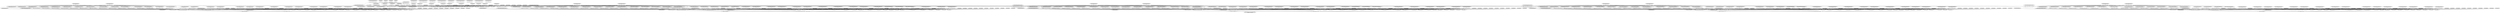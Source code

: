 strict digraph "combined" {
"Sched RL_test0_dut_ret_ifc_do_registered_read" [style=filled, shape=ellipse];
"Exec RL_test0_dut_ret_ifc_do_registered_read" [shape=ellipse];
"Sched RL_test0_dut_ret_ifc_do_read" [style=filled, shape=ellipse];
"Exec RL_test0_dut_ret_ifc_do_read" [shape=ellipse];
"Sched RL_test0_dut_ret_ifc_do_write" [style=filled, shape=ellipse];
"Exec RL_test0_dut_ret_ifc_do_write" [shape=ellipse];
"Sched RL_test0_dut_ret_ifc_do_init" [style=filled, shape=ellipse];
"Exec RL_test0_dut_ret_ifc_do_init" [shape=ellipse];
"Sched RL_test0_count_do_count" [style=filled, shape=ellipse];
"Exec RL_test0_count_do_count" [shape=ellipse];
"Sched RL_test1_dut_ret_ifc_do_registered_read" [style=filled, shape=ellipse];
"Exec RL_test1_dut_ret_ifc_do_registered_read" [shape=ellipse];
"Sched RL_test1_dut_ret_ifc_do_read" [style=filled, shape=ellipse];
"Exec RL_test1_dut_ret_ifc_do_read" [shape=ellipse];
"Sched RL_test1_dut_ret_ifc_do_write" [style=filled, shape=ellipse];
"Exec RL_test1_dut_ret_ifc_do_write" [shape=ellipse];
"Sched RL_test1_dut_ret_ifc_do_init" [style=filled, shape=ellipse];
"Exec RL_test1_dut_ret_ifc_do_init" [shape=ellipse];
"Sched RL_test1_count_do_count" [style=filled, shape=ellipse];
"Exec RL_test1_count_do_count" [shape=ellipse];
"Sched RL_test2_dut_ret_ifc_do_registered_read" [style=filled, shape=ellipse];
"Exec RL_test2_dut_ret_ifc_do_registered_read" [shape=ellipse];
"Sched RL_test2_dut_ret_ifc_do_read" [style=filled, shape=ellipse];
"Exec RL_test2_dut_ret_ifc_do_read" [shape=ellipse];
"Sched RL_test2_dut_ret_ifc_do_write" [style=filled, shape=ellipse];
"Exec RL_test2_dut_ret_ifc_do_write" [shape=ellipse];
"Sched RL_test2_dut_ret_ifc_do_init" [style=filled, shape=ellipse];
"Exec RL_test2_dut_ret_ifc_do_init" [shape=ellipse];
"Sched RL_test2_count_do_count" [style=filled, shape=ellipse];
"Exec RL_test2_count_do_count" [shape=ellipse];
"Sched RL_test3_dut_ret_ifc_do_registered_read" [style=filled, shape=ellipse];
"Exec RL_test3_dut_ret_ifc_do_registered_read" [shape=ellipse];
"Sched RL_test3_dut_ret_ifc_do_read" [style=filled, shape=ellipse];
"Exec RL_test3_dut_ret_ifc_do_read" [shape=ellipse];
"Sched RL_test3_dut_ret_ifc_do_write" [style=filled, shape=ellipse];
"Exec RL_test3_dut_ret_ifc_do_write" [shape=ellipse];
"Sched RL_test3_dut_ret_ifc_do_init" [style=filled, shape=ellipse];
"Exec RL_test3_dut_ret_ifc_do_init" [shape=ellipse];
"Sched RL_test3_count_do_count" [style=filled, shape=ellipse];
"Exec RL_test3_count_do_count" [shape=ellipse];
"Sched RL_test4_dut_ret_ifc_do_registered_read" [style=filled, shape=ellipse];
"Exec RL_test4_dut_ret_ifc_do_registered_read" [shape=ellipse];
"Sched RL_test4_dut_ret_ifc_do_read" [style=filled, shape=ellipse];
"Exec RL_test4_dut_ret_ifc_do_read" [shape=ellipse];
"Sched RL_test4_dut_ret_ifc_do_write" [style=filled, shape=ellipse];
"Exec RL_test4_dut_ret_ifc_do_write" [shape=ellipse];
"Sched RL_test4_dut_ret_ifc_do_init" [style=filled, shape=ellipse];
"Exec RL_test4_dut_ret_ifc_do_init" [shape=ellipse];
"Sched RL_test4_count_do_count" [style=filled, shape=ellipse];
"Exec RL_test4_count_do_count" [shape=ellipse];
"Sched RL_resultGetters_fsm_start_reg__dreg_update" [style=filled, shape=ellipse];
"Exec RL_resultGetters_fsm_start_reg__dreg_update" [shape=ellipse];
"Sched RL_resultGetters_fsm_state_handle_abort" [style=filled, shape=ellipse];
"Exec RL_resultGetters_fsm_state_handle_abort" [shape=ellipse];
"Sched RL_resultGetters_fsm_state_fired__dreg_update" [style=filled, shape=ellipse];
"Exec RL_resultGetters_fsm_state_fired__dreg_update" [shape=ellipse];
"Sched RL_resultGetters_fsm_state_every" [style=filled, shape=ellipse];
"Exec RL_resultGetters_fsm_state_every" [shape=ellipse];
"Sched RL_resultGetters_fsm_restart" [style=filled, shape=ellipse];
"Exec RL_resultGetters_fsm_restart" [shape=ellipse];
"Sched RL_resultGetters_fsm_action_l47c9" [style=filled, shape=ellipse];
"Exec RL_resultGetters_fsm_action_l47c9" [shape=ellipse];
"Sched RL_resultGetters_fsm_action_l44c5" [style=filled, shape=ellipse];
"Exec RL_resultGetters_fsm_action_l44c5" [shape=ellipse];
"Sched RL_resultGetters_fsm_action_l52c9" [style=filled, shape=ellipse];
"Exec RL_resultGetters_fsm_action_l52c9" [shape=ellipse];
"Sched RL_resultGetters_fsm_action_l44c5_1" [style=filled, shape=ellipse];
"Exec RL_resultGetters_fsm_action_l44c5_1" [shape=ellipse];
"Sched RL_resultGetters_fsm_action_l57c9" [style=filled, shape=ellipse];
"Exec RL_resultGetters_fsm_action_l57c9" [shape=ellipse];
"Sched RL_resultGetters_fsm_action_l44c5_2" [style=filled, shape=ellipse];
"Exec RL_resultGetters_fsm_action_l44c5_2" [shape=ellipse];
"Sched RL_resultGetters_fsm_action_l44c5_3" [style=filled, shape=ellipse];
"Exec RL_resultGetters_fsm_action_l44c5_3" [shape=ellipse];
"Sched RL_resultGetters_fsm_action_l64c9" [style=filled, shape=ellipse];
"Exec RL_resultGetters_fsm_action_l64c9" [shape=ellipse];
"Sched RL_resultGetters_fsm_action_l44c5_4" [style=filled, shape=ellipse];
"Exec RL_resultGetters_fsm_action_l44c5_4" [shape=ellipse];
"Sched RL_resultGetters_fsm_action_l44c5_5" [style=filled, shape=ellipse];
"Exec RL_resultGetters_fsm_action_l44c5_5" [shape=ellipse];
"Sched RL_resultGetters_fsm_action_l71c9" [style=filled, shape=ellipse];
"Exec RL_resultGetters_fsm_action_l71c9" [shape=ellipse];
"Sched RL_resultGetters_fsm_action_l44c5_6" [style=filled, shape=ellipse];
"Exec RL_resultGetters_fsm_action_l44c5_6" [shape=ellipse];
"Sched RL_resultGetters_fsm_action_l44c5_7" [style=filled, shape=ellipse];
"Exec RL_resultGetters_fsm_action_l44c5_7" [shape=ellipse];
"Sched RL_resultGetters_fsm_action_l79c9" [style=filled, shape=ellipse];
"Exec RL_resultGetters_fsm_action_l79c9" [shape=ellipse];
"Sched RL_resultGetters_fsm_action_l44c5_8" [style=filled, shape=ellipse];
"Exec RL_resultGetters_fsm_action_l44c5_8" [shape=ellipse];
"Sched RL_resultGetters_fsm_action_l44c5_9" [style=filled, shape=ellipse];
"Exec RL_resultGetters_fsm_action_l44c5_9" [shape=ellipse];
"Sched RL_resultGetters_fsm_action_l86c9" [style=filled, shape=ellipse];
"Exec RL_resultGetters_fsm_action_l86c9" [shape=ellipse];
"Sched RL_resultGetters_fsm_action_l44c5_10" [style=filled, shape=ellipse];
"Exec RL_resultGetters_fsm_action_l44c5_10" [shape=ellipse];
"Sched RL_resultGetters_fsm_action_l44c5_11" [style=filled, shape=ellipse];
"Exec RL_resultGetters_fsm_action_l44c5_11" [shape=ellipse];
"Sched RL_resultGetters_fsm_action_l92c16" [style=filled, shape=ellipse];
"Exec RL_resultGetters_fsm_action_l92c16" [shape=ellipse];
"Sched RL_resultGetters_fsm_idle_l90c22" [style=filled, shape=ellipse];
"Exec RL_resultGetters_fsm_idle_l90c22" [shape=ellipse];
"Sched RL_resultGetters_fsm_idle_l90c22_1" [style=filled, shape=ellipse];
"Exec RL_resultGetters_fsm_idle_l90c22_1" [shape=ellipse];
"Sched RL_resultGetters_fsm_idle_l90c22_2" [style=filled, shape=ellipse];
"Exec RL_resultGetters_fsm_idle_l90c22_2" [shape=ellipse];
"Sched RL_resultGetters_fsm_idle_l90c22_3" [style=filled, shape=ellipse];
"Exec RL_resultGetters_fsm_idle_l90c22_3" [shape=ellipse];
"Sched RL_resultGetters_fsm_idle_l90c22_4" [style=filled, shape=ellipse];
"Exec RL_resultGetters_fsm_idle_l90c22_4" [shape=ellipse];
"Sched RL_resultGetters_fsm_idle_l90c22_5" [style=filled, shape=ellipse];
"Exec RL_resultGetters_fsm_idle_l90c22_5" [shape=ellipse];
"Sched RL_resultGetters_fsm_idle_l90c22_6" [style=filled, shape=ellipse];
"Exec RL_resultGetters_fsm_idle_l90c22_6" [shape=ellipse];
"Sched RL_resultGetters_fsm_idle_l90c22_7" [style=filled, shape=ellipse];
"Exec RL_resultGetters_fsm_idle_l90c22_7" [shape=ellipse];
"Sched RL_resultGetters_fsm_idle_l90c22_8" [style=filled, shape=ellipse];
"Exec RL_resultGetters_fsm_idle_l90c22_8" [shape=ellipse];
"Sched RL_resultGetters_fsm_idle_l90c22_9" [style=filled, shape=ellipse];
"Exec RL_resultGetters_fsm_idle_l90c22_9" [shape=ellipse];
"Sched RL_resultGetters_fsm_idle_l90c22_10" [style=filled, shape=ellipse];
"Exec RL_resultGetters_fsm_idle_l90c22_10" [shape=ellipse];
"Sched RL_resultGetters_fsm_idle_l90c22_11" [style=filled, shape=ellipse];
"Exec RL_resultGetters_fsm_idle_l90c22_11" [shape=ellipse];
"Sched RL_resultGetters_fsm_idle_l90c22_12" [style=filled, shape=ellipse];
"Exec RL_resultGetters_fsm_idle_l90c22_12" [shape=ellipse];
"Sched RL_resultGetters_fsm_fsm_start" [style=filled, shape=ellipse];
"Exec RL_resultGetters_fsm_fsm_start" [shape=ellipse];
"Sched RL_resultGetters_1_fsm_start_reg__dreg_update" [style=filled, shape=ellipse];
"Exec RL_resultGetters_1_fsm_start_reg__dreg_update" [shape=ellipse];
"Sched RL_resultGetters_1_fsm_state_handle_abort" [style=filled, shape=ellipse];
"Exec RL_resultGetters_1_fsm_state_handle_abort" [shape=ellipse];
"Sched RL_resultGetters_1_fsm_state_fired__dreg_update" [style=filled, shape=ellipse];
"Exec RL_resultGetters_1_fsm_state_fired__dreg_update" [shape=ellipse];
"Sched RL_resultGetters_1_fsm_state_every" [style=filled, shape=ellipse];
"Exec RL_resultGetters_1_fsm_state_every" [shape=ellipse];
"Sched RL_resultGetters_1_fsm_restart" [style=filled, shape=ellipse];
"Exec RL_resultGetters_1_fsm_restart" [shape=ellipse];
"Sched RL_resultGetters_1_fsm_action_l106c9" [style=filled, shape=ellipse];
"Exec RL_resultGetters_1_fsm_action_l106c9" [shape=ellipse];
"Sched RL_resultGetters_1_fsm_action_l44c5" [style=filled, shape=ellipse];
"Exec RL_resultGetters_1_fsm_action_l44c5" [shape=ellipse];
"Sched RL_resultGetters_1_fsm_action_l111c9" [style=filled, shape=ellipse];
"Exec RL_resultGetters_1_fsm_action_l111c9" [shape=ellipse];
"Sched RL_resultGetters_1_fsm_action_l44c5_1" [style=filled, shape=ellipse];
"Exec RL_resultGetters_1_fsm_action_l44c5_1" [shape=ellipse];
"Sched RL_resultGetters_1_fsm_action_l116c9" [style=filled, shape=ellipse];
"Exec RL_resultGetters_1_fsm_action_l116c9" [shape=ellipse];
"Sched RL_resultGetters_1_fsm_action_l44c5_2" [style=filled, shape=ellipse];
"Exec RL_resultGetters_1_fsm_action_l44c5_2" [shape=ellipse];
"Sched RL_resultGetters_1_fsm_action_l120c9" [style=filled, shape=ellipse];
"Exec RL_resultGetters_1_fsm_action_l120c9" [shape=ellipse];
"Sched RL_resultGetters_1_fsm_action_l44c5_3" [style=filled, shape=ellipse];
"Exec RL_resultGetters_1_fsm_action_l44c5_3" [shape=ellipse];
"Sched RL_resultGetters_1_fsm_action_l44c5_4" [style=filled, shape=ellipse];
"Exec RL_resultGetters_1_fsm_action_l44c5_4" [shape=ellipse];
"Sched RL_resultGetters_1_fsm_action_l127c9" [style=filled, shape=ellipse];
"Exec RL_resultGetters_1_fsm_action_l127c9" [shape=ellipse];
"Sched RL_resultGetters_1_fsm_action_l44c5_5" [style=filled, shape=ellipse];
"Exec RL_resultGetters_1_fsm_action_l44c5_5" [shape=ellipse];
"Sched RL_resultGetters_1_fsm_action_l44c5_6" [style=filled, shape=ellipse];
"Exec RL_resultGetters_1_fsm_action_l44c5_6" [shape=ellipse];
"Sched RL_resultGetters_1_fsm_action_l135c9" [style=filled, shape=ellipse];
"Exec RL_resultGetters_1_fsm_action_l135c9" [shape=ellipse];
"Sched RL_resultGetters_1_fsm_action_l44c5_7" [style=filled, shape=ellipse];
"Exec RL_resultGetters_1_fsm_action_l44c5_7" [shape=ellipse];
"Sched RL_resultGetters_1_fsm_action_l44c5_8" [style=filled, shape=ellipse];
"Exec RL_resultGetters_1_fsm_action_l44c5_8" [shape=ellipse];
"Sched RL_resultGetters_1_fsm_action_l142c9" [style=filled, shape=ellipse];
"Exec RL_resultGetters_1_fsm_action_l142c9" [shape=ellipse];
"Sched RL_resultGetters_1_fsm_action_l44c5_9" [style=filled, shape=ellipse];
"Exec RL_resultGetters_1_fsm_action_l44c5_9" [shape=ellipse];
"Sched RL_resultGetters_1_fsm_action_l44c5_10" [style=filled, shape=ellipse];
"Exec RL_resultGetters_1_fsm_action_l44c5_10" [shape=ellipse];
"Sched RL_resultGetters_1_fsm_action_l148c9" [style=filled, shape=ellipse];
"Exec RL_resultGetters_1_fsm_action_l148c9" [shape=ellipse];
"Sched RL_resultGetters_1_fsm_action_l44c5_11" [style=filled, shape=ellipse];
"Exec RL_resultGetters_1_fsm_action_l44c5_11" [shape=ellipse];
"Sched RL_resultGetters_1_fsm_action_l44c5_12" [style=filled, shape=ellipse];
"Exec RL_resultGetters_1_fsm_action_l44c5_12" [shape=ellipse];
"Sched RL_resultGetters_1_fsm_action_l92c16" [style=filled, shape=ellipse];
"Exec RL_resultGetters_1_fsm_action_l92c16" [shape=ellipse];
"Sched RL_resultGetters_1_fsm_idle_l90c22" [style=filled, shape=ellipse];
"Exec RL_resultGetters_1_fsm_idle_l90c22" [shape=ellipse];
"Sched RL_resultGetters_1_fsm_idle_l90c22_1" [style=filled, shape=ellipse];
"Exec RL_resultGetters_1_fsm_idle_l90c22_1" [shape=ellipse];
"Sched RL_resultGetters_1_fsm_idle_l90c22_2" [style=filled, shape=ellipse];
"Exec RL_resultGetters_1_fsm_idle_l90c22_2" [shape=ellipse];
"Sched RL_resultGetters_1_fsm_idle_l90c22_3" [style=filled, shape=ellipse];
"Exec RL_resultGetters_1_fsm_idle_l90c22_3" [shape=ellipse];
"Sched RL_resultGetters_1_fsm_idle_l90c22_4" [style=filled, shape=ellipse];
"Exec RL_resultGetters_1_fsm_idle_l90c22_4" [shape=ellipse];
"Sched RL_resultGetters_1_fsm_idle_l90c22_5" [style=filled, shape=ellipse];
"Exec RL_resultGetters_1_fsm_idle_l90c22_5" [shape=ellipse];
"Sched RL_resultGetters_1_fsm_idle_l90c22_6" [style=filled, shape=ellipse];
"Exec RL_resultGetters_1_fsm_idle_l90c22_6" [shape=ellipse];
"Sched RL_resultGetters_1_fsm_idle_l90c22_7" [style=filled, shape=ellipse];
"Exec RL_resultGetters_1_fsm_idle_l90c22_7" [shape=ellipse];
"Sched RL_resultGetters_1_fsm_idle_l90c22_8" [style=filled, shape=ellipse];
"Exec RL_resultGetters_1_fsm_idle_l90c22_8" [shape=ellipse];
"Sched RL_resultGetters_1_fsm_idle_l90c22_9" [style=filled, shape=ellipse];
"Exec RL_resultGetters_1_fsm_idle_l90c22_9" [shape=ellipse];
"Sched RL_resultGetters_1_fsm_idle_l90c22_10" [style=filled, shape=ellipse];
"Exec RL_resultGetters_1_fsm_idle_l90c22_10" [shape=ellipse];
"Sched RL_resultGetters_1_fsm_idle_l90c22_11" [style=filled, shape=ellipse];
"Exec RL_resultGetters_1_fsm_idle_l90c22_11" [shape=ellipse];
"Sched RL_resultGetters_1_fsm_idle_l90c22_12" [style=filled, shape=ellipse];
"Exec RL_resultGetters_1_fsm_idle_l90c22_12" [shape=ellipse];
"Sched RL_resultGetters_1_fsm_idle_l90c22_13" [style=filled, shape=ellipse];
"Exec RL_resultGetters_1_fsm_idle_l90c22_13" [shape=ellipse];
"Sched RL_resultGetters_1_fsm_fsm_start" [style=filled, shape=ellipse];
"Exec RL_resultGetters_1_fsm_fsm_start" [shape=ellipse];
"Sched RL_resultGetters_2_fsm_start_reg__dreg_update" [style=filled, shape=ellipse];
"Exec RL_resultGetters_2_fsm_start_reg__dreg_update" [shape=ellipse];
"Sched RL_resultGetters_2_fsm_state_handle_abort" [style=filled, shape=ellipse];
"Exec RL_resultGetters_2_fsm_state_handle_abort" [shape=ellipse];
"Sched RL_resultGetters_2_fsm_state_fired__dreg_update" [style=filled, shape=ellipse];
"Exec RL_resultGetters_2_fsm_state_fired__dreg_update" [shape=ellipse];
"Sched RL_resultGetters_2_fsm_state_every" [style=filled, shape=ellipse];
"Exec RL_resultGetters_2_fsm_state_every" [shape=ellipse];
"Sched RL_resultGetters_2_fsm_restart" [style=filled, shape=ellipse];
"Exec RL_resultGetters_2_fsm_restart" [shape=ellipse];
"Sched RL_resultGetters_2_fsm_action_l168c9" [style=filled, shape=ellipse];
"Exec RL_resultGetters_2_fsm_action_l168c9" [shape=ellipse];
"Sched RL_resultGetters_2_fsm_action_l44c5" [style=filled, shape=ellipse];
"Exec RL_resultGetters_2_fsm_action_l44c5" [shape=ellipse];
"Sched RL_resultGetters_2_fsm_action_l174c9" [style=filled, shape=ellipse];
"Exec RL_resultGetters_2_fsm_action_l174c9" [shape=ellipse];
"Sched RL_resultGetters_2_fsm_action_l44c5_1" [style=filled, shape=ellipse];
"Exec RL_resultGetters_2_fsm_action_l44c5_1" [shape=ellipse];
"Sched RL_resultGetters_2_fsm_action_l44c5_2" [style=filled, shape=ellipse];
"Exec RL_resultGetters_2_fsm_action_l44c5_2" [shape=ellipse];
"Sched RL_resultGetters_2_fsm_action_l182c9" [style=filled, shape=ellipse];
"Exec RL_resultGetters_2_fsm_action_l182c9" [shape=ellipse];
"Sched RL_resultGetters_2_fsm_action_l44c5_3" [style=filled, shape=ellipse];
"Exec RL_resultGetters_2_fsm_action_l44c5_3" [shape=ellipse];
"Sched RL_resultGetters_2_fsm_action_l44c5_4" [style=filled, shape=ellipse];
"Exec RL_resultGetters_2_fsm_action_l44c5_4" [shape=ellipse];
"Sched RL_resultGetters_2_fsm_action_l189c9" [style=filled, shape=ellipse];
"Exec RL_resultGetters_2_fsm_action_l189c9" [shape=ellipse];
"Sched RL_resultGetters_2_fsm_action_l44c5_5" [style=filled, shape=ellipse];
"Exec RL_resultGetters_2_fsm_action_l44c5_5" [shape=ellipse];
"Sched RL_resultGetters_2_fsm_action_l44c5_6" [style=filled, shape=ellipse];
"Exec RL_resultGetters_2_fsm_action_l44c5_6" [shape=ellipse];
"Sched RL_resultGetters_2_fsm_action_l196c9" [style=filled, shape=ellipse];
"Exec RL_resultGetters_2_fsm_action_l196c9" [shape=ellipse];
"Sched RL_resultGetters_2_fsm_action_l44c5_7" [style=filled, shape=ellipse];
"Exec RL_resultGetters_2_fsm_action_l44c5_7" [shape=ellipse];
"Sched RL_resultGetters_2_fsm_action_l44c5_8" [style=filled, shape=ellipse];
"Exec RL_resultGetters_2_fsm_action_l44c5_8" [shape=ellipse];
"Sched RL_resultGetters_2_fsm_action_l204c9" [style=filled, shape=ellipse];
"Exec RL_resultGetters_2_fsm_action_l204c9" [shape=ellipse];
"Sched RL_resultGetters_2_fsm_action_l44c5_9" [style=filled, shape=ellipse];
"Exec RL_resultGetters_2_fsm_action_l44c5_9" [shape=ellipse];
"Sched RL_resultGetters_2_fsm_action_l44c5_10" [style=filled, shape=ellipse];
"Exec RL_resultGetters_2_fsm_action_l44c5_10" [shape=ellipse];
"Sched RL_resultGetters_2_fsm_action_l211c9" [style=filled, shape=ellipse];
"Exec RL_resultGetters_2_fsm_action_l211c9" [shape=ellipse];
"Sched RL_resultGetters_2_fsm_action_l44c5_11" [style=filled, shape=ellipse];
"Exec RL_resultGetters_2_fsm_action_l44c5_11" [shape=ellipse];
"Sched RL_resultGetters_2_fsm_action_l44c5_12" [style=filled, shape=ellipse];
"Exec RL_resultGetters_2_fsm_action_l44c5_12" [shape=ellipse];
"Sched RL_resultGetters_2_fsm_action_l92c16" [style=filled, shape=ellipse];
"Exec RL_resultGetters_2_fsm_action_l92c16" [shape=ellipse];
"Sched RL_resultGetters_2_fsm_idle_l90c22" [style=filled, shape=ellipse];
"Exec RL_resultGetters_2_fsm_idle_l90c22" [shape=ellipse];
"Sched RL_resultGetters_2_fsm_idle_l90c22_1" [style=filled, shape=ellipse];
"Exec RL_resultGetters_2_fsm_idle_l90c22_1" [shape=ellipse];
"Sched RL_resultGetters_2_fsm_idle_l90c22_2" [style=filled, shape=ellipse];
"Exec RL_resultGetters_2_fsm_idle_l90c22_2" [shape=ellipse];
"Sched RL_resultGetters_2_fsm_idle_l90c22_3" [style=filled, shape=ellipse];
"Exec RL_resultGetters_2_fsm_idle_l90c22_3" [shape=ellipse];
"Sched RL_resultGetters_2_fsm_idle_l90c22_4" [style=filled, shape=ellipse];
"Exec RL_resultGetters_2_fsm_idle_l90c22_4" [shape=ellipse];
"Sched RL_resultGetters_2_fsm_idle_l90c22_5" [style=filled, shape=ellipse];
"Exec RL_resultGetters_2_fsm_idle_l90c22_5" [shape=ellipse];
"Sched RL_resultGetters_2_fsm_idle_l90c22_6" [style=filled, shape=ellipse];
"Exec RL_resultGetters_2_fsm_idle_l90c22_6" [shape=ellipse];
"Sched RL_resultGetters_2_fsm_idle_l90c22_7" [style=filled, shape=ellipse];
"Exec RL_resultGetters_2_fsm_idle_l90c22_7" [shape=ellipse];
"Sched RL_resultGetters_2_fsm_idle_l90c22_8" [style=filled, shape=ellipse];
"Exec RL_resultGetters_2_fsm_idle_l90c22_8" [shape=ellipse];
"Sched RL_resultGetters_2_fsm_idle_l90c22_9" [style=filled, shape=ellipse];
"Exec RL_resultGetters_2_fsm_idle_l90c22_9" [shape=ellipse];
"Sched RL_resultGetters_2_fsm_idle_l90c22_10" [style=filled, shape=ellipse];
"Exec RL_resultGetters_2_fsm_idle_l90c22_10" [shape=ellipse];
"Sched RL_resultGetters_2_fsm_idle_l90c22_11" [style=filled, shape=ellipse];
"Exec RL_resultGetters_2_fsm_idle_l90c22_11" [shape=ellipse];
"Sched RL_resultGetters_2_fsm_idle_l90c22_12" [style=filled, shape=ellipse];
"Exec RL_resultGetters_2_fsm_idle_l90c22_12" [shape=ellipse];
"Sched RL_resultGetters_2_fsm_idle_l90c22_13" [style=filled, shape=ellipse];
"Exec RL_resultGetters_2_fsm_idle_l90c22_13" [shape=ellipse];
"Sched RL_resultGetters_2_fsm_fsm_start" [style=filled, shape=ellipse];
"Exec RL_resultGetters_2_fsm_fsm_start" [shape=ellipse];
"Sched RL_resultGetters_3_fsm_start_reg__dreg_update" [style=filled, shape=ellipse];
"Exec RL_resultGetters_3_fsm_start_reg__dreg_update" [shape=ellipse];
"Sched RL_resultGetters_3_fsm_state_handle_abort" [style=filled, shape=ellipse];
"Exec RL_resultGetters_3_fsm_state_handle_abort" [shape=ellipse];
"Sched RL_resultGetters_3_fsm_state_fired__dreg_update" [style=filled, shape=ellipse];
"Exec RL_resultGetters_3_fsm_state_fired__dreg_update" [shape=ellipse];
"Sched RL_resultGetters_3_fsm_state_every" [style=filled, shape=ellipse];
"Exec RL_resultGetters_3_fsm_state_every" [shape=ellipse];
"Sched RL_resultGetters_3_fsm_restart" [style=filled, shape=ellipse];
"Exec RL_resultGetters_3_fsm_restart" [shape=ellipse];
"Sched RL_resultGetters_3_fsm_action_l231c9" [style=filled, shape=ellipse];
"Exec RL_resultGetters_3_fsm_action_l231c9" [shape=ellipse];
"Sched RL_resultGetters_3_fsm_action_l44c5" [style=filled, shape=ellipse];
"Exec RL_resultGetters_3_fsm_action_l44c5" [shape=ellipse];
"Sched RL_resultGetters_3_fsm_action_l237c9" [style=filled, shape=ellipse];
"Exec RL_resultGetters_3_fsm_action_l237c9" [shape=ellipse];
"Sched RL_resultGetters_3_fsm_action_l44c5_1" [style=filled, shape=ellipse];
"Exec RL_resultGetters_3_fsm_action_l44c5_1" [shape=ellipse];
"Sched RL_resultGetters_3_fsm_action_l242c9" [style=filled, shape=ellipse];
"Exec RL_resultGetters_3_fsm_action_l242c9" [shape=ellipse];
"Sched RL_resultGetters_3_fsm_action_l44c5_2" [style=filled, shape=ellipse];
"Exec RL_resultGetters_3_fsm_action_l44c5_2" [shape=ellipse];
"Sched RL_resultGetters_3_fsm_action_l44c5_3" [style=filled, shape=ellipse];
"Exec RL_resultGetters_3_fsm_action_l44c5_3" [shape=ellipse];
"Sched RL_resultGetters_3_fsm_action_l249c9" [style=filled, shape=ellipse];
"Exec RL_resultGetters_3_fsm_action_l249c9" [shape=ellipse];
"Sched RL_resultGetters_3_fsm_action_l44c5_4" [style=filled, shape=ellipse];
"Exec RL_resultGetters_3_fsm_action_l44c5_4" [shape=ellipse];
"Sched RL_resultGetters_3_fsm_action_l44c5_5" [style=filled, shape=ellipse];
"Exec RL_resultGetters_3_fsm_action_l44c5_5" [shape=ellipse];
"Sched RL_resultGetters_3_fsm_action_l256c9" [style=filled, shape=ellipse];
"Exec RL_resultGetters_3_fsm_action_l256c9" [shape=ellipse];
"Sched RL_resultGetters_3_fsm_action_l44c5_6" [style=filled, shape=ellipse];
"Exec RL_resultGetters_3_fsm_action_l44c5_6" [shape=ellipse];
"Sched RL_resultGetters_3_fsm_action_l44c5_7" [style=filled, shape=ellipse];
"Exec RL_resultGetters_3_fsm_action_l44c5_7" [shape=ellipse];
"Sched RL_resultGetters_3_fsm_action_l264c9" [style=filled, shape=ellipse];
"Exec RL_resultGetters_3_fsm_action_l264c9" [shape=ellipse];
"Sched RL_resultGetters_3_fsm_action_l44c5_8" [style=filled, shape=ellipse];
"Exec RL_resultGetters_3_fsm_action_l44c5_8" [shape=ellipse];
"Sched RL_resultGetters_3_fsm_action_l44c5_9" [style=filled, shape=ellipse];
"Exec RL_resultGetters_3_fsm_action_l44c5_9" [shape=ellipse];
"Sched RL_resultGetters_3_fsm_action_l271c9" [style=filled, shape=ellipse];
"Exec RL_resultGetters_3_fsm_action_l271c9" [shape=ellipse];
"Sched RL_resultGetters_3_fsm_action_l44c5_10" [style=filled, shape=ellipse];
"Exec RL_resultGetters_3_fsm_action_l44c5_10" [shape=ellipse];
"Sched RL_resultGetters_3_fsm_action_l44c5_11" [style=filled, shape=ellipse];
"Exec RL_resultGetters_3_fsm_action_l44c5_11" [shape=ellipse];
"Sched RL_resultGetters_3_fsm_action_l92c16" [style=filled, shape=ellipse];
"Exec RL_resultGetters_3_fsm_action_l92c16" [shape=ellipse];
"Sched RL_resultGetters_3_fsm_idle_l90c22" [style=filled, shape=ellipse];
"Exec RL_resultGetters_3_fsm_idle_l90c22" [shape=ellipse];
"Sched RL_resultGetters_3_fsm_idle_l90c22_1" [style=filled, shape=ellipse];
"Exec RL_resultGetters_3_fsm_idle_l90c22_1" [shape=ellipse];
"Sched RL_resultGetters_3_fsm_idle_l90c22_2" [style=filled, shape=ellipse];
"Exec RL_resultGetters_3_fsm_idle_l90c22_2" [shape=ellipse];
"Sched RL_resultGetters_3_fsm_idle_l90c22_3" [style=filled, shape=ellipse];
"Exec RL_resultGetters_3_fsm_idle_l90c22_3" [shape=ellipse];
"Sched RL_resultGetters_3_fsm_idle_l90c22_4" [style=filled, shape=ellipse];
"Exec RL_resultGetters_3_fsm_idle_l90c22_4" [shape=ellipse];
"Sched RL_resultGetters_3_fsm_idle_l90c22_5" [style=filled, shape=ellipse];
"Exec RL_resultGetters_3_fsm_idle_l90c22_5" [shape=ellipse];
"Sched RL_resultGetters_3_fsm_idle_l90c22_6" [style=filled, shape=ellipse];
"Exec RL_resultGetters_3_fsm_idle_l90c22_6" [shape=ellipse];
"Sched RL_resultGetters_3_fsm_idle_l90c22_7" [style=filled, shape=ellipse];
"Exec RL_resultGetters_3_fsm_idle_l90c22_7" [shape=ellipse];
"Sched RL_resultGetters_3_fsm_idle_l90c22_8" [style=filled, shape=ellipse];
"Exec RL_resultGetters_3_fsm_idle_l90c22_8" [shape=ellipse];
"Sched RL_resultGetters_3_fsm_idle_l90c22_9" [style=filled, shape=ellipse];
"Exec RL_resultGetters_3_fsm_idle_l90c22_9" [shape=ellipse];
"Sched RL_resultGetters_3_fsm_idle_l90c22_10" [style=filled, shape=ellipse];
"Exec RL_resultGetters_3_fsm_idle_l90c22_10" [shape=ellipse];
"Sched RL_resultGetters_3_fsm_idle_l90c22_11" [style=filled, shape=ellipse];
"Exec RL_resultGetters_3_fsm_idle_l90c22_11" [shape=ellipse];
"Sched RL_resultGetters_3_fsm_idle_l90c22_12" [style=filled, shape=ellipse];
"Exec RL_resultGetters_3_fsm_idle_l90c22_12" [shape=ellipse];
"Sched RL_resultGetters_3_fsm_fsm_start" [style=filled, shape=ellipse];
"Exec RL_resultGetters_3_fsm_fsm_start" [shape=ellipse];
"Sched RL_resultGetters_4_fsm_start_reg__dreg_update" [style=filled, shape=ellipse];
"Exec RL_resultGetters_4_fsm_start_reg__dreg_update" [shape=ellipse];
"Sched RL_resultGetters_4_fsm_state_handle_abort" [style=filled, shape=ellipse];
"Exec RL_resultGetters_4_fsm_state_handle_abort" [shape=ellipse];
"Sched RL_resultGetters_4_fsm_state_fired__dreg_update" [style=filled, shape=ellipse];
"Exec RL_resultGetters_4_fsm_state_fired__dreg_update" [shape=ellipse];
"Sched RL_resultGetters_4_fsm_state_every" [style=filled, shape=ellipse];
"Exec RL_resultGetters_4_fsm_state_every" [shape=ellipse];
"Sched RL_resultGetters_4_fsm_restart" [style=filled, shape=ellipse];
"Exec RL_resultGetters_4_fsm_restart" [shape=ellipse];
"Sched RL_resultGetters_4_fsm_action_l291c9" [style=filled, shape=ellipse];
"Exec RL_resultGetters_4_fsm_action_l291c9" [shape=ellipse];
"Sched RL_resultGetters_4_fsm_action_l44c5" [style=filled, shape=ellipse];
"Exec RL_resultGetters_4_fsm_action_l44c5" [shape=ellipse];
"Sched RL_resultGetters_4_fsm_action_l296c12" [style=filled, shape=ellipse];
"Exec RL_resultGetters_4_fsm_action_l296c12" [shape=ellipse];
"Sched RL_resultGetters_4_fsm_action_l44c5_1" [style=filled, shape=ellipse];
"Exec RL_resultGetters_4_fsm_action_l44c5_1" [shape=ellipse];
"Sched RL_resultGetters_4_fsm_action_l298c9" [style=filled, shape=ellipse];
"Exec RL_resultGetters_4_fsm_action_l298c9" [shape=ellipse];
"Sched RL_resultGetters_4_fsm_action_l44c5_2" [style=filled, shape=ellipse];
"Exec RL_resultGetters_4_fsm_action_l44c5_2" [shape=ellipse];
"Sched RL_resultGetters_4_fsm_action_l44c5_3" [style=filled, shape=ellipse];
"Exec RL_resultGetters_4_fsm_action_l44c5_3" [shape=ellipse];
"Sched RL_resultGetters_4_fsm_action_l304c12" [style=filled, shape=ellipse];
"Exec RL_resultGetters_4_fsm_action_l304c12" [shape=ellipse];
"Sched RL_resultGetters_4_fsm_action_l44c5_4" [style=filled, shape=ellipse];
"Exec RL_resultGetters_4_fsm_action_l44c5_4" [shape=ellipse];
"Sched RL_resultGetters_4_fsm_action_l306c9" [style=filled, shape=ellipse];
"Exec RL_resultGetters_4_fsm_action_l306c9" [shape=ellipse];
"Sched RL_resultGetters_4_fsm_action_l44c5_5" [style=filled, shape=ellipse];
"Exec RL_resultGetters_4_fsm_action_l44c5_5" [shape=ellipse];
"Sched RL_resultGetters_4_fsm_action_l44c5_6" [style=filled, shape=ellipse];
"Exec RL_resultGetters_4_fsm_action_l44c5_6" [shape=ellipse];
"Sched RL_resultGetters_4_fsm_action_l312c12" [style=filled, shape=ellipse];
"Exec RL_resultGetters_4_fsm_action_l312c12" [shape=ellipse];
"Sched RL_resultGetters_4_fsm_action_l44c5_7" [style=filled, shape=ellipse];
"Exec RL_resultGetters_4_fsm_action_l44c5_7" [shape=ellipse];
"Sched RL_resultGetters_4_fsm_action_l314c12" [style=filled, shape=ellipse];
"Exec RL_resultGetters_4_fsm_action_l314c12" [shape=ellipse];
"Sched RL_resultGetters_4_fsm_action_l44c5_8" [style=filled, shape=ellipse];
"Exec RL_resultGetters_4_fsm_action_l44c5_8" [shape=ellipse];
"Sched RL_resultGetters_4_fsm_action_l316c9" [style=filled, shape=ellipse];
"Exec RL_resultGetters_4_fsm_action_l316c9" [shape=ellipse];
"Sched RL_resultGetters_4_fsm_action_l44c5_9" [style=filled, shape=ellipse];
"Exec RL_resultGetters_4_fsm_action_l44c5_9" [shape=ellipse];
"Sched RL_resultGetters_4_fsm_action_l44c5_10" [style=filled, shape=ellipse];
"Exec RL_resultGetters_4_fsm_action_l44c5_10" [shape=ellipse];
"Sched RL_resultGetters_4_fsm_action_l92c16" [style=filled, shape=ellipse];
"Exec RL_resultGetters_4_fsm_action_l92c16" [shape=ellipse];
"Sched RL_resultGetters_4_fsm_idle_l90c22" [style=filled, shape=ellipse];
"Exec RL_resultGetters_4_fsm_idle_l90c22" [shape=ellipse];
"Sched RL_resultGetters_4_fsm_idle_l90c22_1" [style=filled, shape=ellipse];
"Exec RL_resultGetters_4_fsm_idle_l90c22_1" [shape=ellipse];
"Sched RL_resultGetters_4_fsm_idle_l90c22_2" [style=filled, shape=ellipse];
"Exec RL_resultGetters_4_fsm_idle_l90c22_2" [shape=ellipse];
"Sched RL_resultGetters_4_fsm_idle_l90c22_3" [style=filled, shape=ellipse];
"Exec RL_resultGetters_4_fsm_idle_l90c22_3" [shape=ellipse];
"Sched RL_resultGetters_4_fsm_idle_l90c22_4" [style=filled, shape=ellipse];
"Exec RL_resultGetters_4_fsm_idle_l90c22_4" [shape=ellipse];
"Sched RL_resultGetters_4_fsm_idle_l90c22_5" [style=filled, shape=ellipse];
"Exec RL_resultGetters_4_fsm_idle_l90c22_5" [shape=ellipse];
"Sched RL_resultGetters_4_fsm_idle_l90c22_6" [style=filled, shape=ellipse];
"Exec RL_resultGetters_4_fsm_idle_l90c22_6" [shape=ellipse];
"Sched RL_resultGetters_4_fsm_idle_l90c22_7" [style=filled, shape=ellipse];
"Exec RL_resultGetters_4_fsm_idle_l90c22_7" [shape=ellipse];
"Sched RL_resultGetters_4_fsm_idle_l90c22_8" [style=filled, shape=ellipse];
"Exec RL_resultGetters_4_fsm_idle_l90c22_8" [shape=ellipse];
"Sched RL_resultGetters_4_fsm_idle_l90c22_9" [style=filled, shape=ellipse];
"Exec RL_resultGetters_4_fsm_idle_l90c22_9" [shape=ellipse];
"Sched RL_resultGetters_4_fsm_idle_l90c22_10" [style=filled, shape=ellipse];
"Exec RL_resultGetters_4_fsm_idle_l90c22_10" [shape=ellipse];
"Sched RL_resultGetters_4_fsm_idle_l90c22_11" [style=filled, shape=ellipse];
"Exec RL_resultGetters_4_fsm_idle_l90c22_11" [shape=ellipse];
"Sched RL_resultGetters_4_fsm_fsm_start" [style=filled, shape=ellipse];
"Exec RL_resultGetters_4_fsm_fsm_start" [shape=ellipse];
"Sched RL_start_reg__dreg_update" [style=filled, shape=ellipse];
"Exec RL_start_reg__dreg_update" [shape=ellipse];
"Sched RL_state_handle_abort" [style=filled, shape=ellipse];
"Exec RL_state_handle_abort" [shape=ellipse];
"Sched RL_state_fired__dreg_update" [style=filled, shape=ellipse];
"Exec RL_state_fired__dreg_update" [shape=ellipse];
"Sched RL_state_every" [style=filled, shape=ellipse];
"Exec RL_state_every" [shape=ellipse];
"Sched RL_restart" [style=filled, shape=ellipse];
"Exec RL_restart" [shape=ellipse];
"Sched RL_action_l132c9" [style=filled, shape=ellipse];
"Exec RL_action_l132c9" [shape=ellipse];
"Sched RL_action_l119c13" [style=filled, shape=ellipse];
"Exec RL_action_l119c13" [shape=ellipse];
"Sched RL_action_l120c9" [style=filled, shape=ellipse];
"Exec RL_action_l120c9" [shape=ellipse];
"Sched RL_action_l119c13_1" [style=filled, shape=ellipse];
"Exec RL_action_l119c13_1" [shape=ellipse];
"Sched RL_action_l120c9_1" [style=filled, shape=ellipse];
"Exec RL_action_l120c9_1" [shape=ellipse];
"Sched RL_action_l119c13_2" [style=filled, shape=ellipse];
"Exec RL_action_l119c13_2" [shape=ellipse];
"Sched RL_action_l120c9_2" [style=filled, shape=ellipse];
"Exec RL_action_l120c9_2" [shape=ellipse];
"Sched RL_action_l119c13_3" [style=filled, shape=ellipse];
"Exec RL_action_l119c13_3" [shape=ellipse];
"Sched RL_action_l120c9_3" [style=filled, shape=ellipse];
"Exec RL_action_l120c9_3" [shape=ellipse];
"Sched RL_action_l119c13_4" [style=filled, shape=ellipse];
"Exec RL_action_l119c13_4" [shape=ellipse];
"Sched RL_action_l120c9_4" [style=filled, shape=ellipse];
"Exec RL_action_l120c9_4" [shape=ellipse];
"Sched RL_action_l134c9" [style=filled, shape=ellipse];
"Exec RL_action_l134c9" [shape=ellipse];
"Sched RL_idle_l131c15" [style=filled, shape=ellipse];
"Exec RL_idle_l131c15" [shape=ellipse];
"Sched RL_fsm_start" [style=filled, shape=ellipse];
"Exec RL_fsm_start" [shape=ellipse];
"Sched RL_auto_start" [style=filled, shape=ellipse];
"Exec RL_auto_start" [shape=ellipse];
"Sched RL_auto_finish" [style=filled, shape=ellipse];
"Exec RL_auto_finish" [shape=ellipse];
"Sched __me_check_30" [style=filled, shape=ellipse];
"Exec __me_check_30" [shape=ellipse];
"Sched __me_check_31" [style=filled, shape=ellipse];
"Exec __me_check_31" [shape=ellipse];
"Sched __me_check_32" [style=filled, shape=ellipse];
"Exec __me_check_32" [shape=ellipse];
"Sched __me_check_33" [style=filled, shape=ellipse];
"Exec __me_check_33" [shape=ellipse];
"Sched __me_check_34" [style=filled, shape=ellipse];
"Exec __me_check_34" [shape=ellipse];
"Sched __me_check_35" [style=filled, shape=ellipse];
"Exec __me_check_35" [shape=ellipse];
"Sched __me_check_36" [style=filled, shape=ellipse];
"Exec __me_check_36" [shape=ellipse];
"Sched __me_check_37" [style=filled, shape=ellipse];
"Exec __me_check_37" [shape=ellipse];
"Sched __me_check_38" [style=filled, shape=ellipse];
"Exec __me_check_38" [shape=ellipse];
"Sched __me_check_39" [style=filled, shape=ellipse];
"Exec __me_check_39" [shape=ellipse];
"Sched __me_check_40" [style=filled, shape=ellipse];
"Exec __me_check_40" [shape=ellipse];
"Sched __me_check_41" [style=filled, shape=ellipse];
"Exec __me_check_41" [shape=ellipse];
"Sched __me_check_42" [style=filled, shape=ellipse];
"Exec __me_check_42" [shape=ellipse];
"Sched __me_check_43" [style=filled, shape=ellipse];
"Exec __me_check_43" [shape=ellipse];
"Sched __me_check_44" [style=filled, shape=ellipse];
"Exec __me_check_44" [shape=ellipse];
"Sched __me_check_45" [style=filled, shape=ellipse];
"Exec __me_check_45" [shape=ellipse];
"Sched __me_check_46" [style=filled, shape=ellipse];
"Exec __me_check_46" [shape=ellipse];
"Sched __me_check_47" [style=filled, shape=ellipse];
"Exec __me_check_47" [shape=ellipse];
"Sched __me_check_48" [style=filled, shape=ellipse];
"Exec __me_check_48" [shape=ellipse];
"Sched __me_check_69" [style=filled, shape=ellipse];
"Exec __me_check_69" [shape=ellipse];
"Sched __me_check_70" [style=filled, shape=ellipse];
"Exec __me_check_70" [shape=ellipse];
"Sched __me_check_71" [style=filled, shape=ellipse];
"Exec __me_check_71" [shape=ellipse];
"Sched __me_check_72" [style=filled, shape=ellipse];
"Exec __me_check_72" [shape=ellipse];
"Sched __me_check_73" [style=filled, shape=ellipse];
"Exec __me_check_73" [shape=ellipse];
"Sched __me_check_74" [style=filled, shape=ellipse];
"Exec __me_check_74" [shape=ellipse];
"Sched __me_check_75" [style=filled, shape=ellipse];
"Exec __me_check_75" [shape=ellipse];
"Sched __me_check_76" [style=filled, shape=ellipse];
"Exec __me_check_76" [shape=ellipse];
"Sched __me_check_77" [style=filled, shape=ellipse];
"Exec __me_check_77" [shape=ellipse];
"Sched __me_check_78" [style=filled, shape=ellipse];
"Exec __me_check_78" [shape=ellipse];
"Sched __me_check_79" [style=filled, shape=ellipse];
"Exec __me_check_79" [shape=ellipse];
"Sched __me_check_80" [style=filled, shape=ellipse];
"Exec __me_check_80" [shape=ellipse];
"Sched __me_check_81" [style=filled, shape=ellipse];
"Exec __me_check_81" [shape=ellipse];
"Sched __me_check_82" [style=filled, shape=ellipse];
"Exec __me_check_82" [shape=ellipse];
"Sched __me_check_83" [style=filled, shape=ellipse];
"Exec __me_check_83" [shape=ellipse];
"Sched __me_check_84" [style=filled, shape=ellipse];
"Exec __me_check_84" [shape=ellipse];
"Sched __me_check_85" [style=filled, shape=ellipse];
"Exec __me_check_85" [shape=ellipse];
"Sched __me_check_86" [style=filled, shape=ellipse];
"Exec __me_check_86" [shape=ellipse];
"Sched __me_check_87" [style=filled, shape=ellipse];
"Exec __me_check_87" [shape=ellipse];
"Sched __me_check_88" [style=filled, shape=ellipse];
"Exec __me_check_88" [shape=ellipse];
"Sched __me_check_89" [style=filled, shape=ellipse];
"Exec __me_check_89" [shape=ellipse];
"Sched __me_check_111" [style=filled, shape=ellipse];
"Exec __me_check_111" [shape=ellipse];
"Sched __me_check_112" [style=filled, shape=ellipse];
"Exec __me_check_112" [shape=ellipse];
"Sched __me_check_113" [style=filled, shape=ellipse];
"Exec __me_check_113" [shape=ellipse];
"Sched __me_check_114" [style=filled, shape=ellipse];
"Exec __me_check_114" [shape=ellipse];
"Sched __me_check_115" [style=filled, shape=ellipse];
"Exec __me_check_115" [shape=ellipse];
"Sched __me_check_116" [style=filled, shape=ellipse];
"Exec __me_check_116" [shape=ellipse];
"Sched __me_check_117" [style=filled, shape=ellipse];
"Exec __me_check_117" [shape=ellipse];
"Sched __me_check_118" [style=filled, shape=ellipse];
"Exec __me_check_118" [shape=ellipse];
"Sched __me_check_119" [style=filled, shape=ellipse];
"Exec __me_check_119" [shape=ellipse];
"Sched __me_check_120" [style=filled, shape=ellipse];
"Exec __me_check_120" [shape=ellipse];
"Sched __me_check_121" [style=filled, shape=ellipse];
"Exec __me_check_121" [shape=ellipse];
"Sched __me_check_122" [style=filled, shape=ellipse];
"Exec __me_check_122" [shape=ellipse];
"Sched __me_check_123" [style=filled, shape=ellipse];
"Exec __me_check_123" [shape=ellipse];
"Sched __me_check_124" [style=filled, shape=ellipse];
"Exec __me_check_124" [shape=ellipse];
"Sched __me_check_125" [style=filled, shape=ellipse];
"Exec __me_check_125" [shape=ellipse];
"Sched __me_check_126" [style=filled, shape=ellipse];
"Exec __me_check_126" [shape=ellipse];
"Sched __me_check_127" [style=filled, shape=ellipse];
"Exec __me_check_127" [shape=ellipse];
"Sched __me_check_128" [style=filled, shape=ellipse];
"Exec __me_check_128" [shape=ellipse];
"Sched __me_check_129" [style=filled, shape=ellipse];
"Exec __me_check_129" [shape=ellipse];
"Sched __me_check_130" [style=filled, shape=ellipse];
"Exec __me_check_130" [shape=ellipse];
"Sched __me_check_152" [style=filled, shape=ellipse];
"Exec __me_check_152" [shape=ellipse];
"Sched __me_check_153" [style=filled, shape=ellipse];
"Exec __me_check_153" [shape=ellipse];
"Sched __me_check_154" [style=filled, shape=ellipse];
"Exec __me_check_154" [shape=ellipse];
"Sched __me_check_155" [style=filled, shape=ellipse];
"Exec __me_check_155" [shape=ellipse];
"Sched __me_check_156" [style=filled, shape=ellipse];
"Exec __me_check_156" [shape=ellipse];
"Sched __me_check_157" [style=filled, shape=ellipse];
"Exec __me_check_157" [shape=ellipse];
"Sched __me_check_158" [style=filled, shape=ellipse];
"Exec __me_check_158" [shape=ellipse];
"Sched __me_check_159" [style=filled, shape=ellipse];
"Exec __me_check_159" [shape=ellipse];
"Sched __me_check_160" [style=filled, shape=ellipse];
"Exec __me_check_160" [shape=ellipse];
"Sched __me_check_161" [style=filled, shape=ellipse];
"Exec __me_check_161" [shape=ellipse];
"Sched __me_check_162" [style=filled, shape=ellipse];
"Exec __me_check_162" [shape=ellipse];
"Sched __me_check_163" [style=filled, shape=ellipse];
"Exec __me_check_163" [shape=ellipse];
"Sched __me_check_164" [style=filled, shape=ellipse];
"Exec __me_check_164" [shape=ellipse];
"Sched __me_check_165" [style=filled, shape=ellipse];
"Exec __me_check_165" [shape=ellipse];
"Sched __me_check_166" [style=filled, shape=ellipse];
"Exec __me_check_166" [shape=ellipse];
"Sched __me_check_167" [style=filled, shape=ellipse];
"Exec __me_check_167" [shape=ellipse];
"Sched __me_check_168" [style=filled, shape=ellipse];
"Exec __me_check_168" [shape=ellipse];
"Sched __me_check_169" [style=filled, shape=ellipse];
"Exec __me_check_169" [shape=ellipse];
"Sched __me_check_170" [style=filled, shape=ellipse];
"Exec __me_check_170" [shape=ellipse];
"Sched __me_check_191" [style=filled, shape=ellipse];
"Exec __me_check_191" [shape=ellipse];
"Sched __me_check_192" [style=filled, shape=ellipse];
"Exec __me_check_192" [shape=ellipse];
"Sched __me_check_193" [style=filled, shape=ellipse];
"Exec __me_check_193" [shape=ellipse];
"Sched __me_check_194" [style=filled, shape=ellipse];
"Exec __me_check_194" [shape=ellipse];
"Sched __me_check_195" [style=filled, shape=ellipse];
"Exec __me_check_195" [shape=ellipse];
"Sched __me_check_196" [style=filled, shape=ellipse];
"Exec __me_check_196" [shape=ellipse];
"Sched __me_check_197" [style=filled, shape=ellipse];
"Exec __me_check_197" [shape=ellipse];
"Sched __me_check_198" [style=filled, shape=ellipse];
"Exec __me_check_198" [shape=ellipse];
"Sched __me_check_199" [style=filled, shape=ellipse];
"Exec __me_check_199" [shape=ellipse];
"Sched __me_check_200" [style=filled, shape=ellipse];
"Exec __me_check_200" [shape=ellipse];
"Sched __me_check_201" [style=filled, shape=ellipse];
"Exec __me_check_201" [shape=ellipse];
"Sched __me_check_202" [style=filled, shape=ellipse];
"Exec __me_check_202" [shape=ellipse];
"Sched __me_check_203" [style=filled, shape=ellipse];
"Exec __me_check_203" [shape=ellipse];
"Sched __me_check_204" [style=filled, shape=ellipse];
"Exec __me_check_204" [shape=ellipse];
"Sched __me_check_205" [style=filled, shape=ellipse];
"Exec __me_check_205" [shape=ellipse];
"Sched __me_check_206" [style=filled, shape=ellipse];
"Exec __me_check_206" [shape=ellipse];
"Sched __me_check_207" [style=filled, shape=ellipse];
"Exec __me_check_207" [shape=ellipse];
"Sched __me_check_208" [style=filled, shape=ellipse];
"Exec __me_check_208" [shape=ellipse];
"Sched __me_check_209" [style=filled, shape=ellipse];
"Exec __me_check_209" [shape=ellipse];
"Sched __me_check_229" [style=filled, shape=ellipse];
"Exec __me_check_229" [shape=ellipse];
"Sched __me_check_230" [style=filled, shape=ellipse];
"Exec __me_check_230" [shape=ellipse];
"Sched __me_check_231" [style=filled, shape=ellipse];
"Exec __me_check_231" [shape=ellipse];
"Sched __me_check_232" [style=filled, shape=ellipse];
"Exec __me_check_232" [shape=ellipse];
"Sched __me_check_233" [style=filled, shape=ellipse];
"Exec __me_check_233" [shape=ellipse];
"Sched __me_check_234" [style=filled, shape=ellipse];
"Exec __me_check_234" [shape=ellipse];
"Sched __me_check_235" [style=filled, shape=ellipse];
"Exec __me_check_235" [shape=ellipse];
"Sched __me_check_236" [style=filled, shape=ellipse];
"Exec __me_check_236" [shape=ellipse];
"Sched __me_check_237" [style=filled, shape=ellipse];
"Exec __me_check_237" [shape=ellipse];
"Sched __me_check_238" [style=filled, shape=ellipse];
"Exec __me_check_238" [shape=ellipse];
"Sched __me_check_239" [style=filled, shape=ellipse];
"Exec __me_check_239" [shape=ellipse];
"Sched __me_check_30"->"Exec __me_check_30";
"Exec RL_resultGetters_fsm_action_l47c9"->"Exec __me_check_30";
"Exec RL_resultGetters_fsm_action_l44c5"->"Exec __me_check_30";
"Exec RL_resultGetters_fsm_action_l52c9"->"Exec __me_check_30";
"Exec RL_resultGetters_fsm_action_l44c5_1"->"Exec __me_check_30";
"Exec RL_resultGetters_fsm_action_l57c9"->"Exec __me_check_30";
"Exec RL_resultGetters_fsm_action_l44c5_2"->"Exec __me_check_30";
"Exec RL_resultGetters_fsm_action_l44c5_3"->"Exec __me_check_30";
"Exec RL_resultGetters_fsm_action_l64c9"->"Exec __me_check_30";
"Exec RL_resultGetters_fsm_action_l44c5_4"->"Exec __me_check_30";
"Exec RL_resultGetters_fsm_action_l44c5_5"->"Exec __me_check_30";
"Exec RL_resultGetters_fsm_action_l71c9"->"Exec __me_check_30";
"Exec RL_resultGetters_fsm_action_l44c5_6"->"Exec __me_check_30";
"Exec RL_resultGetters_fsm_action_l44c5_7"->"Exec __me_check_30";
"Exec RL_resultGetters_fsm_action_l79c9"->"Exec __me_check_30";
"Exec RL_resultGetters_fsm_action_l44c5_8"->"Exec __me_check_30";
"Exec RL_resultGetters_fsm_action_l44c5_9"->"Exec __me_check_30";
"Exec RL_resultGetters_fsm_action_l86c9"->"Exec __me_check_30";
"Exec RL_resultGetters_fsm_action_l44c5_10"->"Exec __me_check_30";
"Exec RL_resultGetters_fsm_action_l44c5_11"->"Exec __me_check_30";
"Exec RL_resultGetters_fsm_action_l92c16"->"Exec __me_check_30";
"Sched __me_check_31"->"Exec __me_check_31";
"Exec RL_resultGetters_fsm_action_l44c5"->"Exec __me_check_31";
"Exec RL_resultGetters_fsm_action_l52c9"->"Exec __me_check_31";
"Exec RL_resultGetters_fsm_action_l44c5_1"->"Exec __me_check_31";
"Exec RL_resultGetters_fsm_action_l57c9"->"Exec __me_check_31";
"Exec RL_resultGetters_fsm_action_l44c5_2"->"Exec __me_check_31";
"Exec RL_resultGetters_fsm_action_l44c5_3"->"Exec __me_check_31";
"Exec RL_resultGetters_fsm_action_l64c9"->"Exec __me_check_31";
"Exec RL_resultGetters_fsm_action_l44c5_4"->"Exec __me_check_31";
"Exec RL_resultGetters_fsm_action_l44c5_5"->"Exec __me_check_31";
"Exec RL_resultGetters_fsm_action_l71c9"->"Exec __me_check_31";
"Exec RL_resultGetters_fsm_action_l44c5_6"->"Exec __me_check_31";
"Exec RL_resultGetters_fsm_action_l44c5_7"->"Exec __me_check_31";
"Exec RL_resultGetters_fsm_action_l79c9"->"Exec __me_check_31";
"Exec RL_resultGetters_fsm_action_l44c5_8"->"Exec __me_check_31";
"Exec RL_resultGetters_fsm_action_l44c5_9"->"Exec __me_check_31";
"Exec RL_resultGetters_fsm_action_l86c9"->"Exec __me_check_31";
"Exec RL_resultGetters_fsm_action_l44c5_10"->"Exec __me_check_31";
"Exec RL_resultGetters_fsm_action_l44c5_11"->"Exec __me_check_31";
"Exec RL_resultGetters_fsm_action_l92c16"->"Exec __me_check_31";
"Sched __me_check_32"->"Exec __me_check_32";
"Exec RL_resultGetters_fsm_action_l52c9"->"Exec __me_check_32";
"Exec RL_resultGetters_fsm_action_l44c5_1"->"Exec __me_check_32";
"Exec RL_resultGetters_fsm_action_l57c9"->"Exec __me_check_32";
"Exec RL_resultGetters_fsm_action_l44c5_2"->"Exec __me_check_32";
"Exec RL_resultGetters_fsm_action_l44c5_3"->"Exec __me_check_32";
"Exec RL_resultGetters_fsm_action_l64c9"->"Exec __me_check_32";
"Exec RL_resultGetters_fsm_action_l44c5_4"->"Exec __me_check_32";
"Exec RL_resultGetters_fsm_action_l44c5_5"->"Exec __me_check_32";
"Exec RL_resultGetters_fsm_action_l71c9"->"Exec __me_check_32";
"Exec RL_resultGetters_fsm_action_l44c5_6"->"Exec __me_check_32";
"Exec RL_resultGetters_fsm_action_l44c5_7"->"Exec __me_check_32";
"Exec RL_resultGetters_fsm_action_l79c9"->"Exec __me_check_32";
"Exec RL_resultGetters_fsm_action_l44c5_8"->"Exec __me_check_32";
"Exec RL_resultGetters_fsm_action_l44c5_9"->"Exec __me_check_32";
"Exec RL_resultGetters_fsm_action_l86c9"->"Exec __me_check_32";
"Exec RL_resultGetters_fsm_action_l44c5_10"->"Exec __me_check_32";
"Exec RL_resultGetters_fsm_action_l44c5_11"->"Exec __me_check_32";
"Exec RL_resultGetters_fsm_action_l92c16"->"Exec __me_check_32";
"Sched __me_check_33"->"Exec __me_check_33";
"Exec RL_resultGetters_fsm_action_l44c5_1"->"Exec __me_check_33";
"Exec RL_resultGetters_fsm_action_l57c9"->"Exec __me_check_33";
"Exec RL_resultGetters_fsm_action_l44c5_2"->"Exec __me_check_33";
"Exec RL_resultGetters_fsm_action_l44c5_3"->"Exec __me_check_33";
"Exec RL_resultGetters_fsm_action_l64c9"->"Exec __me_check_33";
"Exec RL_resultGetters_fsm_action_l44c5_4"->"Exec __me_check_33";
"Exec RL_resultGetters_fsm_action_l44c5_5"->"Exec __me_check_33";
"Exec RL_resultGetters_fsm_action_l71c9"->"Exec __me_check_33";
"Exec RL_resultGetters_fsm_action_l44c5_6"->"Exec __me_check_33";
"Exec RL_resultGetters_fsm_action_l44c5_7"->"Exec __me_check_33";
"Exec RL_resultGetters_fsm_action_l79c9"->"Exec __me_check_33";
"Exec RL_resultGetters_fsm_action_l44c5_8"->"Exec __me_check_33";
"Exec RL_resultGetters_fsm_action_l44c5_9"->"Exec __me_check_33";
"Exec RL_resultGetters_fsm_action_l86c9"->"Exec __me_check_33";
"Exec RL_resultGetters_fsm_action_l44c5_10"->"Exec __me_check_33";
"Exec RL_resultGetters_fsm_action_l44c5_11"->"Exec __me_check_33";
"Exec RL_resultGetters_fsm_action_l92c16"->"Exec __me_check_33";
"Sched __me_check_34"->"Exec __me_check_34";
"Exec RL_resultGetters_fsm_action_l57c9"->"Exec __me_check_34";
"Exec RL_resultGetters_fsm_action_l44c5_2"->"Exec __me_check_34";
"Exec RL_resultGetters_fsm_action_l44c5_3"->"Exec __me_check_34";
"Exec RL_resultGetters_fsm_action_l64c9"->"Exec __me_check_34";
"Exec RL_resultGetters_fsm_action_l44c5_4"->"Exec __me_check_34";
"Exec RL_resultGetters_fsm_action_l44c5_5"->"Exec __me_check_34";
"Exec RL_resultGetters_fsm_action_l71c9"->"Exec __me_check_34";
"Exec RL_resultGetters_fsm_action_l44c5_6"->"Exec __me_check_34";
"Exec RL_resultGetters_fsm_action_l44c5_7"->"Exec __me_check_34";
"Exec RL_resultGetters_fsm_action_l79c9"->"Exec __me_check_34";
"Exec RL_resultGetters_fsm_action_l44c5_8"->"Exec __me_check_34";
"Exec RL_resultGetters_fsm_action_l44c5_9"->"Exec __me_check_34";
"Exec RL_resultGetters_fsm_action_l86c9"->"Exec __me_check_34";
"Exec RL_resultGetters_fsm_action_l44c5_10"->"Exec __me_check_34";
"Exec RL_resultGetters_fsm_action_l44c5_11"->"Exec __me_check_34";
"Exec RL_resultGetters_fsm_action_l92c16"->"Exec __me_check_34";
"Sched __me_check_35"->"Exec __me_check_35";
"Exec RL_resultGetters_fsm_action_l44c5_2"->"Exec __me_check_35";
"Exec RL_resultGetters_fsm_action_l44c5_3"->"Exec __me_check_35";
"Exec RL_resultGetters_fsm_action_l64c9"->"Exec __me_check_35";
"Exec RL_resultGetters_fsm_action_l44c5_4"->"Exec __me_check_35";
"Exec RL_resultGetters_fsm_action_l44c5_5"->"Exec __me_check_35";
"Exec RL_resultGetters_fsm_action_l71c9"->"Exec __me_check_35";
"Exec RL_resultGetters_fsm_action_l44c5_6"->"Exec __me_check_35";
"Exec RL_resultGetters_fsm_action_l44c5_7"->"Exec __me_check_35";
"Exec RL_resultGetters_fsm_action_l79c9"->"Exec __me_check_35";
"Exec RL_resultGetters_fsm_action_l44c5_8"->"Exec __me_check_35";
"Exec RL_resultGetters_fsm_action_l44c5_9"->"Exec __me_check_35";
"Exec RL_resultGetters_fsm_action_l86c9"->"Exec __me_check_35";
"Exec RL_resultGetters_fsm_action_l44c5_10"->"Exec __me_check_35";
"Exec RL_resultGetters_fsm_action_l44c5_11"->"Exec __me_check_35";
"Exec RL_resultGetters_fsm_action_l92c16"->"Exec __me_check_35";
"Sched __me_check_36"->"Exec __me_check_36";
"Exec RL_resultGetters_fsm_action_l44c5_3"->"Exec __me_check_36";
"Exec RL_resultGetters_fsm_action_l64c9"->"Exec __me_check_36";
"Exec RL_resultGetters_fsm_action_l44c5_4"->"Exec __me_check_36";
"Exec RL_resultGetters_fsm_action_l44c5_5"->"Exec __me_check_36";
"Exec RL_resultGetters_fsm_action_l71c9"->"Exec __me_check_36";
"Exec RL_resultGetters_fsm_action_l44c5_6"->"Exec __me_check_36";
"Exec RL_resultGetters_fsm_action_l44c5_7"->"Exec __me_check_36";
"Exec RL_resultGetters_fsm_action_l79c9"->"Exec __me_check_36";
"Exec RL_resultGetters_fsm_action_l44c5_8"->"Exec __me_check_36";
"Exec RL_resultGetters_fsm_action_l44c5_9"->"Exec __me_check_36";
"Exec RL_resultGetters_fsm_action_l86c9"->"Exec __me_check_36";
"Exec RL_resultGetters_fsm_action_l44c5_10"->"Exec __me_check_36";
"Exec RL_resultGetters_fsm_action_l44c5_11"->"Exec __me_check_36";
"Exec RL_resultGetters_fsm_action_l92c16"->"Exec __me_check_36";
"Sched __me_check_37"->"Exec __me_check_37";
"Exec RL_resultGetters_fsm_action_l64c9"->"Exec __me_check_37";
"Exec RL_resultGetters_fsm_action_l44c5_4"->"Exec __me_check_37";
"Exec RL_resultGetters_fsm_action_l44c5_5"->"Exec __me_check_37";
"Exec RL_resultGetters_fsm_action_l71c9"->"Exec __me_check_37";
"Exec RL_resultGetters_fsm_action_l44c5_6"->"Exec __me_check_37";
"Exec RL_resultGetters_fsm_action_l44c5_7"->"Exec __me_check_37";
"Exec RL_resultGetters_fsm_action_l79c9"->"Exec __me_check_37";
"Exec RL_resultGetters_fsm_action_l44c5_8"->"Exec __me_check_37";
"Exec RL_resultGetters_fsm_action_l44c5_9"->"Exec __me_check_37";
"Exec RL_resultGetters_fsm_action_l86c9"->"Exec __me_check_37";
"Exec RL_resultGetters_fsm_action_l44c5_10"->"Exec __me_check_37";
"Exec RL_resultGetters_fsm_action_l44c5_11"->"Exec __me_check_37";
"Exec RL_resultGetters_fsm_action_l92c16"->"Exec __me_check_37";
"Sched __me_check_38"->"Exec __me_check_38";
"Exec RL_resultGetters_fsm_action_l44c5_4"->"Exec __me_check_38";
"Exec RL_resultGetters_fsm_action_l44c5_5"->"Exec __me_check_38";
"Exec RL_resultGetters_fsm_action_l71c9"->"Exec __me_check_38";
"Exec RL_resultGetters_fsm_action_l44c5_6"->"Exec __me_check_38";
"Exec RL_resultGetters_fsm_action_l44c5_7"->"Exec __me_check_38";
"Exec RL_resultGetters_fsm_action_l79c9"->"Exec __me_check_38";
"Exec RL_resultGetters_fsm_action_l44c5_8"->"Exec __me_check_38";
"Exec RL_resultGetters_fsm_action_l44c5_9"->"Exec __me_check_38";
"Exec RL_resultGetters_fsm_action_l86c9"->"Exec __me_check_38";
"Exec RL_resultGetters_fsm_action_l44c5_10"->"Exec __me_check_38";
"Exec RL_resultGetters_fsm_action_l44c5_11"->"Exec __me_check_38";
"Exec RL_resultGetters_fsm_action_l92c16"->"Exec __me_check_38";
"Sched __me_check_39"->"Exec __me_check_39";
"Exec RL_resultGetters_fsm_action_l44c5_5"->"Exec __me_check_39";
"Exec RL_resultGetters_fsm_action_l71c9"->"Exec __me_check_39";
"Exec RL_resultGetters_fsm_action_l44c5_6"->"Exec __me_check_39";
"Exec RL_resultGetters_fsm_action_l44c5_7"->"Exec __me_check_39";
"Exec RL_resultGetters_fsm_action_l79c9"->"Exec __me_check_39";
"Exec RL_resultGetters_fsm_action_l44c5_8"->"Exec __me_check_39";
"Exec RL_resultGetters_fsm_action_l44c5_9"->"Exec __me_check_39";
"Exec RL_resultGetters_fsm_action_l86c9"->"Exec __me_check_39";
"Exec RL_resultGetters_fsm_action_l44c5_10"->"Exec __me_check_39";
"Exec RL_resultGetters_fsm_action_l44c5_11"->"Exec __me_check_39";
"Exec RL_resultGetters_fsm_action_l92c16"->"Exec __me_check_39";
"Sched __me_check_40"->"Exec __me_check_40";
"Exec RL_resultGetters_fsm_action_l71c9"->"Exec __me_check_40";
"Exec RL_resultGetters_fsm_action_l44c5_6"->"Exec __me_check_40";
"Exec RL_resultGetters_fsm_action_l44c5_7"->"Exec __me_check_40";
"Exec RL_resultGetters_fsm_action_l79c9"->"Exec __me_check_40";
"Exec RL_resultGetters_fsm_action_l44c5_8"->"Exec __me_check_40";
"Exec RL_resultGetters_fsm_action_l44c5_9"->"Exec __me_check_40";
"Exec RL_resultGetters_fsm_action_l86c9"->"Exec __me_check_40";
"Exec RL_resultGetters_fsm_action_l44c5_10"->"Exec __me_check_40";
"Exec RL_resultGetters_fsm_action_l44c5_11"->"Exec __me_check_40";
"Exec RL_resultGetters_fsm_action_l92c16"->"Exec __me_check_40";
"Sched __me_check_41"->"Exec __me_check_41";
"Exec RL_resultGetters_fsm_action_l44c5_6"->"Exec __me_check_41";
"Exec RL_resultGetters_fsm_action_l44c5_7"->"Exec __me_check_41";
"Exec RL_resultGetters_fsm_action_l79c9"->"Exec __me_check_41";
"Exec RL_resultGetters_fsm_action_l44c5_8"->"Exec __me_check_41";
"Exec RL_resultGetters_fsm_action_l44c5_9"->"Exec __me_check_41";
"Exec RL_resultGetters_fsm_action_l86c9"->"Exec __me_check_41";
"Exec RL_resultGetters_fsm_action_l44c5_10"->"Exec __me_check_41";
"Exec RL_resultGetters_fsm_action_l44c5_11"->"Exec __me_check_41";
"Exec RL_resultGetters_fsm_action_l92c16"->"Exec __me_check_41";
"Sched __me_check_42"->"Exec __me_check_42";
"Exec RL_resultGetters_fsm_action_l44c5_7"->"Exec __me_check_42";
"Exec RL_resultGetters_fsm_action_l79c9"->"Exec __me_check_42";
"Exec RL_resultGetters_fsm_action_l44c5_8"->"Exec __me_check_42";
"Exec RL_resultGetters_fsm_action_l44c5_9"->"Exec __me_check_42";
"Exec RL_resultGetters_fsm_action_l86c9"->"Exec __me_check_42";
"Exec RL_resultGetters_fsm_action_l44c5_10"->"Exec __me_check_42";
"Exec RL_resultGetters_fsm_action_l44c5_11"->"Exec __me_check_42";
"Exec RL_resultGetters_fsm_action_l92c16"->"Exec __me_check_42";
"Sched __me_check_43"->"Exec __me_check_43";
"Exec RL_resultGetters_fsm_action_l79c9"->"Exec __me_check_43";
"Exec RL_resultGetters_fsm_action_l44c5_8"->"Exec __me_check_43";
"Exec RL_resultGetters_fsm_action_l44c5_9"->"Exec __me_check_43";
"Exec RL_resultGetters_fsm_action_l86c9"->"Exec __me_check_43";
"Exec RL_resultGetters_fsm_action_l44c5_10"->"Exec __me_check_43";
"Exec RL_resultGetters_fsm_action_l44c5_11"->"Exec __me_check_43";
"Exec RL_resultGetters_fsm_action_l92c16"->"Exec __me_check_43";
"Sched __me_check_44"->"Exec __me_check_44";
"Exec RL_resultGetters_fsm_action_l44c5_8"->"Exec __me_check_44";
"Exec RL_resultGetters_fsm_action_l44c5_9"->"Exec __me_check_44";
"Exec RL_resultGetters_fsm_action_l86c9"->"Exec __me_check_44";
"Exec RL_resultGetters_fsm_action_l44c5_10"->"Exec __me_check_44";
"Exec RL_resultGetters_fsm_action_l44c5_11"->"Exec __me_check_44";
"Exec RL_resultGetters_fsm_action_l92c16"->"Exec __me_check_44";
"Sched __me_check_45"->"Exec __me_check_45";
"Exec RL_resultGetters_fsm_action_l44c5_9"->"Exec __me_check_45";
"Exec RL_resultGetters_fsm_action_l86c9"->"Exec __me_check_45";
"Exec RL_resultGetters_fsm_action_l44c5_10"->"Exec __me_check_45";
"Exec RL_resultGetters_fsm_action_l44c5_11"->"Exec __me_check_45";
"Exec RL_resultGetters_fsm_action_l92c16"->"Exec __me_check_45";
"Sched __me_check_46"->"Exec __me_check_46";
"Exec RL_resultGetters_fsm_action_l86c9"->"Exec __me_check_46";
"Exec RL_resultGetters_fsm_action_l44c5_10"->"Exec __me_check_46";
"Exec RL_resultGetters_fsm_action_l44c5_11"->"Exec __me_check_46";
"Exec RL_resultGetters_fsm_action_l92c16"->"Exec __me_check_46";
"Sched __me_check_47"->"Exec __me_check_47";
"Exec RL_resultGetters_fsm_action_l44c5_10"->"Exec __me_check_47";
"Exec RL_resultGetters_fsm_action_l44c5_11"->"Exec __me_check_47";
"Exec RL_resultGetters_fsm_action_l92c16"->"Exec __me_check_47";
"Sched __me_check_48"->"Exec __me_check_48";
"Exec RL_resultGetters_fsm_action_l44c5_11"->"Exec __me_check_48";
"Exec RL_resultGetters_fsm_action_l92c16"->"Exec __me_check_48";
"Sched __me_check_69"->"Exec __me_check_69";
"Exec RL_resultGetters_1_fsm_action_l106c9"->"Exec __me_check_69";
"Exec RL_resultGetters_1_fsm_action_l44c5"->"Exec __me_check_69";
"Exec RL_resultGetters_1_fsm_action_l111c9"->"Exec __me_check_69";
"Exec RL_resultGetters_1_fsm_action_l44c5_1"->"Exec __me_check_69";
"Exec RL_resultGetters_1_fsm_action_l116c9"->"Exec __me_check_69";
"Exec RL_resultGetters_1_fsm_action_l44c5_2"->"Exec __me_check_69";
"Exec RL_resultGetters_1_fsm_action_l120c9"->"Exec __me_check_69";
"Exec RL_resultGetters_1_fsm_action_l44c5_3"->"Exec __me_check_69";
"Exec RL_resultGetters_1_fsm_action_l44c5_4"->"Exec __me_check_69";
"Exec RL_resultGetters_1_fsm_action_l127c9"->"Exec __me_check_69";
"Exec RL_resultGetters_1_fsm_action_l44c5_5"->"Exec __me_check_69";
"Exec RL_resultGetters_1_fsm_action_l44c5_6"->"Exec __me_check_69";
"Exec RL_resultGetters_1_fsm_action_l135c9"->"Exec __me_check_69";
"Exec RL_resultGetters_1_fsm_action_l44c5_7"->"Exec __me_check_69";
"Exec RL_resultGetters_1_fsm_action_l44c5_8"->"Exec __me_check_69";
"Exec RL_resultGetters_1_fsm_action_l142c9"->"Exec __me_check_69";
"Exec RL_resultGetters_1_fsm_action_l44c5_9"->"Exec __me_check_69";
"Exec RL_resultGetters_1_fsm_action_l44c5_10"->"Exec __me_check_69";
"Exec RL_resultGetters_1_fsm_action_l148c9"->"Exec __me_check_69";
"Exec RL_resultGetters_1_fsm_action_l44c5_11"->"Exec __me_check_69";
"Exec RL_resultGetters_1_fsm_action_l44c5_12"->"Exec __me_check_69";
"Exec RL_resultGetters_1_fsm_action_l92c16"->"Exec __me_check_69";
"Sched __me_check_70"->"Exec __me_check_70";
"Exec RL_resultGetters_1_fsm_action_l44c5"->"Exec __me_check_70";
"Exec RL_resultGetters_1_fsm_action_l111c9"->"Exec __me_check_70";
"Exec RL_resultGetters_1_fsm_action_l44c5_1"->"Exec __me_check_70";
"Exec RL_resultGetters_1_fsm_action_l116c9"->"Exec __me_check_70";
"Exec RL_resultGetters_1_fsm_action_l44c5_2"->"Exec __me_check_70";
"Exec RL_resultGetters_1_fsm_action_l120c9"->"Exec __me_check_70";
"Exec RL_resultGetters_1_fsm_action_l44c5_3"->"Exec __me_check_70";
"Exec RL_resultGetters_1_fsm_action_l44c5_4"->"Exec __me_check_70";
"Exec RL_resultGetters_1_fsm_action_l127c9"->"Exec __me_check_70";
"Exec RL_resultGetters_1_fsm_action_l44c5_5"->"Exec __me_check_70";
"Exec RL_resultGetters_1_fsm_action_l44c5_6"->"Exec __me_check_70";
"Exec RL_resultGetters_1_fsm_action_l135c9"->"Exec __me_check_70";
"Exec RL_resultGetters_1_fsm_action_l44c5_7"->"Exec __me_check_70";
"Exec RL_resultGetters_1_fsm_action_l44c5_8"->"Exec __me_check_70";
"Exec RL_resultGetters_1_fsm_action_l142c9"->"Exec __me_check_70";
"Exec RL_resultGetters_1_fsm_action_l44c5_9"->"Exec __me_check_70";
"Exec RL_resultGetters_1_fsm_action_l44c5_10"->"Exec __me_check_70";
"Exec RL_resultGetters_1_fsm_action_l148c9"->"Exec __me_check_70";
"Exec RL_resultGetters_1_fsm_action_l44c5_11"->"Exec __me_check_70";
"Exec RL_resultGetters_1_fsm_action_l44c5_12"->"Exec __me_check_70";
"Exec RL_resultGetters_1_fsm_action_l92c16"->"Exec __me_check_70";
"Sched __me_check_71"->"Exec __me_check_71";
"Exec RL_resultGetters_1_fsm_action_l111c9"->"Exec __me_check_71";
"Exec RL_resultGetters_1_fsm_action_l44c5_1"->"Exec __me_check_71";
"Exec RL_resultGetters_1_fsm_action_l116c9"->"Exec __me_check_71";
"Exec RL_resultGetters_1_fsm_action_l44c5_2"->"Exec __me_check_71";
"Exec RL_resultGetters_1_fsm_action_l120c9"->"Exec __me_check_71";
"Exec RL_resultGetters_1_fsm_action_l44c5_3"->"Exec __me_check_71";
"Exec RL_resultGetters_1_fsm_action_l44c5_4"->"Exec __me_check_71";
"Exec RL_resultGetters_1_fsm_action_l127c9"->"Exec __me_check_71";
"Exec RL_resultGetters_1_fsm_action_l44c5_5"->"Exec __me_check_71";
"Exec RL_resultGetters_1_fsm_action_l44c5_6"->"Exec __me_check_71";
"Exec RL_resultGetters_1_fsm_action_l135c9"->"Exec __me_check_71";
"Exec RL_resultGetters_1_fsm_action_l44c5_7"->"Exec __me_check_71";
"Exec RL_resultGetters_1_fsm_action_l44c5_8"->"Exec __me_check_71";
"Exec RL_resultGetters_1_fsm_action_l142c9"->"Exec __me_check_71";
"Exec RL_resultGetters_1_fsm_action_l44c5_9"->"Exec __me_check_71";
"Exec RL_resultGetters_1_fsm_action_l44c5_10"->"Exec __me_check_71";
"Exec RL_resultGetters_1_fsm_action_l148c9"->"Exec __me_check_71";
"Exec RL_resultGetters_1_fsm_action_l44c5_11"->"Exec __me_check_71";
"Exec RL_resultGetters_1_fsm_action_l44c5_12"->"Exec __me_check_71";
"Exec RL_resultGetters_1_fsm_action_l92c16"->"Exec __me_check_71";
"Sched __me_check_72"->"Exec __me_check_72";
"Exec RL_resultGetters_1_fsm_action_l44c5_1"->"Exec __me_check_72";
"Exec RL_resultGetters_1_fsm_action_l116c9"->"Exec __me_check_72";
"Exec RL_resultGetters_1_fsm_action_l44c5_2"->"Exec __me_check_72";
"Exec RL_resultGetters_1_fsm_action_l120c9"->"Exec __me_check_72";
"Exec RL_resultGetters_1_fsm_action_l44c5_3"->"Exec __me_check_72";
"Exec RL_resultGetters_1_fsm_action_l44c5_4"->"Exec __me_check_72";
"Exec RL_resultGetters_1_fsm_action_l127c9"->"Exec __me_check_72";
"Exec RL_resultGetters_1_fsm_action_l44c5_5"->"Exec __me_check_72";
"Exec RL_resultGetters_1_fsm_action_l44c5_6"->"Exec __me_check_72";
"Exec RL_resultGetters_1_fsm_action_l135c9"->"Exec __me_check_72";
"Exec RL_resultGetters_1_fsm_action_l44c5_7"->"Exec __me_check_72";
"Exec RL_resultGetters_1_fsm_action_l44c5_8"->"Exec __me_check_72";
"Exec RL_resultGetters_1_fsm_action_l142c9"->"Exec __me_check_72";
"Exec RL_resultGetters_1_fsm_action_l44c5_9"->"Exec __me_check_72";
"Exec RL_resultGetters_1_fsm_action_l44c5_10"->"Exec __me_check_72";
"Exec RL_resultGetters_1_fsm_action_l148c9"->"Exec __me_check_72";
"Exec RL_resultGetters_1_fsm_action_l44c5_11"->"Exec __me_check_72";
"Exec RL_resultGetters_1_fsm_action_l44c5_12"->"Exec __me_check_72";
"Exec RL_resultGetters_1_fsm_action_l92c16"->"Exec __me_check_72";
"Sched __me_check_73"->"Exec __me_check_73";
"Exec RL_resultGetters_1_fsm_action_l116c9"->"Exec __me_check_73";
"Exec RL_resultGetters_1_fsm_action_l44c5_2"->"Exec __me_check_73";
"Exec RL_resultGetters_1_fsm_action_l120c9"->"Exec __me_check_73";
"Exec RL_resultGetters_1_fsm_action_l44c5_3"->"Exec __me_check_73";
"Exec RL_resultGetters_1_fsm_action_l44c5_4"->"Exec __me_check_73";
"Exec RL_resultGetters_1_fsm_action_l127c9"->"Exec __me_check_73";
"Exec RL_resultGetters_1_fsm_action_l44c5_5"->"Exec __me_check_73";
"Exec RL_resultGetters_1_fsm_action_l44c5_6"->"Exec __me_check_73";
"Exec RL_resultGetters_1_fsm_action_l135c9"->"Exec __me_check_73";
"Exec RL_resultGetters_1_fsm_action_l44c5_7"->"Exec __me_check_73";
"Exec RL_resultGetters_1_fsm_action_l44c5_8"->"Exec __me_check_73";
"Exec RL_resultGetters_1_fsm_action_l142c9"->"Exec __me_check_73";
"Exec RL_resultGetters_1_fsm_action_l44c5_9"->"Exec __me_check_73";
"Exec RL_resultGetters_1_fsm_action_l44c5_10"->"Exec __me_check_73";
"Exec RL_resultGetters_1_fsm_action_l148c9"->"Exec __me_check_73";
"Exec RL_resultGetters_1_fsm_action_l44c5_11"->"Exec __me_check_73";
"Exec RL_resultGetters_1_fsm_action_l44c5_12"->"Exec __me_check_73";
"Exec RL_resultGetters_1_fsm_action_l92c16"->"Exec __me_check_73";
"Sched __me_check_74"->"Exec __me_check_74";
"Exec RL_resultGetters_1_fsm_action_l44c5_2"->"Exec __me_check_74";
"Exec RL_resultGetters_1_fsm_action_l120c9"->"Exec __me_check_74";
"Exec RL_resultGetters_1_fsm_action_l44c5_3"->"Exec __me_check_74";
"Exec RL_resultGetters_1_fsm_action_l44c5_4"->"Exec __me_check_74";
"Exec RL_resultGetters_1_fsm_action_l127c9"->"Exec __me_check_74";
"Exec RL_resultGetters_1_fsm_action_l44c5_5"->"Exec __me_check_74";
"Exec RL_resultGetters_1_fsm_action_l44c5_6"->"Exec __me_check_74";
"Exec RL_resultGetters_1_fsm_action_l135c9"->"Exec __me_check_74";
"Exec RL_resultGetters_1_fsm_action_l44c5_7"->"Exec __me_check_74";
"Exec RL_resultGetters_1_fsm_action_l44c5_8"->"Exec __me_check_74";
"Exec RL_resultGetters_1_fsm_action_l142c9"->"Exec __me_check_74";
"Exec RL_resultGetters_1_fsm_action_l44c5_9"->"Exec __me_check_74";
"Exec RL_resultGetters_1_fsm_action_l44c5_10"->"Exec __me_check_74";
"Exec RL_resultGetters_1_fsm_action_l148c9"->"Exec __me_check_74";
"Exec RL_resultGetters_1_fsm_action_l44c5_11"->"Exec __me_check_74";
"Exec RL_resultGetters_1_fsm_action_l44c5_12"->"Exec __me_check_74";
"Exec RL_resultGetters_1_fsm_action_l92c16"->"Exec __me_check_74";
"Sched __me_check_75"->"Exec __me_check_75";
"Exec RL_resultGetters_1_fsm_action_l120c9"->"Exec __me_check_75";
"Exec RL_resultGetters_1_fsm_action_l44c5_3"->"Exec __me_check_75";
"Exec RL_resultGetters_1_fsm_action_l44c5_4"->"Exec __me_check_75";
"Exec RL_resultGetters_1_fsm_action_l127c9"->"Exec __me_check_75";
"Exec RL_resultGetters_1_fsm_action_l44c5_5"->"Exec __me_check_75";
"Exec RL_resultGetters_1_fsm_action_l44c5_6"->"Exec __me_check_75";
"Exec RL_resultGetters_1_fsm_action_l135c9"->"Exec __me_check_75";
"Exec RL_resultGetters_1_fsm_action_l44c5_7"->"Exec __me_check_75";
"Exec RL_resultGetters_1_fsm_action_l44c5_8"->"Exec __me_check_75";
"Exec RL_resultGetters_1_fsm_action_l142c9"->"Exec __me_check_75";
"Exec RL_resultGetters_1_fsm_action_l44c5_9"->"Exec __me_check_75";
"Exec RL_resultGetters_1_fsm_action_l44c5_10"->"Exec __me_check_75";
"Exec RL_resultGetters_1_fsm_action_l148c9"->"Exec __me_check_75";
"Exec RL_resultGetters_1_fsm_action_l44c5_11"->"Exec __me_check_75";
"Exec RL_resultGetters_1_fsm_action_l44c5_12"->"Exec __me_check_75";
"Exec RL_resultGetters_1_fsm_action_l92c16"->"Exec __me_check_75";
"Sched __me_check_76"->"Exec __me_check_76";
"Exec RL_resultGetters_1_fsm_action_l44c5_3"->"Exec __me_check_76";
"Exec RL_resultGetters_1_fsm_action_l44c5_4"->"Exec __me_check_76";
"Exec RL_resultGetters_1_fsm_action_l127c9"->"Exec __me_check_76";
"Exec RL_resultGetters_1_fsm_action_l44c5_5"->"Exec __me_check_76";
"Exec RL_resultGetters_1_fsm_action_l44c5_6"->"Exec __me_check_76";
"Exec RL_resultGetters_1_fsm_action_l135c9"->"Exec __me_check_76";
"Exec RL_resultGetters_1_fsm_action_l44c5_7"->"Exec __me_check_76";
"Exec RL_resultGetters_1_fsm_action_l44c5_8"->"Exec __me_check_76";
"Exec RL_resultGetters_1_fsm_action_l142c9"->"Exec __me_check_76";
"Exec RL_resultGetters_1_fsm_action_l44c5_9"->"Exec __me_check_76";
"Exec RL_resultGetters_1_fsm_action_l44c5_10"->"Exec __me_check_76";
"Exec RL_resultGetters_1_fsm_action_l148c9"->"Exec __me_check_76";
"Exec RL_resultGetters_1_fsm_action_l44c5_11"->"Exec __me_check_76";
"Exec RL_resultGetters_1_fsm_action_l44c5_12"->"Exec __me_check_76";
"Exec RL_resultGetters_1_fsm_action_l92c16"->"Exec __me_check_76";
"Sched __me_check_77"->"Exec __me_check_77";
"Exec RL_resultGetters_1_fsm_action_l44c5_4"->"Exec __me_check_77";
"Exec RL_resultGetters_1_fsm_action_l127c9"->"Exec __me_check_77";
"Exec RL_resultGetters_1_fsm_action_l44c5_5"->"Exec __me_check_77";
"Exec RL_resultGetters_1_fsm_action_l44c5_6"->"Exec __me_check_77";
"Exec RL_resultGetters_1_fsm_action_l135c9"->"Exec __me_check_77";
"Exec RL_resultGetters_1_fsm_action_l44c5_7"->"Exec __me_check_77";
"Exec RL_resultGetters_1_fsm_action_l44c5_8"->"Exec __me_check_77";
"Exec RL_resultGetters_1_fsm_action_l142c9"->"Exec __me_check_77";
"Exec RL_resultGetters_1_fsm_action_l44c5_9"->"Exec __me_check_77";
"Exec RL_resultGetters_1_fsm_action_l44c5_10"->"Exec __me_check_77";
"Exec RL_resultGetters_1_fsm_action_l148c9"->"Exec __me_check_77";
"Exec RL_resultGetters_1_fsm_action_l44c5_11"->"Exec __me_check_77";
"Exec RL_resultGetters_1_fsm_action_l44c5_12"->"Exec __me_check_77";
"Exec RL_resultGetters_1_fsm_action_l92c16"->"Exec __me_check_77";
"Sched __me_check_78"->"Exec __me_check_78";
"Exec RL_resultGetters_1_fsm_action_l127c9"->"Exec __me_check_78";
"Exec RL_resultGetters_1_fsm_action_l44c5_5"->"Exec __me_check_78";
"Exec RL_resultGetters_1_fsm_action_l44c5_6"->"Exec __me_check_78";
"Exec RL_resultGetters_1_fsm_action_l135c9"->"Exec __me_check_78";
"Exec RL_resultGetters_1_fsm_action_l44c5_7"->"Exec __me_check_78";
"Exec RL_resultGetters_1_fsm_action_l44c5_8"->"Exec __me_check_78";
"Exec RL_resultGetters_1_fsm_action_l142c9"->"Exec __me_check_78";
"Exec RL_resultGetters_1_fsm_action_l44c5_9"->"Exec __me_check_78";
"Exec RL_resultGetters_1_fsm_action_l44c5_10"->"Exec __me_check_78";
"Exec RL_resultGetters_1_fsm_action_l148c9"->"Exec __me_check_78";
"Exec RL_resultGetters_1_fsm_action_l44c5_11"->"Exec __me_check_78";
"Exec RL_resultGetters_1_fsm_action_l44c5_12"->"Exec __me_check_78";
"Exec RL_resultGetters_1_fsm_action_l92c16"->"Exec __me_check_78";
"Sched __me_check_79"->"Exec __me_check_79";
"Exec RL_resultGetters_1_fsm_action_l44c5_5"->"Exec __me_check_79";
"Exec RL_resultGetters_1_fsm_action_l44c5_6"->"Exec __me_check_79";
"Exec RL_resultGetters_1_fsm_action_l135c9"->"Exec __me_check_79";
"Exec RL_resultGetters_1_fsm_action_l44c5_7"->"Exec __me_check_79";
"Exec RL_resultGetters_1_fsm_action_l44c5_8"->"Exec __me_check_79";
"Exec RL_resultGetters_1_fsm_action_l142c9"->"Exec __me_check_79";
"Exec RL_resultGetters_1_fsm_action_l44c5_9"->"Exec __me_check_79";
"Exec RL_resultGetters_1_fsm_action_l44c5_10"->"Exec __me_check_79";
"Exec RL_resultGetters_1_fsm_action_l148c9"->"Exec __me_check_79";
"Exec RL_resultGetters_1_fsm_action_l44c5_11"->"Exec __me_check_79";
"Exec RL_resultGetters_1_fsm_action_l44c5_12"->"Exec __me_check_79";
"Exec RL_resultGetters_1_fsm_action_l92c16"->"Exec __me_check_79";
"Sched __me_check_80"->"Exec __me_check_80";
"Exec RL_resultGetters_1_fsm_action_l44c5_6"->"Exec __me_check_80";
"Exec RL_resultGetters_1_fsm_action_l135c9"->"Exec __me_check_80";
"Exec RL_resultGetters_1_fsm_action_l44c5_7"->"Exec __me_check_80";
"Exec RL_resultGetters_1_fsm_action_l44c5_8"->"Exec __me_check_80";
"Exec RL_resultGetters_1_fsm_action_l142c9"->"Exec __me_check_80";
"Exec RL_resultGetters_1_fsm_action_l44c5_9"->"Exec __me_check_80";
"Exec RL_resultGetters_1_fsm_action_l44c5_10"->"Exec __me_check_80";
"Exec RL_resultGetters_1_fsm_action_l148c9"->"Exec __me_check_80";
"Exec RL_resultGetters_1_fsm_action_l44c5_11"->"Exec __me_check_80";
"Exec RL_resultGetters_1_fsm_action_l44c5_12"->"Exec __me_check_80";
"Exec RL_resultGetters_1_fsm_action_l92c16"->"Exec __me_check_80";
"Sched __me_check_81"->"Exec __me_check_81";
"Exec RL_resultGetters_1_fsm_action_l135c9"->"Exec __me_check_81";
"Exec RL_resultGetters_1_fsm_action_l44c5_7"->"Exec __me_check_81";
"Exec RL_resultGetters_1_fsm_action_l44c5_8"->"Exec __me_check_81";
"Exec RL_resultGetters_1_fsm_action_l142c9"->"Exec __me_check_81";
"Exec RL_resultGetters_1_fsm_action_l44c5_9"->"Exec __me_check_81";
"Exec RL_resultGetters_1_fsm_action_l44c5_10"->"Exec __me_check_81";
"Exec RL_resultGetters_1_fsm_action_l148c9"->"Exec __me_check_81";
"Exec RL_resultGetters_1_fsm_action_l44c5_11"->"Exec __me_check_81";
"Exec RL_resultGetters_1_fsm_action_l44c5_12"->"Exec __me_check_81";
"Exec RL_resultGetters_1_fsm_action_l92c16"->"Exec __me_check_81";
"Sched __me_check_82"->"Exec __me_check_82";
"Exec RL_resultGetters_1_fsm_action_l44c5_7"->"Exec __me_check_82";
"Exec RL_resultGetters_1_fsm_action_l44c5_8"->"Exec __me_check_82";
"Exec RL_resultGetters_1_fsm_action_l142c9"->"Exec __me_check_82";
"Exec RL_resultGetters_1_fsm_action_l44c5_9"->"Exec __me_check_82";
"Exec RL_resultGetters_1_fsm_action_l44c5_10"->"Exec __me_check_82";
"Exec RL_resultGetters_1_fsm_action_l148c9"->"Exec __me_check_82";
"Exec RL_resultGetters_1_fsm_action_l44c5_11"->"Exec __me_check_82";
"Exec RL_resultGetters_1_fsm_action_l44c5_12"->"Exec __me_check_82";
"Exec RL_resultGetters_1_fsm_action_l92c16"->"Exec __me_check_82";
"Sched __me_check_83"->"Exec __me_check_83";
"Exec RL_resultGetters_1_fsm_action_l44c5_8"->"Exec __me_check_83";
"Exec RL_resultGetters_1_fsm_action_l142c9"->"Exec __me_check_83";
"Exec RL_resultGetters_1_fsm_action_l44c5_9"->"Exec __me_check_83";
"Exec RL_resultGetters_1_fsm_action_l44c5_10"->"Exec __me_check_83";
"Exec RL_resultGetters_1_fsm_action_l148c9"->"Exec __me_check_83";
"Exec RL_resultGetters_1_fsm_action_l44c5_11"->"Exec __me_check_83";
"Exec RL_resultGetters_1_fsm_action_l44c5_12"->"Exec __me_check_83";
"Exec RL_resultGetters_1_fsm_action_l92c16"->"Exec __me_check_83";
"Sched __me_check_84"->"Exec __me_check_84";
"Exec RL_resultGetters_1_fsm_action_l142c9"->"Exec __me_check_84";
"Exec RL_resultGetters_1_fsm_action_l44c5_9"->"Exec __me_check_84";
"Exec RL_resultGetters_1_fsm_action_l44c5_10"->"Exec __me_check_84";
"Exec RL_resultGetters_1_fsm_action_l148c9"->"Exec __me_check_84";
"Exec RL_resultGetters_1_fsm_action_l44c5_11"->"Exec __me_check_84";
"Exec RL_resultGetters_1_fsm_action_l44c5_12"->"Exec __me_check_84";
"Exec RL_resultGetters_1_fsm_action_l92c16"->"Exec __me_check_84";
"Sched __me_check_85"->"Exec __me_check_85";
"Exec RL_resultGetters_1_fsm_action_l44c5_9"->"Exec __me_check_85";
"Exec RL_resultGetters_1_fsm_action_l44c5_10"->"Exec __me_check_85";
"Exec RL_resultGetters_1_fsm_action_l148c9"->"Exec __me_check_85";
"Exec RL_resultGetters_1_fsm_action_l44c5_11"->"Exec __me_check_85";
"Exec RL_resultGetters_1_fsm_action_l44c5_12"->"Exec __me_check_85";
"Exec RL_resultGetters_1_fsm_action_l92c16"->"Exec __me_check_85";
"Sched __me_check_86"->"Exec __me_check_86";
"Exec RL_resultGetters_1_fsm_action_l44c5_10"->"Exec __me_check_86";
"Exec RL_resultGetters_1_fsm_action_l148c9"->"Exec __me_check_86";
"Exec RL_resultGetters_1_fsm_action_l44c5_11"->"Exec __me_check_86";
"Exec RL_resultGetters_1_fsm_action_l44c5_12"->"Exec __me_check_86";
"Exec RL_resultGetters_1_fsm_action_l92c16"->"Exec __me_check_86";
"Sched __me_check_87"->"Exec __me_check_87";
"Exec RL_resultGetters_1_fsm_action_l148c9"->"Exec __me_check_87";
"Exec RL_resultGetters_1_fsm_action_l44c5_11"->"Exec __me_check_87";
"Exec RL_resultGetters_1_fsm_action_l44c5_12"->"Exec __me_check_87";
"Exec RL_resultGetters_1_fsm_action_l92c16"->"Exec __me_check_87";
"Sched __me_check_88"->"Exec __me_check_88";
"Exec RL_resultGetters_1_fsm_action_l44c5_11"->"Exec __me_check_88";
"Exec RL_resultGetters_1_fsm_action_l44c5_12"->"Exec __me_check_88";
"Exec RL_resultGetters_1_fsm_action_l92c16"->"Exec __me_check_88";
"Sched __me_check_89"->"Exec __me_check_89";
"Exec RL_resultGetters_1_fsm_action_l44c5_12"->"Exec __me_check_89";
"Exec RL_resultGetters_1_fsm_action_l92c16"->"Exec __me_check_89";
"Sched __me_check_111"->"Exec __me_check_111";
"Exec RL_resultGetters_2_fsm_action_l168c9"->"Exec __me_check_111";
"Exec RL_resultGetters_2_fsm_action_l44c5"->"Exec __me_check_111";
"Exec RL_resultGetters_2_fsm_action_l174c9"->"Exec __me_check_111";
"Exec RL_resultGetters_2_fsm_action_l44c5_1"->"Exec __me_check_111";
"Exec RL_resultGetters_2_fsm_action_l44c5_2"->"Exec __me_check_111";
"Exec RL_resultGetters_2_fsm_action_l182c9"->"Exec __me_check_111";
"Exec RL_resultGetters_2_fsm_action_l44c5_3"->"Exec __me_check_111";
"Exec RL_resultGetters_2_fsm_action_l44c5_4"->"Exec __me_check_111";
"Exec RL_resultGetters_2_fsm_action_l189c9"->"Exec __me_check_111";
"Exec RL_resultGetters_2_fsm_action_l44c5_5"->"Exec __me_check_111";
"Exec RL_resultGetters_2_fsm_action_l44c5_6"->"Exec __me_check_111";
"Exec RL_resultGetters_2_fsm_action_l196c9"->"Exec __me_check_111";
"Exec RL_resultGetters_2_fsm_action_l44c5_7"->"Exec __me_check_111";
"Exec RL_resultGetters_2_fsm_action_l44c5_8"->"Exec __me_check_111";
"Exec RL_resultGetters_2_fsm_action_l204c9"->"Exec __me_check_111";
"Exec RL_resultGetters_2_fsm_action_l44c5_9"->"Exec __me_check_111";
"Exec RL_resultGetters_2_fsm_action_l44c5_10"->"Exec __me_check_111";
"Exec RL_resultGetters_2_fsm_action_l211c9"->"Exec __me_check_111";
"Exec RL_resultGetters_2_fsm_action_l44c5_11"->"Exec __me_check_111";
"Exec RL_resultGetters_2_fsm_action_l44c5_12"->"Exec __me_check_111";
"Exec RL_resultGetters_2_fsm_action_l92c16"->"Exec __me_check_111";
"Sched __me_check_112"->"Exec __me_check_112";
"Exec RL_resultGetters_2_fsm_action_l44c5"->"Exec __me_check_112";
"Exec RL_resultGetters_2_fsm_action_l174c9"->"Exec __me_check_112";
"Exec RL_resultGetters_2_fsm_action_l44c5_1"->"Exec __me_check_112";
"Exec RL_resultGetters_2_fsm_action_l44c5_2"->"Exec __me_check_112";
"Exec RL_resultGetters_2_fsm_action_l182c9"->"Exec __me_check_112";
"Exec RL_resultGetters_2_fsm_action_l44c5_3"->"Exec __me_check_112";
"Exec RL_resultGetters_2_fsm_action_l44c5_4"->"Exec __me_check_112";
"Exec RL_resultGetters_2_fsm_action_l189c9"->"Exec __me_check_112";
"Exec RL_resultGetters_2_fsm_action_l44c5_5"->"Exec __me_check_112";
"Exec RL_resultGetters_2_fsm_action_l44c5_6"->"Exec __me_check_112";
"Exec RL_resultGetters_2_fsm_action_l196c9"->"Exec __me_check_112";
"Exec RL_resultGetters_2_fsm_action_l44c5_7"->"Exec __me_check_112";
"Exec RL_resultGetters_2_fsm_action_l44c5_8"->"Exec __me_check_112";
"Exec RL_resultGetters_2_fsm_action_l204c9"->"Exec __me_check_112";
"Exec RL_resultGetters_2_fsm_action_l44c5_9"->"Exec __me_check_112";
"Exec RL_resultGetters_2_fsm_action_l44c5_10"->"Exec __me_check_112";
"Exec RL_resultGetters_2_fsm_action_l211c9"->"Exec __me_check_112";
"Exec RL_resultGetters_2_fsm_action_l44c5_11"->"Exec __me_check_112";
"Exec RL_resultGetters_2_fsm_action_l44c5_12"->"Exec __me_check_112";
"Exec RL_resultGetters_2_fsm_action_l92c16"->"Exec __me_check_112";
"Sched __me_check_113"->"Exec __me_check_113";
"Exec RL_resultGetters_2_fsm_action_l174c9"->"Exec __me_check_113";
"Exec RL_resultGetters_2_fsm_action_l44c5_1"->"Exec __me_check_113";
"Exec RL_resultGetters_2_fsm_action_l44c5_2"->"Exec __me_check_113";
"Exec RL_resultGetters_2_fsm_action_l182c9"->"Exec __me_check_113";
"Exec RL_resultGetters_2_fsm_action_l44c5_3"->"Exec __me_check_113";
"Exec RL_resultGetters_2_fsm_action_l44c5_4"->"Exec __me_check_113";
"Exec RL_resultGetters_2_fsm_action_l189c9"->"Exec __me_check_113";
"Exec RL_resultGetters_2_fsm_action_l44c5_5"->"Exec __me_check_113";
"Exec RL_resultGetters_2_fsm_action_l44c5_6"->"Exec __me_check_113";
"Exec RL_resultGetters_2_fsm_action_l196c9"->"Exec __me_check_113";
"Exec RL_resultGetters_2_fsm_action_l44c5_7"->"Exec __me_check_113";
"Exec RL_resultGetters_2_fsm_action_l44c5_8"->"Exec __me_check_113";
"Exec RL_resultGetters_2_fsm_action_l204c9"->"Exec __me_check_113";
"Exec RL_resultGetters_2_fsm_action_l44c5_9"->"Exec __me_check_113";
"Exec RL_resultGetters_2_fsm_action_l44c5_10"->"Exec __me_check_113";
"Exec RL_resultGetters_2_fsm_action_l211c9"->"Exec __me_check_113";
"Exec RL_resultGetters_2_fsm_action_l44c5_11"->"Exec __me_check_113";
"Exec RL_resultGetters_2_fsm_action_l44c5_12"->"Exec __me_check_113";
"Exec RL_resultGetters_2_fsm_action_l92c16"->"Exec __me_check_113";
"Sched __me_check_114"->"Exec __me_check_114";
"Exec RL_resultGetters_2_fsm_action_l44c5_1"->"Exec __me_check_114";
"Exec RL_resultGetters_2_fsm_action_l44c5_2"->"Exec __me_check_114";
"Exec RL_resultGetters_2_fsm_action_l182c9"->"Exec __me_check_114";
"Exec RL_resultGetters_2_fsm_action_l44c5_3"->"Exec __me_check_114";
"Exec RL_resultGetters_2_fsm_action_l44c5_4"->"Exec __me_check_114";
"Exec RL_resultGetters_2_fsm_action_l189c9"->"Exec __me_check_114";
"Exec RL_resultGetters_2_fsm_action_l44c5_5"->"Exec __me_check_114";
"Exec RL_resultGetters_2_fsm_action_l44c5_6"->"Exec __me_check_114";
"Exec RL_resultGetters_2_fsm_action_l196c9"->"Exec __me_check_114";
"Exec RL_resultGetters_2_fsm_action_l44c5_7"->"Exec __me_check_114";
"Exec RL_resultGetters_2_fsm_action_l44c5_8"->"Exec __me_check_114";
"Exec RL_resultGetters_2_fsm_action_l204c9"->"Exec __me_check_114";
"Exec RL_resultGetters_2_fsm_action_l44c5_9"->"Exec __me_check_114";
"Exec RL_resultGetters_2_fsm_action_l44c5_10"->"Exec __me_check_114";
"Exec RL_resultGetters_2_fsm_action_l211c9"->"Exec __me_check_114";
"Exec RL_resultGetters_2_fsm_action_l44c5_11"->"Exec __me_check_114";
"Exec RL_resultGetters_2_fsm_action_l44c5_12"->"Exec __me_check_114";
"Exec RL_resultGetters_2_fsm_action_l92c16"->"Exec __me_check_114";
"Sched __me_check_115"->"Exec __me_check_115";
"Exec RL_resultGetters_2_fsm_action_l44c5_2"->"Exec __me_check_115";
"Exec RL_resultGetters_2_fsm_action_l182c9"->"Exec __me_check_115";
"Exec RL_resultGetters_2_fsm_action_l44c5_3"->"Exec __me_check_115";
"Exec RL_resultGetters_2_fsm_action_l44c5_4"->"Exec __me_check_115";
"Exec RL_resultGetters_2_fsm_action_l189c9"->"Exec __me_check_115";
"Exec RL_resultGetters_2_fsm_action_l44c5_5"->"Exec __me_check_115";
"Exec RL_resultGetters_2_fsm_action_l44c5_6"->"Exec __me_check_115";
"Exec RL_resultGetters_2_fsm_action_l196c9"->"Exec __me_check_115";
"Exec RL_resultGetters_2_fsm_action_l44c5_7"->"Exec __me_check_115";
"Exec RL_resultGetters_2_fsm_action_l44c5_8"->"Exec __me_check_115";
"Exec RL_resultGetters_2_fsm_action_l204c9"->"Exec __me_check_115";
"Exec RL_resultGetters_2_fsm_action_l44c5_9"->"Exec __me_check_115";
"Exec RL_resultGetters_2_fsm_action_l44c5_10"->"Exec __me_check_115";
"Exec RL_resultGetters_2_fsm_action_l211c9"->"Exec __me_check_115";
"Exec RL_resultGetters_2_fsm_action_l44c5_11"->"Exec __me_check_115";
"Exec RL_resultGetters_2_fsm_action_l44c5_12"->"Exec __me_check_115";
"Exec RL_resultGetters_2_fsm_action_l92c16"->"Exec __me_check_115";
"Sched __me_check_116"->"Exec __me_check_116";
"Exec RL_resultGetters_2_fsm_action_l182c9"->"Exec __me_check_116";
"Exec RL_resultGetters_2_fsm_action_l44c5_3"->"Exec __me_check_116";
"Exec RL_resultGetters_2_fsm_action_l44c5_4"->"Exec __me_check_116";
"Exec RL_resultGetters_2_fsm_action_l189c9"->"Exec __me_check_116";
"Exec RL_resultGetters_2_fsm_action_l44c5_5"->"Exec __me_check_116";
"Exec RL_resultGetters_2_fsm_action_l44c5_6"->"Exec __me_check_116";
"Exec RL_resultGetters_2_fsm_action_l196c9"->"Exec __me_check_116";
"Exec RL_resultGetters_2_fsm_action_l44c5_7"->"Exec __me_check_116";
"Exec RL_resultGetters_2_fsm_action_l44c5_8"->"Exec __me_check_116";
"Exec RL_resultGetters_2_fsm_action_l204c9"->"Exec __me_check_116";
"Exec RL_resultGetters_2_fsm_action_l44c5_9"->"Exec __me_check_116";
"Exec RL_resultGetters_2_fsm_action_l44c5_10"->"Exec __me_check_116";
"Exec RL_resultGetters_2_fsm_action_l211c9"->"Exec __me_check_116";
"Exec RL_resultGetters_2_fsm_action_l44c5_11"->"Exec __me_check_116";
"Exec RL_resultGetters_2_fsm_action_l44c5_12"->"Exec __me_check_116";
"Exec RL_resultGetters_2_fsm_action_l92c16"->"Exec __me_check_116";
"Sched __me_check_117"->"Exec __me_check_117";
"Exec RL_resultGetters_2_fsm_action_l44c5_3"->"Exec __me_check_117";
"Exec RL_resultGetters_2_fsm_action_l44c5_4"->"Exec __me_check_117";
"Exec RL_resultGetters_2_fsm_action_l189c9"->"Exec __me_check_117";
"Exec RL_resultGetters_2_fsm_action_l44c5_5"->"Exec __me_check_117";
"Exec RL_resultGetters_2_fsm_action_l44c5_6"->"Exec __me_check_117";
"Exec RL_resultGetters_2_fsm_action_l196c9"->"Exec __me_check_117";
"Exec RL_resultGetters_2_fsm_action_l44c5_7"->"Exec __me_check_117";
"Exec RL_resultGetters_2_fsm_action_l44c5_8"->"Exec __me_check_117";
"Exec RL_resultGetters_2_fsm_action_l204c9"->"Exec __me_check_117";
"Exec RL_resultGetters_2_fsm_action_l44c5_9"->"Exec __me_check_117";
"Exec RL_resultGetters_2_fsm_action_l44c5_10"->"Exec __me_check_117";
"Exec RL_resultGetters_2_fsm_action_l211c9"->"Exec __me_check_117";
"Exec RL_resultGetters_2_fsm_action_l44c5_11"->"Exec __me_check_117";
"Exec RL_resultGetters_2_fsm_action_l44c5_12"->"Exec __me_check_117";
"Exec RL_resultGetters_2_fsm_action_l92c16"->"Exec __me_check_117";
"Sched __me_check_118"->"Exec __me_check_118";
"Exec RL_resultGetters_2_fsm_action_l44c5_4"->"Exec __me_check_118";
"Exec RL_resultGetters_2_fsm_action_l189c9"->"Exec __me_check_118";
"Exec RL_resultGetters_2_fsm_action_l44c5_5"->"Exec __me_check_118";
"Exec RL_resultGetters_2_fsm_action_l44c5_6"->"Exec __me_check_118";
"Exec RL_resultGetters_2_fsm_action_l196c9"->"Exec __me_check_118";
"Exec RL_resultGetters_2_fsm_action_l44c5_7"->"Exec __me_check_118";
"Exec RL_resultGetters_2_fsm_action_l44c5_8"->"Exec __me_check_118";
"Exec RL_resultGetters_2_fsm_action_l204c9"->"Exec __me_check_118";
"Exec RL_resultGetters_2_fsm_action_l44c5_9"->"Exec __me_check_118";
"Exec RL_resultGetters_2_fsm_action_l44c5_10"->"Exec __me_check_118";
"Exec RL_resultGetters_2_fsm_action_l211c9"->"Exec __me_check_118";
"Exec RL_resultGetters_2_fsm_action_l44c5_11"->"Exec __me_check_118";
"Exec RL_resultGetters_2_fsm_action_l44c5_12"->"Exec __me_check_118";
"Exec RL_resultGetters_2_fsm_action_l92c16"->"Exec __me_check_118";
"Sched __me_check_119"->"Exec __me_check_119";
"Exec RL_resultGetters_2_fsm_action_l189c9"->"Exec __me_check_119";
"Exec RL_resultGetters_2_fsm_action_l44c5_5"->"Exec __me_check_119";
"Exec RL_resultGetters_2_fsm_action_l44c5_6"->"Exec __me_check_119";
"Exec RL_resultGetters_2_fsm_action_l196c9"->"Exec __me_check_119";
"Exec RL_resultGetters_2_fsm_action_l44c5_7"->"Exec __me_check_119";
"Exec RL_resultGetters_2_fsm_action_l44c5_8"->"Exec __me_check_119";
"Exec RL_resultGetters_2_fsm_action_l204c9"->"Exec __me_check_119";
"Exec RL_resultGetters_2_fsm_action_l44c5_9"->"Exec __me_check_119";
"Exec RL_resultGetters_2_fsm_action_l44c5_10"->"Exec __me_check_119";
"Exec RL_resultGetters_2_fsm_action_l211c9"->"Exec __me_check_119";
"Exec RL_resultGetters_2_fsm_action_l44c5_11"->"Exec __me_check_119";
"Exec RL_resultGetters_2_fsm_action_l44c5_12"->"Exec __me_check_119";
"Exec RL_resultGetters_2_fsm_action_l92c16"->"Exec __me_check_119";
"Sched __me_check_120"->"Exec __me_check_120";
"Exec RL_resultGetters_2_fsm_action_l44c5_5"->"Exec __me_check_120";
"Exec RL_resultGetters_2_fsm_action_l44c5_6"->"Exec __me_check_120";
"Exec RL_resultGetters_2_fsm_action_l196c9"->"Exec __me_check_120";
"Exec RL_resultGetters_2_fsm_action_l44c5_7"->"Exec __me_check_120";
"Exec RL_resultGetters_2_fsm_action_l44c5_8"->"Exec __me_check_120";
"Exec RL_resultGetters_2_fsm_action_l204c9"->"Exec __me_check_120";
"Exec RL_resultGetters_2_fsm_action_l44c5_9"->"Exec __me_check_120";
"Exec RL_resultGetters_2_fsm_action_l44c5_10"->"Exec __me_check_120";
"Exec RL_resultGetters_2_fsm_action_l211c9"->"Exec __me_check_120";
"Exec RL_resultGetters_2_fsm_action_l44c5_11"->"Exec __me_check_120";
"Exec RL_resultGetters_2_fsm_action_l44c5_12"->"Exec __me_check_120";
"Exec RL_resultGetters_2_fsm_action_l92c16"->"Exec __me_check_120";
"Sched __me_check_121"->"Exec __me_check_121";
"Exec RL_resultGetters_2_fsm_action_l44c5_6"->"Exec __me_check_121";
"Exec RL_resultGetters_2_fsm_action_l196c9"->"Exec __me_check_121";
"Exec RL_resultGetters_2_fsm_action_l44c5_7"->"Exec __me_check_121";
"Exec RL_resultGetters_2_fsm_action_l44c5_8"->"Exec __me_check_121";
"Exec RL_resultGetters_2_fsm_action_l204c9"->"Exec __me_check_121";
"Exec RL_resultGetters_2_fsm_action_l44c5_9"->"Exec __me_check_121";
"Exec RL_resultGetters_2_fsm_action_l44c5_10"->"Exec __me_check_121";
"Exec RL_resultGetters_2_fsm_action_l211c9"->"Exec __me_check_121";
"Exec RL_resultGetters_2_fsm_action_l44c5_11"->"Exec __me_check_121";
"Exec RL_resultGetters_2_fsm_action_l44c5_12"->"Exec __me_check_121";
"Exec RL_resultGetters_2_fsm_action_l92c16"->"Exec __me_check_121";
"Sched __me_check_122"->"Exec __me_check_122";
"Exec RL_resultGetters_2_fsm_action_l196c9"->"Exec __me_check_122";
"Exec RL_resultGetters_2_fsm_action_l44c5_7"->"Exec __me_check_122";
"Exec RL_resultGetters_2_fsm_action_l44c5_8"->"Exec __me_check_122";
"Exec RL_resultGetters_2_fsm_action_l204c9"->"Exec __me_check_122";
"Exec RL_resultGetters_2_fsm_action_l44c5_9"->"Exec __me_check_122";
"Exec RL_resultGetters_2_fsm_action_l44c5_10"->"Exec __me_check_122";
"Exec RL_resultGetters_2_fsm_action_l211c9"->"Exec __me_check_122";
"Exec RL_resultGetters_2_fsm_action_l44c5_11"->"Exec __me_check_122";
"Exec RL_resultGetters_2_fsm_action_l44c5_12"->"Exec __me_check_122";
"Exec RL_resultGetters_2_fsm_action_l92c16"->"Exec __me_check_122";
"Sched __me_check_123"->"Exec __me_check_123";
"Exec RL_resultGetters_2_fsm_action_l44c5_7"->"Exec __me_check_123";
"Exec RL_resultGetters_2_fsm_action_l44c5_8"->"Exec __me_check_123";
"Exec RL_resultGetters_2_fsm_action_l204c9"->"Exec __me_check_123";
"Exec RL_resultGetters_2_fsm_action_l44c5_9"->"Exec __me_check_123";
"Exec RL_resultGetters_2_fsm_action_l44c5_10"->"Exec __me_check_123";
"Exec RL_resultGetters_2_fsm_action_l211c9"->"Exec __me_check_123";
"Exec RL_resultGetters_2_fsm_action_l44c5_11"->"Exec __me_check_123";
"Exec RL_resultGetters_2_fsm_action_l44c5_12"->"Exec __me_check_123";
"Exec RL_resultGetters_2_fsm_action_l92c16"->"Exec __me_check_123";
"Sched __me_check_124"->"Exec __me_check_124";
"Exec RL_resultGetters_2_fsm_action_l44c5_8"->"Exec __me_check_124";
"Exec RL_resultGetters_2_fsm_action_l204c9"->"Exec __me_check_124";
"Exec RL_resultGetters_2_fsm_action_l44c5_9"->"Exec __me_check_124";
"Exec RL_resultGetters_2_fsm_action_l44c5_10"->"Exec __me_check_124";
"Exec RL_resultGetters_2_fsm_action_l211c9"->"Exec __me_check_124";
"Exec RL_resultGetters_2_fsm_action_l44c5_11"->"Exec __me_check_124";
"Exec RL_resultGetters_2_fsm_action_l44c5_12"->"Exec __me_check_124";
"Exec RL_resultGetters_2_fsm_action_l92c16"->"Exec __me_check_124";
"Sched __me_check_125"->"Exec __me_check_125";
"Exec RL_resultGetters_2_fsm_action_l204c9"->"Exec __me_check_125";
"Exec RL_resultGetters_2_fsm_action_l44c5_9"->"Exec __me_check_125";
"Exec RL_resultGetters_2_fsm_action_l44c5_10"->"Exec __me_check_125";
"Exec RL_resultGetters_2_fsm_action_l211c9"->"Exec __me_check_125";
"Exec RL_resultGetters_2_fsm_action_l44c5_11"->"Exec __me_check_125";
"Exec RL_resultGetters_2_fsm_action_l44c5_12"->"Exec __me_check_125";
"Exec RL_resultGetters_2_fsm_action_l92c16"->"Exec __me_check_125";
"Sched __me_check_126"->"Exec __me_check_126";
"Exec RL_resultGetters_2_fsm_action_l44c5_9"->"Exec __me_check_126";
"Exec RL_resultGetters_2_fsm_action_l44c5_10"->"Exec __me_check_126";
"Exec RL_resultGetters_2_fsm_action_l211c9"->"Exec __me_check_126";
"Exec RL_resultGetters_2_fsm_action_l44c5_11"->"Exec __me_check_126";
"Exec RL_resultGetters_2_fsm_action_l44c5_12"->"Exec __me_check_126";
"Exec RL_resultGetters_2_fsm_action_l92c16"->"Exec __me_check_126";
"Sched __me_check_127"->"Exec __me_check_127";
"Exec RL_resultGetters_2_fsm_action_l44c5_10"->"Exec __me_check_127";
"Exec RL_resultGetters_2_fsm_action_l211c9"->"Exec __me_check_127";
"Exec RL_resultGetters_2_fsm_action_l44c5_11"->"Exec __me_check_127";
"Exec RL_resultGetters_2_fsm_action_l44c5_12"->"Exec __me_check_127";
"Exec RL_resultGetters_2_fsm_action_l92c16"->"Exec __me_check_127";
"Sched __me_check_128"->"Exec __me_check_128";
"Exec RL_resultGetters_2_fsm_action_l211c9"->"Exec __me_check_128";
"Exec RL_resultGetters_2_fsm_action_l44c5_11"->"Exec __me_check_128";
"Exec RL_resultGetters_2_fsm_action_l44c5_12"->"Exec __me_check_128";
"Exec RL_resultGetters_2_fsm_action_l92c16"->"Exec __me_check_128";
"Sched __me_check_129"->"Exec __me_check_129";
"Exec RL_resultGetters_2_fsm_action_l44c5_11"->"Exec __me_check_129";
"Exec RL_resultGetters_2_fsm_action_l44c5_12"->"Exec __me_check_129";
"Exec RL_resultGetters_2_fsm_action_l92c16"->"Exec __me_check_129";
"Sched __me_check_130"->"Exec __me_check_130";
"Exec RL_resultGetters_2_fsm_action_l44c5_12"->"Exec __me_check_130";
"Exec RL_resultGetters_2_fsm_action_l92c16"->"Exec __me_check_130";
"Sched __me_check_152"->"Exec __me_check_152";
"Exec RL_resultGetters_3_fsm_action_l231c9"->"Exec __me_check_152";
"Exec RL_resultGetters_3_fsm_action_l44c5"->"Exec __me_check_152";
"Exec RL_resultGetters_3_fsm_action_l237c9"->"Exec __me_check_152";
"Exec RL_resultGetters_3_fsm_action_l44c5_1"->"Exec __me_check_152";
"Exec RL_resultGetters_3_fsm_action_l242c9"->"Exec __me_check_152";
"Exec RL_resultGetters_3_fsm_action_l44c5_2"->"Exec __me_check_152";
"Exec RL_resultGetters_3_fsm_action_l44c5_3"->"Exec __me_check_152";
"Exec RL_resultGetters_3_fsm_action_l249c9"->"Exec __me_check_152";
"Exec RL_resultGetters_3_fsm_action_l44c5_4"->"Exec __me_check_152";
"Exec RL_resultGetters_3_fsm_action_l44c5_5"->"Exec __me_check_152";
"Exec RL_resultGetters_3_fsm_action_l256c9"->"Exec __me_check_152";
"Exec RL_resultGetters_3_fsm_action_l44c5_6"->"Exec __me_check_152";
"Exec RL_resultGetters_3_fsm_action_l44c5_7"->"Exec __me_check_152";
"Exec RL_resultGetters_3_fsm_action_l264c9"->"Exec __me_check_152";
"Exec RL_resultGetters_3_fsm_action_l44c5_8"->"Exec __me_check_152";
"Exec RL_resultGetters_3_fsm_action_l44c5_9"->"Exec __me_check_152";
"Exec RL_resultGetters_3_fsm_action_l271c9"->"Exec __me_check_152";
"Exec RL_resultGetters_3_fsm_action_l44c5_10"->"Exec __me_check_152";
"Exec RL_resultGetters_3_fsm_action_l44c5_11"->"Exec __me_check_152";
"Exec RL_resultGetters_3_fsm_action_l92c16"->"Exec __me_check_152";
"Sched __me_check_153"->"Exec __me_check_153";
"Exec RL_resultGetters_3_fsm_action_l44c5"->"Exec __me_check_153";
"Exec RL_resultGetters_3_fsm_action_l237c9"->"Exec __me_check_153";
"Exec RL_resultGetters_3_fsm_action_l44c5_1"->"Exec __me_check_153";
"Exec RL_resultGetters_3_fsm_action_l242c9"->"Exec __me_check_153";
"Exec RL_resultGetters_3_fsm_action_l44c5_2"->"Exec __me_check_153";
"Exec RL_resultGetters_3_fsm_action_l44c5_3"->"Exec __me_check_153";
"Exec RL_resultGetters_3_fsm_action_l249c9"->"Exec __me_check_153";
"Exec RL_resultGetters_3_fsm_action_l44c5_4"->"Exec __me_check_153";
"Exec RL_resultGetters_3_fsm_action_l44c5_5"->"Exec __me_check_153";
"Exec RL_resultGetters_3_fsm_action_l256c9"->"Exec __me_check_153";
"Exec RL_resultGetters_3_fsm_action_l44c5_6"->"Exec __me_check_153";
"Exec RL_resultGetters_3_fsm_action_l44c5_7"->"Exec __me_check_153";
"Exec RL_resultGetters_3_fsm_action_l264c9"->"Exec __me_check_153";
"Exec RL_resultGetters_3_fsm_action_l44c5_8"->"Exec __me_check_153";
"Exec RL_resultGetters_3_fsm_action_l44c5_9"->"Exec __me_check_153";
"Exec RL_resultGetters_3_fsm_action_l271c9"->"Exec __me_check_153";
"Exec RL_resultGetters_3_fsm_action_l44c5_10"->"Exec __me_check_153";
"Exec RL_resultGetters_3_fsm_action_l44c5_11"->"Exec __me_check_153";
"Exec RL_resultGetters_3_fsm_action_l92c16"->"Exec __me_check_153";
"Sched __me_check_154"->"Exec __me_check_154";
"Exec RL_resultGetters_3_fsm_action_l237c9"->"Exec __me_check_154";
"Exec RL_resultGetters_3_fsm_action_l44c5_1"->"Exec __me_check_154";
"Exec RL_resultGetters_3_fsm_action_l242c9"->"Exec __me_check_154";
"Exec RL_resultGetters_3_fsm_action_l44c5_2"->"Exec __me_check_154";
"Exec RL_resultGetters_3_fsm_action_l44c5_3"->"Exec __me_check_154";
"Exec RL_resultGetters_3_fsm_action_l249c9"->"Exec __me_check_154";
"Exec RL_resultGetters_3_fsm_action_l44c5_4"->"Exec __me_check_154";
"Exec RL_resultGetters_3_fsm_action_l44c5_5"->"Exec __me_check_154";
"Exec RL_resultGetters_3_fsm_action_l256c9"->"Exec __me_check_154";
"Exec RL_resultGetters_3_fsm_action_l44c5_6"->"Exec __me_check_154";
"Exec RL_resultGetters_3_fsm_action_l44c5_7"->"Exec __me_check_154";
"Exec RL_resultGetters_3_fsm_action_l264c9"->"Exec __me_check_154";
"Exec RL_resultGetters_3_fsm_action_l44c5_8"->"Exec __me_check_154";
"Exec RL_resultGetters_3_fsm_action_l44c5_9"->"Exec __me_check_154";
"Exec RL_resultGetters_3_fsm_action_l271c9"->"Exec __me_check_154";
"Exec RL_resultGetters_3_fsm_action_l44c5_10"->"Exec __me_check_154";
"Exec RL_resultGetters_3_fsm_action_l44c5_11"->"Exec __me_check_154";
"Exec RL_resultGetters_3_fsm_action_l92c16"->"Exec __me_check_154";
"Sched __me_check_155"->"Exec __me_check_155";
"Exec RL_resultGetters_3_fsm_action_l44c5_1"->"Exec __me_check_155";
"Exec RL_resultGetters_3_fsm_action_l242c9"->"Exec __me_check_155";
"Exec RL_resultGetters_3_fsm_action_l44c5_2"->"Exec __me_check_155";
"Exec RL_resultGetters_3_fsm_action_l44c5_3"->"Exec __me_check_155";
"Exec RL_resultGetters_3_fsm_action_l249c9"->"Exec __me_check_155";
"Exec RL_resultGetters_3_fsm_action_l44c5_4"->"Exec __me_check_155";
"Exec RL_resultGetters_3_fsm_action_l44c5_5"->"Exec __me_check_155";
"Exec RL_resultGetters_3_fsm_action_l256c9"->"Exec __me_check_155";
"Exec RL_resultGetters_3_fsm_action_l44c5_6"->"Exec __me_check_155";
"Exec RL_resultGetters_3_fsm_action_l44c5_7"->"Exec __me_check_155";
"Exec RL_resultGetters_3_fsm_action_l264c9"->"Exec __me_check_155";
"Exec RL_resultGetters_3_fsm_action_l44c5_8"->"Exec __me_check_155";
"Exec RL_resultGetters_3_fsm_action_l44c5_9"->"Exec __me_check_155";
"Exec RL_resultGetters_3_fsm_action_l271c9"->"Exec __me_check_155";
"Exec RL_resultGetters_3_fsm_action_l44c5_10"->"Exec __me_check_155";
"Exec RL_resultGetters_3_fsm_action_l44c5_11"->"Exec __me_check_155";
"Exec RL_resultGetters_3_fsm_action_l92c16"->"Exec __me_check_155";
"Sched __me_check_156"->"Exec __me_check_156";
"Exec RL_resultGetters_3_fsm_action_l242c9"->"Exec __me_check_156";
"Exec RL_resultGetters_3_fsm_action_l44c5_2"->"Exec __me_check_156";
"Exec RL_resultGetters_3_fsm_action_l44c5_3"->"Exec __me_check_156";
"Exec RL_resultGetters_3_fsm_action_l249c9"->"Exec __me_check_156";
"Exec RL_resultGetters_3_fsm_action_l44c5_4"->"Exec __me_check_156";
"Exec RL_resultGetters_3_fsm_action_l44c5_5"->"Exec __me_check_156";
"Exec RL_resultGetters_3_fsm_action_l256c9"->"Exec __me_check_156";
"Exec RL_resultGetters_3_fsm_action_l44c5_6"->"Exec __me_check_156";
"Exec RL_resultGetters_3_fsm_action_l44c5_7"->"Exec __me_check_156";
"Exec RL_resultGetters_3_fsm_action_l264c9"->"Exec __me_check_156";
"Exec RL_resultGetters_3_fsm_action_l44c5_8"->"Exec __me_check_156";
"Exec RL_resultGetters_3_fsm_action_l44c5_9"->"Exec __me_check_156";
"Exec RL_resultGetters_3_fsm_action_l271c9"->"Exec __me_check_156";
"Exec RL_resultGetters_3_fsm_action_l44c5_10"->"Exec __me_check_156";
"Exec RL_resultGetters_3_fsm_action_l44c5_11"->"Exec __me_check_156";
"Exec RL_resultGetters_3_fsm_action_l92c16"->"Exec __me_check_156";
"Sched __me_check_157"->"Exec __me_check_157";
"Exec RL_resultGetters_3_fsm_action_l44c5_2"->"Exec __me_check_157";
"Exec RL_resultGetters_3_fsm_action_l44c5_3"->"Exec __me_check_157";
"Exec RL_resultGetters_3_fsm_action_l249c9"->"Exec __me_check_157";
"Exec RL_resultGetters_3_fsm_action_l44c5_4"->"Exec __me_check_157";
"Exec RL_resultGetters_3_fsm_action_l44c5_5"->"Exec __me_check_157";
"Exec RL_resultGetters_3_fsm_action_l256c9"->"Exec __me_check_157";
"Exec RL_resultGetters_3_fsm_action_l44c5_6"->"Exec __me_check_157";
"Exec RL_resultGetters_3_fsm_action_l44c5_7"->"Exec __me_check_157";
"Exec RL_resultGetters_3_fsm_action_l264c9"->"Exec __me_check_157";
"Exec RL_resultGetters_3_fsm_action_l44c5_8"->"Exec __me_check_157";
"Exec RL_resultGetters_3_fsm_action_l44c5_9"->"Exec __me_check_157";
"Exec RL_resultGetters_3_fsm_action_l271c9"->"Exec __me_check_157";
"Exec RL_resultGetters_3_fsm_action_l44c5_10"->"Exec __me_check_157";
"Exec RL_resultGetters_3_fsm_action_l44c5_11"->"Exec __me_check_157";
"Exec RL_resultGetters_3_fsm_action_l92c16"->"Exec __me_check_157";
"Sched __me_check_158"->"Exec __me_check_158";
"Exec RL_resultGetters_3_fsm_action_l44c5_3"->"Exec __me_check_158";
"Exec RL_resultGetters_3_fsm_action_l249c9"->"Exec __me_check_158";
"Exec RL_resultGetters_3_fsm_action_l44c5_4"->"Exec __me_check_158";
"Exec RL_resultGetters_3_fsm_action_l44c5_5"->"Exec __me_check_158";
"Exec RL_resultGetters_3_fsm_action_l256c9"->"Exec __me_check_158";
"Exec RL_resultGetters_3_fsm_action_l44c5_6"->"Exec __me_check_158";
"Exec RL_resultGetters_3_fsm_action_l44c5_7"->"Exec __me_check_158";
"Exec RL_resultGetters_3_fsm_action_l264c9"->"Exec __me_check_158";
"Exec RL_resultGetters_3_fsm_action_l44c5_8"->"Exec __me_check_158";
"Exec RL_resultGetters_3_fsm_action_l44c5_9"->"Exec __me_check_158";
"Exec RL_resultGetters_3_fsm_action_l271c9"->"Exec __me_check_158";
"Exec RL_resultGetters_3_fsm_action_l44c5_10"->"Exec __me_check_158";
"Exec RL_resultGetters_3_fsm_action_l44c5_11"->"Exec __me_check_158";
"Exec RL_resultGetters_3_fsm_action_l92c16"->"Exec __me_check_158";
"Sched __me_check_159"->"Exec __me_check_159";
"Exec RL_resultGetters_3_fsm_action_l249c9"->"Exec __me_check_159";
"Exec RL_resultGetters_3_fsm_action_l44c5_4"->"Exec __me_check_159";
"Exec RL_resultGetters_3_fsm_action_l44c5_5"->"Exec __me_check_159";
"Exec RL_resultGetters_3_fsm_action_l256c9"->"Exec __me_check_159";
"Exec RL_resultGetters_3_fsm_action_l44c5_6"->"Exec __me_check_159";
"Exec RL_resultGetters_3_fsm_action_l44c5_7"->"Exec __me_check_159";
"Exec RL_resultGetters_3_fsm_action_l264c9"->"Exec __me_check_159";
"Exec RL_resultGetters_3_fsm_action_l44c5_8"->"Exec __me_check_159";
"Exec RL_resultGetters_3_fsm_action_l44c5_9"->"Exec __me_check_159";
"Exec RL_resultGetters_3_fsm_action_l271c9"->"Exec __me_check_159";
"Exec RL_resultGetters_3_fsm_action_l44c5_10"->"Exec __me_check_159";
"Exec RL_resultGetters_3_fsm_action_l44c5_11"->"Exec __me_check_159";
"Exec RL_resultGetters_3_fsm_action_l92c16"->"Exec __me_check_159";
"Sched __me_check_160"->"Exec __me_check_160";
"Exec RL_resultGetters_3_fsm_action_l44c5_4"->"Exec __me_check_160";
"Exec RL_resultGetters_3_fsm_action_l44c5_5"->"Exec __me_check_160";
"Exec RL_resultGetters_3_fsm_action_l256c9"->"Exec __me_check_160";
"Exec RL_resultGetters_3_fsm_action_l44c5_6"->"Exec __me_check_160";
"Exec RL_resultGetters_3_fsm_action_l44c5_7"->"Exec __me_check_160";
"Exec RL_resultGetters_3_fsm_action_l264c9"->"Exec __me_check_160";
"Exec RL_resultGetters_3_fsm_action_l44c5_8"->"Exec __me_check_160";
"Exec RL_resultGetters_3_fsm_action_l44c5_9"->"Exec __me_check_160";
"Exec RL_resultGetters_3_fsm_action_l271c9"->"Exec __me_check_160";
"Exec RL_resultGetters_3_fsm_action_l44c5_10"->"Exec __me_check_160";
"Exec RL_resultGetters_3_fsm_action_l44c5_11"->"Exec __me_check_160";
"Exec RL_resultGetters_3_fsm_action_l92c16"->"Exec __me_check_160";
"Sched __me_check_161"->"Exec __me_check_161";
"Exec RL_resultGetters_3_fsm_action_l44c5_5"->"Exec __me_check_161";
"Exec RL_resultGetters_3_fsm_action_l256c9"->"Exec __me_check_161";
"Exec RL_resultGetters_3_fsm_action_l44c5_6"->"Exec __me_check_161";
"Exec RL_resultGetters_3_fsm_action_l44c5_7"->"Exec __me_check_161";
"Exec RL_resultGetters_3_fsm_action_l264c9"->"Exec __me_check_161";
"Exec RL_resultGetters_3_fsm_action_l44c5_8"->"Exec __me_check_161";
"Exec RL_resultGetters_3_fsm_action_l44c5_9"->"Exec __me_check_161";
"Exec RL_resultGetters_3_fsm_action_l271c9"->"Exec __me_check_161";
"Exec RL_resultGetters_3_fsm_action_l44c5_10"->"Exec __me_check_161";
"Exec RL_resultGetters_3_fsm_action_l44c5_11"->"Exec __me_check_161";
"Exec RL_resultGetters_3_fsm_action_l92c16"->"Exec __me_check_161";
"Sched __me_check_162"->"Exec __me_check_162";
"Exec RL_resultGetters_3_fsm_action_l256c9"->"Exec __me_check_162";
"Exec RL_resultGetters_3_fsm_action_l44c5_6"->"Exec __me_check_162";
"Exec RL_resultGetters_3_fsm_action_l44c5_7"->"Exec __me_check_162";
"Exec RL_resultGetters_3_fsm_action_l264c9"->"Exec __me_check_162";
"Exec RL_resultGetters_3_fsm_action_l44c5_8"->"Exec __me_check_162";
"Exec RL_resultGetters_3_fsm_action_l44c5_9"->"Exec __me_check_162";
"Exec RL_resultGetters_3_fsm_action_l271c9"->"Exec __me_check_162";
"Exec RL_resultGetters_3_fsm_action_l44c5_10"->"Exec __me_check_162";
"Exec RL_resultGetters_3_fsm_action_l44c5_11"->"Exec __me_check_162";
"Exec RL_resultGetters_3_fsm_action_l92c16"->"Exec __me_check_162";
"Sched __me_check_163"->"Exec __me_check_163";
"Exec RL_resultGetters_3_fsm_action_l44c5_6"->"Exec __me_check_163";
"Exec RL_resultGetters_3_fsm_action_l44c5_7"->"Exec __me_check_163";
"Exec RL_resultGetters_3_fsm_action_l264c9"->"Exec __me_check_163";
"Exec RL_resultGetters_3_fsm_action_l44c5_8"->"Exec __me_check_163";
"Exec RL_resultGetters_3_fsm_action_l44c5_9"->"Exec __me_check_163";
"Exec RL_resultGetters_3_fsm_action_l271c9"->"Exec __me_check_163";
"Exec RL_resultGetters_3_fsm_action_l44c5_10"->"Exec __me_check_163";
"Exec RL_resultGetters_3_fsm_action_l44c5_11"->"Exec __me_check_163";
"Exec RL_resultGetters_3_fsm_action_l92c16"->"Exec __me_check_163";
"Sched __me_check_164"->"Exec __me_check_164";
"Exec RL_resultGetters_3_fsm_action_l44c5_7"->"Exec __me_check_164";
"Exec RL_resultGetters_3_fsm_action_l264c9"->"Exec __me_check_164";
"Exec RL_resultGetters_3_fsm_action_l44c5_8"->"Exec __me_check_164";
"Exec RL_resultGetters_3_fsm_action_l44c5_9"->"Exec __me_check_164";
"Exec RL_resultGetters_3_fsm_action_l271c9"->"Exec __me_check_164";
"Exec RL_resultGetters_3_fsm_action_l44c5_10"->"Exec __me_check_164";
"Exec RL_resultGetters_3_fsm_action_l44c5_11"->"Exec __me_check_164";
"Exec RL_resultGetters_3_fsm_action_l92c16"->"Exec __me_check_164";
"Sched __me_check_165"->"Exec __me_check_165";
"Exec RL_resultGetters_3_fsm_action_l264c9"->"Exec __me_check_165";
"Exec RL_resultGetters_3_fsm_action_l44c5_8"->"Exec __me_check_165";
"Exec RL_resultGetters_3_fsm_action_l44c5_9"->"Exec __me_check_165";
"Exec RL_resultGetters_3_fsm_action_l271c9"->"Exec __me_check_165";
"Exec RL_resultGetters_3_fsm_action_l44c5_10"->"Exec __me_check_165";
"Exec RL_resultGetters_3_fsm_action_l44c5_11"->"Exec __me_check_165";
"Exec RL_resultGetters_3_fsm_action_l92c16"->"Exec __me_check_165";
"Sched __me_check_166"->"Exec __me_check_166";
"Exec RL_resultGetters_3_fsm_action_l44c5_8"->"Exec __me_check_166";
"Exec RL_resultGetters_3_fsm_action_l44c5_9"->"Exec __me_check_166";
"Exec RL_resultGetters_3_fsm_action_l271c9"->"Exec __me_check_166";
"Exec RL_resultGetters_3_fsm_action_l44c5_10"->"Exec __me_check_166";
"Exec RL_resultGetters_3_fsm_action_l44c5_11"->"Exec __me_check_166";
"Exec RL_resultGetters_3_fsm_action_l92c16"->"Exec __me_check_166";
"Sched __me_check_167"->"Exec __me_check_167";
"Exec RL_resultGetters_3_fsm_action_l44c5_9"->"Exec __me_check_167";
"Exec RL_resultGetters_3_fsm_action_l271c9"->"Exec __me_check_167";
"Exec RL_resultGetters_3_fsm_action_l44c5_10"->"Exec __me_check_167";
"Exec RL_resultGetters_3_fsm_action_l44c5_11"->"Exec __me_check_167";
"Exec RL_resultGetters_3_fsm_action_l92c16"->"Exec __me_check_167";
"Sched __me_check_168"->"Exec __me_check_168";
"Exec RL_resultGetters_3_fsm_action_l271c9"->"Exec __me_check_168";
"Exec RL_resultGetters_3_fsm_action_l44c5_10"->"Exec __me_check_168";
"Exec RL_resultGetters_3_fsm_action_l44c5_11"->"Exec __me_check_168";
"Exec RL_resultGetters_3_fsm_action_l92c16"->"Exec __me_check_168";
"Sched __me_check_169"->"Exec __me_check_169";
"Exec RL_resultGetters_3_fsm_action_l44c5_10"->"Exec __me_check_169";
"Exec RL_resultGetters_3_fsm_action_l44c5_11"->"Exec __me_check_169";
"Exec RL_resultGetters_3_fsm_action_l92c16"->"Exec __me_check_169";
"Sched __me_check_170"->"Exec __me_check_170";
"Exec RL_resultGetters_3_fsm_action_l44c5_11"->"Exec __me_check_170";
"Exec RL_resultGetters_3_fsm_action_l92c16"->"Exec __me_check_170";
"Sched __me_check_191"->"Exec __me_check_191";
"Exec RL_resultGetters_4_fsm_action_l291c9"->"Exec __me_check_191";
"Exec RL_resultGetters_4_fsm_action_l44c5"->"Exec __me_check_191";
"Exec RL_resultGetters_4_fsm_action_l296c12"->"Exec __me_check_191";
"Exec RL_resultGetters_4_fsm_action_l44c5_1"->"Exec __me_check_191";
"Exec RL_resultGetters_4_fsm_action_l298c9"->"Exec __me_check_191";
"Exec RL_resultGetters_4_fsm_action_l44c5_2"->"Exec __me_check_191";
"Exec RL_resultGetters_4_fsm_action_l44c5_3"->"Exec __me_check_191";
"Exec RL_resultGetters_4_fsm_action_l304c12"->"Exec __me_check_191";
"Exec RL_resultGetters_4_fsm_action_l44c5_4"->"Exec __me_check_191";
"Exec RL_resultGetters_4_fsm_action_l306c9"->"Exec __me_check_191";
"Exec RL_resultGetters_4_fsm_action_l44c5_5"->"Exec __me_check_191";
"Exec RL_resultGetters_4_fsm_action_l44c5_6"->"Exec __me_check_191";
"Exec RL_resultGetters_4_fsm_action_l312c12"->"Exec __me_check_191";
"Exec RL_resultGetters_4_fsm_action_l44c5_7"->"Exec __me_check_191";
"Exec RL_resultGetters_4_fsm_action_l314c12"->"Exec __me_check_191";
"Exec RL_resultGetters_4_fsm_action_l44c5_8"->"Exec __me_check_191";
"Exec RL_resultGetters_4_fsm_action_l316c9"->"Exec __me_check_191";
"Exec RL_resultGetters_4_fsm_action_l44c5_9"->"Exec __me_check_191";
"Exec RL_resultGetters_4_fsm_action_l44c5_10"->"Exec __me_check_191";
"Exec RL_resultGetters_4_fsm_action_l92c16"->"Exec __me_check_191";
"Sched __me_check_192"->"Exec __me_check_192";
"Exec RL_resultGetters_4_fsm_action_l44c5"->"Exec __me_check_192";
"Exec RL_resultGetters_4_fsm_action_l296c12"->"Exec __me_check_192";
"Exec RL_resultGetters_4_fsm_action_l44c5_1"->"Exec __me_check_192";
"Exec RL_resultGetters_4_fsm_action_l298c9"->"Exec __me_check_192";
"Exec RL_resultGetters_4_fsm_action_l44c5_2"->"Exec __me_check_192";
"Exec RL_resultGetters_4_fsm_action_l44c5_3"->"Exec __me_check_192";
"Exec RL_resultGetters_4_fsm_action_l304c12"->"Exec __me_check_192";
"Exec RL_resultGetters_4_fsm_action_l44c5_4"->"Exec __me_check_192";
"Exec RL_resultGetters_4_fsm_action_l306c9"->"Exec __me_check_192";
"Exec RL_resultGetters_4_fsm_action_l44c5_5"->"Exec __me_check_192";
"Exec RL_resultGetters_4_fsm_action_l44c5_6"->"Exec __me_check_192";
"Exec RL_resultGetters_4_fsm_action_l312c12"->"Exec __me_check_192";
"Exec RL_resultGetters_4_fsm_action_l44c5_7"->"Exec __me_check_192";
"Exec RL_resultGetters_4_fsm_action_l314c12"->"Exec __me_check_192";
"Exec RL_resultGetters_4_fsm_action_l44c5_8"->"Exec __me_check_192";
"Exec RL_resultGetters_4_fsm_action_l316c9"->"Exec __me_check_192";
"Exec RL_resultGetters_4_fsm_action_l44c5_9"->"Exec __me_check_192";
"Exec RL_resultGetters_4_fsm_action_l44c5_10"->"Exec __me_check_192";
"Exec RL_resultGetters_4_fsm_action_l92c16"->"Exec __me_check_192";
"Sched __me_check_193"->"Exec __me_check_193";
"Exec RL_resultGetters_4_fsm_action_l296c12"->"Exec __me_check_193";
"Exec RL_resultGetters_4_fsm_action_l44c5_1"->"Exec __me_check_193";
"Exec RL_resultGetters_4_fsm_action_l298c9"->"Exec __me_check_193";
"Exec RL_resultGetters_4_fsm_action_l44c5_2"->"Exec __me_check_193";
"Exec RL_resultGetters_4_fsm_action_l44c5_3"->"Exec __me_check_193";
"Exec RL_resultGetters_4_fsm_action_l304c12"->"Exec __me_check_193";
"Exec RL_resultGetters_4_fsm_action_l44c5_4"->"Exec __me_check_193";
"Exec RL_resultGetters_4_fsm_action_l306c9"->"Exec __me_check_193";
"Exec RL_resultGetters_4_fsm_action_l44c5_5"->"Exec __me_check_193";
"Exec RL_resultGetters_4_fsm_action_l44c5_6"->"Exec __me_check_193";
"Exec RL_resultGetters_4_fsm_action_l312c12"->"Exec __me_check_193";
"Exec RL_resultGetters_4_fsm_action_l44c5_7"->"Exec __me_check_193";
"Exec RL_resultGetters_4_fsm_action_l314c12"->"Exec __me_check_193";
"Exec RL_resultGetters_4_fsm_action_l44c5_8"->"Exec __me_check_193";
"Exec RL_resultGetters_4_fsm_action_l316c9"->"Exec __me_check_193";
"Exec RL_resultGetters_4_fsm_action_l44c5_9"->"Exec __me_check_193";
"Exec RL_resultGetters_4_fsm_action_l44c5_10"->"Exec __me_check_193";
"Exec RL_resultGetters_4_fsm_action_l92c16"->"Exec __me_check_193";
"Sched __me_check_194"->"Exec __me_check_194";
"Exec RL_resultGetters_4_fsm_action_l44c5_1"->"Exec __me_check_194";
"Exec RL_resultGetters_4_fsm_action_l298c9"->"Exec __me_check_194";
"Exec RL_resultGetters_4_fsm_action_l44c5_2"->"Exec __me_check_194";
"Exec RL_resultGetters_4_fsm_action_l44c5_3"->"Exec __me_check_194";
"Exec RL_resultGetters_4_fsm_action_l304c12"->"Exec __me_check_194";
"Exec RL_resultGetters_4_fsm_action_l44c5_4"->"Exec __me_check_194";
"Exec RL_resultGetters_4_fsm_action_l306c9"->"Exec __me_check_194";
"Exec RL_resultGetters_4_fsm_action_l44c5_5"->"Exec __me_check_194";
"Exec RL_resultGetters_4_fsm_action_l44c5_6"->"Exec __me_check_194";
"Exec RL_resultGetters_4_fsm_action_l312c12"->"Exec __me_check_194";
"Exec RL_resultGetters_4_fsm_action_l44c5_7"->"Exec __me_check_194";
"Exec RL_resultGetters_4_fsm_action_l314c12"->"Exec __me_check_194";
"Exec RL_resultGetters_4_fsm_action_l44c5_8"->"Exec __me_check_194";
"Exec RL_resultGetters_4_fsm_action_l316c9"->"Exec __me_check_194";
"Exec RL_resultGetters_4_fsm_action_l44c5_9"->"Exec __me_check_194";
"Exec RL_resultGetters_4_fsm_action_l44c5_10"->"Exec __me_check_194";
"Exec RL_resultGetters_4_fsm_action_l92c16"->"Exec __me_check_194";
"Sched __me_check_195"->"Exec __me_check_195";
"Exec RL_resultGetters_4_fsm_action_l298c9"->"Exec __me_check_195";
"Exec RL_resultGetters_4_fsm_action_l44c5_2"->"Exec __me_check_195";
"Exec RL_resultGetters_4_fsm_action_l44c5_3"->"Exec __me_check_195";
"Exec RL_resultGetters_4_fsm_action_l304c12"->"Exec __me_check_195";
"Exec RL_resultGetters_4_fsm_action_l44c5_4"->"Exec __me_check_195";
"Exec RL_resultGetters_4_fsm_action_l306c9"->"Exec __me_check_195";
"Exec RL_resultGetters_4_fsm_action_l44c5_5"->"Exec __me_check_195";
"Exec RL_resultGetters_4_fsm_action_l44c5_6"->"Exec __me_check_195";
"Exec RL_resultGetters_4_fsm_action_l312c12"->"Exec __me_check_195";
"Exec RL_resultGetters_4_fsm_action_l44c5_7"->"Exec __me_check_195";
"Exec RL_resultGetters_4_fsm_action_l314c12"->"Exec __me_check_195";
"Exec RL_resultGetters_4_fsm_action_l44c5_8"->"Exec __me_check_195";
"Exec RL_resultGetters_4_fsm_action_l316c9"->"Exec __me_check_195";
"Exec RL_resultGetters_4_fsm_action_l44c5_9"->"Exec __me_check_195";
"Exec RL_resultGetters_4_fsm_action_l44c5_10"->"Exec __me_check_195";
"Exec RL_resultGetters_4_fsm_action_l92c16"->"Exec __me_check_195";
"Sched __me_check_196"->"Exec __me_check_196";
"Exec RL_resultGetters_4_fsm_action_l44c5_2"->"Exec __me_check_196";
"Exec RL_resultGetters_4_fsm_action_l44c5_3"->"Exec __me_check_196";
"Exec RL_resultGetters_4_fsm_action_l304c12"->"Exec __me_check_196";
"Exec RL_resultGetters_4_fsm_action_l44c5_4"->"Exec __me_check_196";
"Exec RL_resultGetters_4_fsm_action_l306c9"->"Exec __me_check_196";
"Exec RL_resultGetters_4_fsm_action_l44c5_5"->"Exec __me_check_196";
"Exec RL_resultGetters_4_fsm_action_l44c5_6"->"Exec __me_check_196";
"Exec RL_resultGetters_4_fsm_action_l312c12"->"Exec __me_check_196";
"Exec RL_resultGetters_4_fsm_action_l44c5_7"->"Exec __me_check_196";
"Exec RL_resultGetters_4_fsm_action_l314c12"->"Exec __me_check_196";
"Exec RL_resultGetters_4_fsm_action_l44c5_8"->"Exec __me_check_196";
"Exec RL_resultGetters_4_fsm_action_l316c9"->"Exec __me_check_196";
"Exec RL_resultGetters_4_fsm_action_l44c5_9"->"Exec __me_check_196";
"Exec RL_resultGetters_4_fsm_action_l44c5_10"->"Exec __me_check_196";
"Exec RL_resultGetters_4_fsm_action_l92c16"->"Exec __me_check_196";
"Sched __me_check_197"->"Exec __me_check_197";
"Exec RL_resultGetters_4_fsm_action_l44c5_3"->"Exec __me_check_197";
"Exec RL_resultGetters_4_fsm_action_l304c12"->"Exec __me_check_197";
"Exec RL_resultGetters_4_fsm_action_l44c5_4"->"Exec __me_check_197";
"Exec RL_resultGetters_4_fsm_action_l306c9"->"Exec __me_check_197";
"Exec RL_resultGetters_4_fsm_action_l44c5_5"->"Exec __me_check_197";
"Exec RL_resultGetters_4_fsm_action_l44c5_6"->"Exec __me_check_197";
"Exec RL_resultGetters_4_fsm_action_l312c12"->"Exec __me_check_197";
"Exec RL_resultGetters_4_fsm_action_l44c5_7"->"Exec __me_check_197";
"Exec RL_resultGetters_4_fsm_action_l314c12"->"Exec __me_check_197";
"Exec RL_resultGetters_4_fsm_action_l44c5_8"->"Exec __me_check_197";
"Exec RL_resultGetters_4_fsm_action_l316c9"->"Exec __me_check_197";
"Exec RL_resultGetters_4_fsm_action_l44c5_9"->"Exec __me_check_197";
"Exec RL_resultGetters_4_fsm_action_l44c5_10"->"Exec __me_check_197";
"Exec RL_resultGetters_4_fsm_action_l92c16"->"Exec __me_check_197";
"Sched __me_check_198"->"Exec __me_check_198";
"Exec RL_resultGetters_4_fsm_action_l304c12"->"Exec __me_check_198";
"Exec RL_resultGetters_4_fsm_action_l44c5_4"->"Exec __me_check_198";
"Exec RL_resultGetters_4_fsm_action_l306c9"->"Exec __me_check_198";
"Exec RL_resultGetters_4_fsm_action_l44c5_5"->"Exec __me_check_198";
"Exec RL_resultGetters_4_fsm_action_l44c5_6"->"Exec __me_check_198";
"Exec RL_resultGetters_4_fsm_action_l312c12"->"Exec __me_check_198";
"Exec RL_resultGetters_4_fsm_action_l44c5_7"->"Exec __me_check_198";
"Exec RL_resultGetters_4_fsm_action_l314c12"->"Exec __me_check_198";
"Exec RL_resultGetters_4_fsm_action_l44c5_8"->"Exec __me_check_198";
"Exec RL_resultGetters_4_fsm_action_l316c9"->"Exec __me_check_198";
"Exec RL_resultGetters_4_fsm_action_l44c5_9"->"Exec __me_check_198";
"Exec RL_resultGetters_4_fsm_action_l44c5_10"->"Exec __me_check_198";
"Exec RL_resultGetters_4_fsm_action_l92c16"->"Exec __me_check_198";
"Sched __me_check_199"->"Exec __me_check_199";
"Exec RL_resultGetters_4_fsm_action_l44c5_4"->"Exec __me_check_199";
"Exec RL_resultGetters_4_fsm_action_l306c9"->"Exec __me_check_199";
"Exec RL_resultGetters_4_fsm_action_l44c5_5"->"Exec __me_check_199";
"Exec RL_resultGetters_4_fsm_action_l44c5_6"->"Exec __me_check_199";
"Exec RL_resultGetters_4_fsm_action_l312c12"->"Exec __me_check_199";
"Exec RL_resultGetters_4_fsm_action_l44c5_7"->"Exec __me_check_199";
"Exec RL_resultGetters_4_fsm_action_l314c12"->"Exec __me_check_199";
"Exec RL_resultGetters_4_fsm_action_l44c5_8"->"Exec __me_check_199";
"Exec RL_resultGetters_4_fsm_action_l316c9"->"Exec __me_check_199";
"Exec RL_resultGetters_4_fsm_action_l44c5_9"->"Exec __me_check_199";
"Exec RL_resultGetters_4_fsm_action_l44c5_10"->"Exec __me_check_199";
"Exec RL_resultGetters_4_fsm_action_l92c16"->"Exec __me_check_199";
"Sched __me_check_200"->"Exec __me_check_200";
"Exec RL_resultGetters_4_fsm_action_l306c9"->"Exec __me_check_200";
"Exec RL_resultGetters_4_fsm_action_l44c5_5"->"Exec __me_check_200";
"Exec RL_resultGetters_4_fsm_action_l44c5_6"->"Exec __me_check_200";
"Exec RL_resultGetters_4_fsm_action_l312c12"->"Exec __me_check_200";
"Exec RL_resultGetters_4_fsm_action_l44c5_7"->"Exec __me_check_200";
"Exec RL_resultGetters_4_fsm_action_l314c12"->"Exec __me_check_200";
"Exec RL_resultGetters_4_fsm_action_l44c5_8"->"Exec __me_check_200";
"Exec RL_resultGetters_4_fsm_action_l316c9"->"Exec __me_check_200";
"Exec RL_resultGetters_4_fsm_action_l44c5_9"->"Exec __me_check_200";
"Exec RL_resultGetters_4_fsm_action_l44c5_10"->"Exec __me_check_200";
"Exec RL_resultGetters_4_fsm_action_l92c16"->"Exec __me_check_200";
"Sched __me_check_201"->"Exec __me_check_201";
"Exec RL_resultGetters_4_fsm_action_l44c5_5"->"Exec __me_check_201";
"Exec RL_resultGetters_4_fsm_action_l44c5_6"->"Exec __me_check_201";
"Exec RL_resultGetters_4_fsm_action_l312c12"->"Exec __me_check_201";
"Exec RL_resultGetters_4_fsm_action_l44c5_7"->"Exec __me_check_201";
"Exec RL_resultGetters_4_fsm_action_l314c12"->"Exec __me_check_201";
"Exec RL_resultGetters_4_fsm_action_l44c5_8"->"Exec __me_check_201";
"Exec RL_resultGetters_4_fsm_action_l316c9"->"Exec __me_check_201";
"Exec RL_resultGetters_4_fsm_action_l44c5_9"->"Exec __me_check_201";
"Exec RL_resultGetters_4_fsm_action_l44c5_10"->"Exec __me_check_201";
"Exec RL_resultGetters_4_fsm_action_l92c16"->"Exec __me_check_201";
"Sched __me_check_202"->"Exec __me_check_202";
"Exec RL_resultGetters_4_fsm_action_l44c5_6"->"Exec __me_check_202";
"Exec RL_resultGetters_4_fsm_action_l312c12"->"Exec __me_check_202";
"Exec RL_resultGetters_4_fsm_action_l44c5_7"->"Exec __me_check_202";
"Exec RL_resultGetters_4_fsm_action_l314c12"->"Exec __me_check_202";
"Exec RL_resultGetters_4_fsm_action_l44c5_8"->"Exec __me_check_202";
"Exec RL_resultGetters_4_fsm_action_l316c9"->"Exec __me_check_202";
"Exec RL_resultGetters_4_fsm_action_l44c5_9"->"Exec __me_check_202";
"Exec RL_resultGetters_4_fsm_action_l44c5_10"->"Exec __me_check_202";
"Exec RL_resultGetters_4_fsm_action_l92c16"->"Exec __me_check_202";
"Sched __me_check_203"->"Exec __me_check_203";
"Exec RL_resultGetters_4_fsm_action_l312c12"->"Exec __me_check_203";
"Exec RL_resultGetters_4_fsm_action_l44c5_7"->"Exec __me_check_203";
"Exec RL_resultGetters_4_fsm_action_l314c12"->"Exec __me_check_203";
"Exec RL_resultGetters_4_fsm_action_l44c5_8"->"Exec __me_check_203";
"Exec RL_resultGetters_4_fsm_action_l316c9"->"Exec __me_check_203";
"Exec RL_resultGetters_4_fsm_action_l44c5_9"->"Exec __me_check_203";
"Exec RL_resultGetters_4_fsm_action_l44c5_10"->"Exec __me_check_203";
"Exec RL_resultGetters_4_fsm_action_l92c16"->"Exec __me_check_203";
"Sched __me_check_204"->"Exec __me_check_204";
"Exec RL_resultGetters_4_fsm_action_l44c5_7"->"Exec __me_check_204";
"Exec RL_resultGetters_4_fsm_action_l314c12"->"Exec __me_check_204";
"Exec RL_resultGetters_4_fsm_action_l44c5_8"->"Exec __me_check_204";
"Exec RL_resultGetters_4_fsm_action_l316c9"->"Exec __me_check_204";
"Exec RL_resultGetters_4_fsm_action_l44c5_9"->"Exec __me_check_204";
"Exec RL_resultGetters_4_fsm_action_l44c5_10"->"Exec __me_check_204";
"Exec RL_resultGetters_4_fsm_action_l92c16"->"Exec __me_check_204";
"Sched __me_check_205"->"Exec __me_check_205";
"Exec RL_resultGetters_4_fsm_action_l314c12"->"Exec __me_check_205";
"Exec RL_resultGetters_4_fsm_action_l44c5_8"->"Exec __me_check_205";
"Exec RL_resultGetters_4_fsm_action_l316c9"->"Exec __me_check_205";
"Exec RL_resultGetters_4_fsm_action_l44c5_9"->"Exec __me_check_205";
"Exec RL_resultGetters_4_fsm_action_l44c5_10"->"Exec __me_check_205";
"Exec RL_resultGetters_4_fsm_action_l92c16"->"Exec __me_check_205";
"Sched __me_check_206"->"Exec __me_check_206";
"Exec RL_resultGetters_4_fsm_action_l44c5_8"->"Exec __me_check_206";
"Exec RL_resultGetters_4_fsm_action_l316c9"->"Exec __me_check_206";
"Exec RL_resultGetters_4_fsm_action_l44c5_9"->"Exec __me_check_206";
"Exec RL_resultGetters_4_fsm_action_l44c5_10"->"Exec __me_check_206";
"Exec RL_resultGetters_4_fsm_action_l92c16"->"Exec __me_check_206";
"Sched __me_check_207"->"Exec __me_check_207";
"Exec RL_resultGetters_4_fsm_action_l316c9"->"Exec __me_check_207";
"Exec RL_resultGetters_4_fsm_action_l44c5_9"->"Exec __me_check_207";
"Exec RL_resultGetters_4_fsm_action_l44c5_10"->"Exec __me_check_207";
"Exec RL_resultGetters_4_fsm_action_l92c16"->"Exec __me_check_207";
"Sched __me_check_208"->"Exec __me_check_208";
"Exec RL_resultGetters_4_fsm_action_l44c5_9"->"Exec __me_check_208";
"Exec RL_resultGetters_4_fsm_action_l44c5_10"->"Exec __me_check_208";
"Exec RL_resultGetters_4_fsm_action_l92c16"->"Exec __me_check_208";
"Sched __me_check_209"->"Exec __me_check_209";
"Exec RL_resultGetters_4_fsm_action_l44c5_10"->"Exec __me_check_209";
"Exec RL_resultGetters_4_fsm_action_l92c16"->"Exec __me_check_209";
"Sched __me_check_229"->"Exec __me_check_229";
"Exec RL_action_l132c9"->"Exec __me_check_229";
"Exec RL_action_l119c13"->"Exec __me_check_229";
"Exec RL_action_l120c9"->"Exec __me_check_229";
"Exec RL_action_l119c13_1"->"Exec __me_check_229";
"Exec RL_action_l120c9_1"->"Exec __me_check_229";
"Exec RL_action_l119c13_2"->"Exec __me_check_229";
"Exec RL_action_l120c9_2"->"Exec __me_check_229";
"Exec RL_action_l119c13_3"->"Exec __me_check_229";
"Exec RL_action_l120c9_3"->"Exec __me_check_229";
"Exec RL_action_l119c13_4"->"Exec __me_check_229";
"Exec RL_action_l120c9_4"->"Exec __me_check_229";
"Exec RL_action_l134c9"->"Exec __me_check_229";
"Sched __me_check_230"->"Exec __me_check_230";
"Exec RL_action_l119c13"->"Exec __me_check_230";
"Exec RL_action_l120c9"->"Exec __me_check_230";
"Exec RL_action_l119c13_1"->"Exec __me_check_230";
"Exec RL_action_l120c9_1"->"Exec __me_check_230";
"Exec RL_action_l119c13_2"->"Exec __me_check_230";
"Exec RL_action_l120c9_2"->"Exec __me_check_230";
"Exec RL_action_l119c13_3"->"Exec __me_check_230";
"Exec RL_action_l120c9_3"->"Exec __me_check_230";
"Exec RL_action_l119c13_4"->"Exec __me_check_230";
"Exec RL_action_l120c9_4"->"Exec __me_check_230";
"Exec RL_action_l134c9"->"Exec __me_check_230";
"Sched __me_check_231"->"Exec __me_check_231";
"Exec RL_action_l120c9"->"Exec __me_check_231";
"Exec RL_action_l119c13_1"->"Exec __me_check_231";
"Exec RL_action_l120c9_1"->"Exec __me_check_231";
"Exec RL_action_l119c13_2"->"Exec __me_check_231";
"Exec RL_action_l120c9_2"->"Exec __me_check_231";
"Exec RL_action_l119c13_3"->"Exec __me_check_231";
"Exec RL_action_l120c9_3"->"Exec __me_check_231";
"Exec RL_action_l119c13_4"->"Exec __me_check_231";
"Exec RL_action_l120c9_4"->"Exec __me_check_231";
"Exec RL_action_l134c9"->"Exec __me_check_231";
"Sched __me_check_232"->"Exec __me_check_232";
"Exec RL_action_l119c13_1"->"Exec __me_check_232";
"Exec RL_action_l120c9_1"->"Exec __me_check_232";
"Exec RL_action_l119c13_2"->"Exec __me_check_232";
"Exec RL_action_l120c9_2"->"Exec __me_check_232";
"Exec RL_action_l119c13_3"->"Exec __me_check_232";
"Exec RL_action_l120c9_3"->"Exec __me_check_232";
"Exec RL_action_l119c13_4"->"Exec __me_check_232";
"Exec RL_action_l120c9_4"->"Exec __me_check_232";
"Exec RL_action_l134c9"->"Exec __me_check_232";
"Sched __me_check_233"->"Exec __me_check_233";
"Exec RL_action_l120c9_1"->"Exec __me_check_233";
"Exec RL_action_l119c13_2"->"Exec __me_check_233";
"Exec RL_action_l120c9_2"->"Exec __me_check_233";
"Exec RL_action_l119c13_3"->"Exec __me_check_233";
"Exec RL_action_l120c9_3"->"Exec __me_check_233";
"Exec RL_action_l119c13_4"->"Exec __me_check_233";
"Exec RL_action_l120c9_4"->"Exec __me_check_233";
"Exec RL_action_l134c9"->"Exec __me_check_233";
"Sched __me_check_234"->"Exec __me_check_234";
"Exec RL_action_l119c13_2"->"Exec __me_check_234";
"Exec RL_action_l120c9_2"->"Exec __me_check_234";
"Exec RL_action_l119c13_3"->"Exec __me_check_234";
"Exec RL_action_l120c9_3"->"Exec __me_check_234";
"Exec RL_action_l119c13_4"->"Exec __me_check_234";
"Exec RL_action_l120c9_4"->"Exec __me_check_234";
"Exec RL_action_l134c9"->"Exec __me_check_234";
"Sched __me_check_235"->"Exec __me_check_235";
"Exec RL_action_l120c9_2"->"Exec __me_check_235";
"Exec RL_action_l119c13_3"->"Exec __me_check_235";
"Exec RL_action_l120c9_3"->"Exec __me_check_235";
"Exec RL_action_l119c13_4"->"Exec __me_check_235";
"Exec RL_action_l120c9_4"->"Exec __me_check_235";
"Exec RL_action_l134c9"->"Exec __me_check_235";
"Sched __me_check_236"->"Exec __me_check_236";
"Exec RL_action_l119c13_3"->"Exec __me_check_236";
"Exec RL_action_l120c9_3"->"Exec __me_check_236";
"Exec RL_action_l119c13_4"->"Exec __me_check_236";
"Exec RL_action_l120c9_4"->"Exec __me_check_236";
"Exec RL_action_l134c9"->"Exec __me_check_236";
"Sched __me_check_237"->"Exec __me_check_237";
"Exec RL_action_l120c9_3"->"Exec __me_check_237";
"Exec RL_action_l119c13_4"->"Exec __me_check_237";
"Exec RL_action_l120c9_4"->"Exec __me_check_237";
"Exec RL_action_l134c9"->"Exec __me_check_237";
"Sched __me_check_238"->"Exec __me_check_238";
"Exec RL_action_l119c13_4"->"Exec __me_check_238";
"Exec RL_action_l120c9_4"->"Exec __me_check_238";
"Exec RL_action_l134c9"->"Exec __me_check_238";
"Sched __me_check_239"->"Exec __me_check_239";
"Exec RL_action_l120c9_4"->"Exec __me_check_239";
"Exec RL_action_l134c9"->"Exec __me_check_239";
"Sched RL_restart"->"Exec RL_restart";
"Exec RL_restart"->"Sched RL_action_l132c9";
"Exec RL_fsm_start"->"Sched RL_action_l132c9";
"Exec RL_restart"->"Sched RL_action_l132c9";
"Exec RL_fsm_start"->"Sched RL_action_l132c9";
"Sched RL_action_l132c9"->"Exec RL_action_l132c9";
"Exec RL_restart"->"Exec RL_action_l132c9";
"Exec RL_fsm_start"->"Exec RL_action_l132c9";
"Sched RL_action_l119c13"->"Exec RL_action_l119c13";
"Sched RL_action_l120c9"->"Exec RL_action_l120c9";
"Sched RL_action_l119c13_1"->"Exec RL_action_l119c13_1";
"Sched RL_action_l120c9_1"->"Exec RL_action_l120c9_1";
"Sched RL_action_l119c13_2"->"Exec RL_action_l119c13_2";
"Sched RL_action_l120c9_2"->"Exec RL_action_l120c9_2";
"Sched RL_action_l119c13_3"->"Exec RL_action_l119c13_3";
"Sched RL_action_l120c9_3"->"Exec RL_action_l120c9_3";
"Sched RL_action_l119c13_4"->"Exec RL_action_l119c13_4";
"Sched RL_action_l120c9_4"->"Exec RL_action_l120c9_4";
"Sched RL_action_l134c9"->"Exec RL_action_l134c9";
"Exec RL_restart"->"Sched RL_idle_l131c15";
"Exec RL_fsm_start"->"Sched RL_idle_l131c15";
"Exec RL_restart"->"Sched RL_idle_l131c15";
"Exec RL_fsm_start"->"Sched RL_idle_l131c15";
"Sched RL_idle_l131c15"->"Exec RL_idle_l131c15";
"Exec RL_restart"->"Exec RL_idle_l131c15";
"Exec RL_fsm_start"->"Exec RL_idle_l131c15";
"Sched RL_fsm_start"->"Exec RL_fsm_start";
"Sched RL_auto_start"->"Exec RL_auto_start";
"Sched RL_auto_finish"->"Exec RL_auto_finish";
"Sched RL_test0_dut_ret_ifc_do_registered_read"->"Exec RL_test0_dut_ret_ifc_do_registered_read";
"Exec RL_resultGetters_fsm_action_l52c9"->"Sched RL_test0_dut_ret_ifc_do_read";
"Exec RL_resultGetters_fsm_action_l57c9"->"Sched RL_test0_dut_ret_ifc_do_read";
"Exec RL_resultGetters_fsm_action_l64c9"->"Sched RL_test0_dut_ret_ifc_do_read";
"Exec RL_resultGetters_fsm_action_l71c9"->"Sched RL_test0_dut_ret_ifc_do_read";
"Exec RL_resultGetters_fsm_action_l79c9"->"Sched RL_test0_dut_ret_ifc_do_read";
"Exec RL_resultGetters_fsm_action_l52c9"->"Sched RL_test0_dut_ret_ifc_do_read";
"Exec RL_resultGetters_fsm_action_l57c9"->"Sched RL_test0_dut_ret_ifc_do_read";
"Exec RL_resultGetters_fsm_action_l64c9"->"Sched RL_test0_dut_ret_ifc_do_read";
"Exec RL_resultGetters_fsm_action_l71c9"->"Sched RL_test0_dut_ret_ifc_do_read";
"Exec RL_resultGetters_fsm_action_l79c9"->"Sched RL_test0_dut_ret_ifc_do_read";
"Sched RL_test0_dut_ret_ifc_do_read"->"Exec RL_test0_dut_ret_ifc_do_read";
"Exec RL_test0_dut_ret_ifc_do_write"->"Exec RL_test0_dut_ret_ifc_do_read";
"Exec RL_resultGetters_fsm_action_l52c9"->"Exec RL_test0_dut_ret_ifc_do_read";
"Exec RL_resultGetters_fsm_action_l57c9"->"Exec RL_test0_dut_ret_ifc_do_read";
"Exec RL_resultGetters_fsm_action_l64c9"->"Exec RL_test0_dut_ret_ifc_do_read";
"Exec RL_resultGetters_fsm_action_l71c9"->"Exec RL_test0_dut_ret_ifc_do_read";
"Exec RL_resultGetters_fsm_action_l79c9"->"Exec RL_test0_dut_ret_ifc_do_read";
"Sched RL_test0_dut_ret_ifc_do_write"->"Exec RL_test0_dut_ret_ifc_do_write";
"Exec RL_resultGetters_fsm_action_l47c9"->"Exec RL_test0_dut_ret_ifc_do_write";
"Exec RL_resultGetters_fsm_action_l52c9"->"Exec RL_test0_dut_ret_ifc_do_write";
"Exec RL_resultGetters_fsm_action_l71c9"->"Exec RL_test0_dut_ret_ifc_do_write";
"Sched RL_test0_dut_ret_ifc_do_init"->"Exec RL_test0_dut_ret_ifc_do_init";
"Exec RL_resultGetters_fsm_restart"->"Sched RL_test0_count_do_count";
"Exec RL_resultGetters_fsm_action_l47c9"->"Sched RL_test0_count_do_count";
"Exec RL_resultGetters_fsm_fsm_start"->"Sched RL_test0_count_do_count";
"Exec RL_resultGetters_fsm_action_l47c9"->"Sched RL_test0_count_do_count";
"Exec RL_resultGetters_fsm_restart"->"Sched RL_test0_count_do_count";
"Exec RL_resultGetters_fsm_fsm_start"->"Sched RL_test0_count_do_count";
"Sched RL_test0_count_do_count"->"Exec RL_test0_count_do_count";
"Exec RL_resultGetters_fsm_action_l44c5"->"Exec RL_test0_count_do_count";
"Exec RL_resultGetters_fsm_action_l52c9"->"Exec RL_test0_count_do_count";
"Exec RL_resultGetters_fsm_action_l44c5_1"->"Exec RL_test0_count_do_count";
"Exec RL_resultGetters_fsm_action_l57c9"->"Exec RL_test0_count_do_count";
"Exec RL_resultGetters_fsm_action_l44c5_3"->"Exec RL_test0_count_do_count";
"Exec RL_resultGetters_fsm_action_l64c9"->"Exec RL_test0_count_do_count";
"Exec RL_resultGetters_fsm_action_l44c5_5"->"Exec RL_test0_count_do_count";
"Exec RL_resultGetters_fsm_action_l71c9"->"Exec RL_test0_count_do_count";
"Exec RL_resultGetters_fsm_action_l44c5_7"->"Exec RL_test0_count_do_count";
"Exec RL_resultGetters_fsm_action_l79c9"->"Exec RL_test0_count_do_count";
"Exec RL_resultGetters_fsm_action_l44c5_9"->"Exec RL_test0_count_do_count";
"Exec RL_resultGetters_fsm_action_l86c9"->"Exec RL_test0_count_do_count";
"Exec RL_resultGetters_fsm_action_l44c5_10"->"Exec RL_test0_count_do_count";
"Exec RL_resultGetters_fsm_action_l44c5_11"->"Exec RL_test0_count_do_count";
"Exec RL_resultGetters_fsm_action_l92c16"->"Exec RL_test0_count_do_count";
"Sched RL_test1_dut_ret_ifc_do_registered_read"->"Exec RL_test1_dut_ret_ifc_do_registered_read";
"Exec RL_resultGetters_1_fsm_action_l111c9"->"Sched RL_test1_dut_ret_ifc_do_read";
"Exec RL_resultGetters_1_fsm_action_l116c9"->"Sched RL_test1_dut_ret_ifc_do_read";
"Exec RL_resultGetters_1_fsm_action_l120c9"->"Sched RL_test1_dut_ret_ifc_do_read";
"Exec RL_resultGetters_1_fsm_action_l127c9"->"Sched RL_test1_dut_ret_ifc_do_read";
"Exec RL_resultGetters_1_fsm_action_l135c9"->"Sched RL_test1_dut_ret_ifc_do_read";
"Exec RL_resultGetters_1_fsm_action_l111c9"->"Sched RL_test1_dut_ret_ifc_do_read";
"Exec RL_resultGetters_1_fsm_action_l116c9"->"Sched RL_test1_dut_ret_ifc_do_read";
"Exec RL_resultGetters_1_fsm_action_l120c9"->"Sched RL_test1_dut_ret_ifc_do_read";
"Exec RL_resultGetters_1_fsm_action_l127c9"->"Sched RL_test1_dut_ret_ifc_do_read";
"Exec RL_resultGetters_1_fsm_action_l135c9"->"Sched RL_test1_dut_ret_ifc_do_read";
"Sched RL_test1_dut_ret_ifc_do_read"->"Exec RL_test1_dut_ret_ifc_do_read";
"Exec RL_test1_dut_ret_ifc_do_write"->"Exec RL_test1_dut_ret_ifc_do_read";
"Exec RL_resultGetters_1_fsm_action_l111c9"->"Exec RL_test1_dut_ret_ifc_do_read";
"Exec RL_resultGetters_1_fsm_action_l116c9"->"Exec RL_test1_dut_ret_ifc_do_read";
"Exec RL_resultGetters_1_fsm_action_l120c9"->"Exec RL_test1_dut_ret_ifc_do_read";
"Exec RL_resultGetters_1_fsm_action_l127c9"->"Exec RL_test1_dut_ret_ifc_do_read";
"Exec RL_resultGetters_1_fsm_action_l135c9"->"Exec RL_test1_dut_ret_ifc_do_read";
"Sched RL_test1_dut_ret_ifc_do_write"->"Exec RL_test1_dut_ret_ifc_do_write";
"Exec RL_resultGetters_1_fsm_action_l106c9"->"Exec RL_test1_dut_ret_ifc_do_write";
"Exec RL_resultGetters_1_fsm_action_l111c9"->"Exec RL_test1_dut_ret_ifc_do_write";
"Exec RL_resultGetters_1_fsm_action_l127c9"->"Exec RL_test1_dut_ret_ifc_do_write";
"Sched RL_test1_dut_ret_ifc_do_init"->"Exec RL_test1_dut_ret_ifc_do_init";
"Exec RL_resultGetters_1_fsm_restart"->"Sched RL_test1_count_do_count";
"Exec RL_resultGetters_1_fsm_action_l106c9"->"Sched RL_test1_count_do_count";
"Exec RL_resultGetters_1_fsm_fsm_start"->"Sched RL_test1_count_do_count";
"Exec RL_resultGetters_1_fsm_action_l106c9"->"Sched RL_test1_count_do_count";
"Exec RL_resultGetters_1_fsm_restart"->"Sched RL_test1_count_do_count";
"Exec RL_resultGetters_1_fsm_fsm_start"->"Sched RL_test1_count_do_count";
"Sched RL_test1_count_do_count"->"Exec RL_test1_count_do_count";
"Exec RL_resultGetters_1_fsm_action_l44c5"->"Exec RL_test1_count_do_count";
"Exec RL_resultGetters_1_fsm_action_l111c9"->"Exec RL_test1_count_do_count";
"Exec RL_resultGetters_1_fsm_action_l44c5_1"->"Exec RL_test1_count_do_count";
"Exec RL_resultGetters_1_fsm_action_l116c9"->"Exec RL_test1_count_do_count";
"Exec RL_resultGetters_1_fsm_action_l44c5_2"->"Exec RL_test1_count_do_count";
"Exec RL_resultGetters_1_fsm_action_l120c9"->"Exec RL_test1_count_do_count";
"Exec RL_resultGetters_1_fsm_action_l44c5_4"->"Exec RL_test1_count_do_count";
"Exec RL_resultGetters_1_fsm_action_l127c9"->"Exec RL_test1_count_do_count";
"Exec RL_resultGetters_1_fsm_action_l44c5_6"->"Exec RL_test1_count_do_count";
"Exec RL_resultGetters_1_fsm_action_l135c9"->"Exec RL_test1_count_do_count";
"Exec RL_resultGetters_1_fsm_action_l44c5_8"->"Exec RL_test1_count_do_count";
"Exec RL_resultGetters_1_fsm_action_l142c9"->"Exec RL_test1_count_do_count";
"Exec RL_resultGetters_1_fsm_action_l44c5_9"->"Exec RL_test1_count_do_count";
"Exec RL_resultGetters_1_fsm_action_l44c5_10"->"Exec RL_test1_count_do_count";
"Exec RL_resultGetters_1_fsm_action_l148c9"->"Exec RL_test1_count_do_count";
"Exec RL_resultGetters_1_fsm_action_l44c5_11"->"Exec RL_test1_count_do_count";
"Exec RL_resultGetters_1_fsm_action_l44c5_12"->"Exec RL_test1_count_do_count";
"Exec RL_resultGetters_1_fsm_action_l92c16"->"Exec RL_test1_count_do_count";
"Sched RL_test2_dut_ret_ifc_do_registered_read"->"Exec RL_test2_dut_ret_ifc_do_registered_read";
"Exec RL_resultGetters_2_fsm_restart"->"Sched RL_test2_dut_ret_ifc_do_read";
"Exec RL_resultGetters_2_fsm_action_l168c9"->"Sched RL_test2_dut_ret_ifc_do_read";
"Exec RL_resultGetters_2_fsm_action_l174c9"->"Sched RL_test2_dut_ret_ifc_do_read";
"Exec RL_resultGetters_2_fsm_action_l182c9"->"Sched RL_test2_dut_ret_ifc_do_read";
"Exec RL_resultGetters_2_fsm_action_l189c9"->"Sched RL_test2_dut_ret_ifc_do_read";
"Exec RL_resultGetters_2_fsm_action_l196c9"->"Sched RL_test2_dut_ret_ifc_do_read";
"Exec RL_resultGetters_2_fsm_action_l204c9"->"Sched RL_test2_dut_ret_ifc_do_read";
"Exec RL_resultGetters_2_fsm_fsm_start"->"Sched RL_test2_dut_ret_ifc_do_read";
"Exec RL_resultGetters_2_fsm_action_l168c9"->"Sched RL_test2_dut_ret_ifc_do_read";
"Exec RL_resultGetters_2_fsm_action_l174c9"->"Sched RL_test2_dut_ret_ifc_do_read";
"Exec RL_resultGetters_2_fsm_action_l182c9"->"Sched RL_test2_dut_ret_ifc_do_read";
"Exec RL_resultGetters_2_fsm_action_l189c9"->"Sched RL_test2_dut_ret_ifc_do_read";
"Exec RL_resultGetters_2_fsm_action_l196c9"->"Sched RL_test2_dut_ret_ifc_do_read";
"Exec RL_resultGetters_2_fsm_action_l204c9"->"Sched RL_test2_dut_ret_ifc_do_read";
"Exec RL_resultGetters_2_fsm_restart"->"Sched RL_test2_dut_ret_ifc_do_read";
"Exec RL_resultGetters_2_fsm_fsm_start"->"Sched RL_test2_dut_ret_ifc_do_read";
"Sched RL_test2_dut_ret_ifc_do_read"->"Exec RL_test2_dut_ret_ifc_do_read";
"Exec RL_test2_dut_ret_ifc_do_write"->"Exec RL_test2_dut_ret_ifc_do_read";
"Exec RL_resultGetters_2_fsm_action_l168c9"->"Exec RL_test2_dut_ret_ifc_do_read";
"Exec RL_resultGetters_2_fsm_action_l174c9"->"Exec RL_test2_dut_ret_ifc_do_read";
"Exec RL_resultGetters_2_fsm_action_l182c9"->"Exec RL_test2_dut_ret_ifc_do_read";
"Exec RL_resultGetters_2_fsm_action_l189c9"->"Exec RL_test2_dut_ret_ifc_do_read";
"Exec RL_resultGetters_2_fsm_action_l196c9"->"Exec RL_test2_dut_ret_ifc_do_read";
"Exec RL_resultGetters_2_fsm_action_l204c9"->"Exec RL_test2_dut_ret_ifc_do_read";
"Sched RL_test2_dut_ret_ifc_do_write"->"Exec RL_test2_dut_ret_ifc_do_write";
"Exec RL_resultGetters_2_fsm_action_l168c9"->"Exec RL_test2_dut_ret_ifc_do_write";
"Exec RL_resultGetters_2_fsm_action_l174c9"->"Exec RL_test2_dut_ret_ifc_do_write";
"Exec RL_resultGetters_2_fsm_action_l196c9"->"Exec RL_test2_dut_ret_ifc_do_write";
"Sched RL_test2_dut_ret_ifc_do_init"->"Exec RL_test2_dut_ret_ifc_do_init";
"Exec RL_resultGetters_2_fsm_restart"->"Sched RL_test2_count_do_count";
"Exec RL_resultGetters_2_fsm_action_l168c9"->"Sched RL_test2_count_do_count";
"Exec RL_resultGetters_2_fsm_fsm_start"->"Sched RL_test2_count_do_count";
"Exec RL_resultGetters_2_fsm_action_l168c9"->"Sched RL_test2_count_do_count";
"Exec RL_resultGetters_2_fsm_restart"->"Sched RL_test2_count_do_count";
"Exec RL_resultGetters_2_fsm_fsm_start"->"Sched RL_test2_count_do_count";
"Sched RL_test2_count_do_count"->"Exec RL_test2_count_do_count";
"Exec RL_resultGetters_2_fsm_action_l44c5"->"Exec RL_test2_count_do_count";
"Exec RL_resultGetters_2_fsm_action_l174c9"->"Exec RL_test2_count_do_count";
"Exec RL_resultGetters_2_fsm_action_l44c5_2"->"Exec RL_test2_count_do_count";
"Exec RL_resultGetters_2_fsm_action_l182c9"->"Exec RL_test2_count_do_count";
"Exec RL_resultGetters_2_fsm_action_l44c5_4"->"Exec RL_test2_count_do_count";
"Exec RL_resultGetters_2_fsm_action_l189c9"->"Exec RL_test2_count_do_count";
"Exec RL_resultGetters_2_fsm_action_l44c5_6"->"Exec RL_test2_count_do_count";
"Exec RL_resultGetters_2_fsm_action_l196c9"->"Exec RL_test2_count_do_count";
"Exec RL_resultGetters_2_fsm_action_l44c5_8"->"Exec RL_test2_count_do_count";
"Exec RL_resultGetters_2_fsm_action_l204c9"->"Exec RL_test2_count_do_count";
"Exec RL_resultGetters_2_fsm_action_l44c5_10"->"Exec RL_test2_count_do_count";
"Exec RL_resultGetters_2_fsm_action_l211c9"->"Exec RL_test2_count_do_count";
"Exec RL_resultGetters_2_fsm_action_l44c5_11"->"Exec RL_test2_count_do_count";
"Exec RL_resultGetters_2_fsm_action_l44c5_12"->"Exec RL_test2_count_do_count";
"Exec RL_resultGetters_2_fsm_action_l92c16"->"Exec RL_test2_count_do_count";
"Sched RL_test3_dut_ret_ifc_do_registered_read"->"Exec RL_test3_dut_ret_ifc_do_registered_read";
"Exec RL_resultGetters_3_fsm_restart"->"Sched RL_test3_dut_ret_ifc_do_read";
"Exec RL_resultGetters_3_fsm_action_l231c9"->"Sched RL_test3_dut_ret_ifc_do_read";
"Exec RL_resultGetters_3_fsm_action_l237c9"->"Sched RL_test3_dut_ret_ifc_do_read";
"Exec RL_resultGetters_3_fsm_action_l242c9"->"Sched RL_test3_dut_ret_ifc_do_read";
"Exec RL_resultGetters_3_fsm_action_l249c9"->"Sched RL_test3_dut_ret_ifc_do_read";
"Exec RL_resultGetters_3_fsm_action_l256c9"->"Sched RL_test3_dut_ret_ifc_do_read";
"Exec RL_resultGetters_3_fsm_action_l264c9"->"Sched RL_test3_dut_ret_ifc_do_read";
"Exec RL_resultGetters_3_fsm_fsm_start"->"Sched RL_test3_dut_ret_ifc_do_read";
"Exec RL_resultGetters_3_fsm_action_l231c9"->"Sched RL_test3_dut_ret_ifc_do_read";
"Exec RL_resultGetters_3_fsm_action_l237c9"->"Sched RL_test3_dut_ret_ifc_do_read";
"Exec RL_resultGetters_3_fsm_action_l242c9"->"Sched RL_test3_dut_ret_ifc_do_read";
"Exec RL_resultGetters_3_fsm_action_l249c9"->"Sched RL_test3_dut_ret_ifc_do_read";
"Exec RL_resultGetters_3_fsm_action_l256c9"->"Sched RL_test3_dut_ret_ifc_do_read";
"Exec RL_resultGetters_3_fsm_action_l264c9"->"Sched RL_test3_dut_ret_ifc_do_read";
"Exec RL_resultGetters_3_fsm_restart"->"Sched RL_test3_dut_ret_ifc_do_read";
"Exec RL_resultGetters_3_fsm_fsm_start"->"Sched RL_test3_dut_ret_ifc_do_read";
"Sched RL_test3_dut_ret_ifc_do_read"->"Exec RL_test3_dut_ret_ifc_do_read";
"Exec RL_test3_dut_ret_ifc_do_write"->"Exec RL_test3_dut_ret_ifc_do_read";
"Exec RL_resultGetters_3_fsm_action_l231c9"->"Exec RL_test3_dut_ret_ifc_do_read";
"Exec RL_resultGetters_3_fsm_action_l237c9"->"Exec RL_test3_dut_ret_ifc_do_read";
"Exec RL_resultGetters_3_fsm_action_l242c9"->"Exec RL_test3_dut_ret_ifc_do_read";
"Exec RL_resultGetters_3_fsm_action_l249c9"->"Exec RL_test3_dut_ret_ifc_do_read";
"Exec RL_resultGetters_3_fsm_action_l256c9"->"Exec RL_test3_dut_ret_ifc_do_read";
"Exec RL_resultGetters_3_fsm_action_l264c9"->"Exec RL_test3_dut_ret_ifc_do_read";
"Sched RL_test3_dut_ret_ifc_do_write"->"Exec RL_test3_dut_ret_ifc_do_write";
"Exec RL_resultGetters_3_fsm_action_l231c9"->"Exec RL_test3_dut_ret_ifc_do_write";
"Exec RL_resultGetters_3_fsm_action_l237c9"->"Exec RL_test3_dut_ret_ifc_do_write";
"Exec RL_resultGetters_3_fsm_action_l256c9"->"Exec RL_test3_dut_ret_ifc_do_write";
"Sched RL_test3_dut_ret_ifc_do_init"->"Exec RL_test3_dut_ret_ifc_do_init";
"Exec RL_resultGetters_3_fsm_restart"->"Sched RL_test3_count_do_count";
"Exec RL_resultGetters_3_fsm_action_l231c9"->"Sched RL_test3_count_do_count";
"Exec RL_resultGetters_3_fsm_fsm_start"->"Sched RL_test3_count_do_count";
"Exec RL_resultGetters_3_fsm_action_l231c9"->"Sched RL_test3_count_do_count";
"Exec RL_resultGetters_3_fsm_restart"->"Sched RL_test3_count_do_count";
"Exec RL_resultGetters_3_fsm_fsm_start"->"Sched RL_test3_count_do_count";
"Sched RL_test3_count_do_count"->"Exec RL_test3_count_do_count";
"Exec RL_resultGetters_3_fsm_action_l44c5"->"Exec RL_test3_count_do_count";
"Exec RL_resultGetters_3_fsm_action_l237c9"->"Exec RL_test3_count_do_count";
"Exec RL_resultGetters_3_fsm_action_l44c5_1"->"Exec RL_test3_count_do_count";
"Exec RL_resultGetters_3_fsm_action_l242c9"->"Exec RL_test3_count_do_count";
"Exec RL_resultGetters_3_fsm_action_l44c5_3"->"Exec RL_test3_count_do_count";
"Exec RL_resultGetters_3_fsm_action_l249c9"->"Exec RL_test3_count_do_count";
"Exec RL_resultGetters_3_fsm_action_l44c5_5"->"Exec RL_test3_count_do_count";
"Exec RL_resultGetters_3_fsm_action_l256c9"->"Exec RL_test3_count_do_count";
"Exec RL_resultGetters_3_fsm_action_l44c5_7"->"Exec RL_test3_count_do_count";
"Exec RL_resultGetters_3_fsm_action_l264c9"->"Exec RL_test3_count_do_count";
"Exec RL_resultGetters_3_fsm_action_l44c5_9"->"Exec RL_test3_count_do_count";
"Exec RL_resultGetters_3_fsm_action_l271c9"->"Exec RL_test3_count_do_count";
"Exec RL_resultGetters_3_fsm_action_l44c5_10"->"Exec RL_test3_count_do_count";
"Exec RL_resultGetters_3_fsm_action_l44c5_11"->"Exec RL_test3_count_do_count";
"Exec RL_resultGetters_3_fsm_action_l92c16"->"Exec RL_test3_count_do_count";
"Sched RL_test4_dut_ret_ifc_do_registered_read"->"Exec RL_test4_dut_ret_ifc_do_registered_read";
"Exec RL_resultGetters_4_fsm_action_l296c12"->"Sched RL_test4_dut_ret_ifc_do_read";
"Exec RL_resultGetters_4_fsm_action_l304c12"->"Sched RL_test4_dut_ret_ifc_do_read";
"Exec RL_resultGetters_4_fsm_action_l314c12"->"Sched RL_test4_dut_ret_ifc_do_read";
"Exec RL_resultGetters_4_fsm_action_l296c12"->"Sched RL_test4_dut_ret_ifc_do_read";
"Exec RL_resultGetters_4_fsm_action_l304c12"->"Sched RL_test4_dut_ret_ifc_do_read";
"Exec RL_resultGetters_4_fsm_action_l314c12"->"Sched RL_test4_dut_ret_ifc_do_read";
"Sched RL_test4_dut_ret_ifc_do_read"->"Exec RL_test4_dut_ret_ifc_do_read";
"Exec RL_test4_dut_ret_ifc_do_write"->"Exec RL_test4_dut_ret_ifc_do_read";
"Exec RL_resultGetters_4_fsm_action_l296c12"->"Exec RL_test4_dut_ret_ifc_do_read";
"Exec RL_resultGetters_4_fsm_action_l304c12"->"Exec RL_test4_dut_ret_ifc_do_read";
"Exec RL_resultGetters_4_fsm_action_l314c12"->"Exec RL_test4_dut_ret_ifc_do_read";
"Sched RL_test4_dut_ret_ifc_do_write"->"Exec RL_test4_dut_ret_ifc_do_write";
"Exec RL_resultGetters_4_fsm_action_l291c9"->"Exec RL_test4_dut_ret_ifc_do_write";
"Exec RL_resultGetters_4_fsm_action_l312c12"->"Exec RL_test4_dut_ret_ifc_do_write";
"Sched RL_test4_dut_ret_ifc_do_init"->"Exec RL_test4_dut_ret_ifc_do_init";
"Exec RL_resultGetters_4_fsm_restart"->"Sched RL_test4_count_do_count";
"Exec RL_resultGetters_4_fsm_action_l291c9"->"Sched RL_test4_count_do_count";
"Exec RL_resultGetters_4_fsm_fsm_start"->"Sched RL_test4_count_do_count";
"Exec RL_resultGetters_4_fsm_action_l291c9"->"Sched RL_test4_count_do_count";
"Exec RL_resultGetters_4_fsm_restart"->"Sched RL_test4_count_do_count";
"Exec RL_resultGetters_4_fsm_fsm_start"->"Sched RL_test4_count_do_count";
"Sched RL_test4_count_do_count"->"Exec RL_test4_count_do_count";
"Exec RL_resultGetters_4_fsm_action_l44c5"->"Exec RL_test4_count_do_count";
"Exec RL_resultGetters_4_fsm_action_l296c12"->"Exec RL_test4_count_do_count";
"Exec RL_resultGetters_4_fsm_action_l44c5_1"->"Exec RL_test4_count_do_count";
"Exec RL_resultGetters_4_fsm_action_l298c9"->"Exec RL_test4_count_do_count";
"Exec RL_resultGetters_4_fsm_action_l44c5_3"->"Exec RL_test4_count_do_count";
"Exec RL_resultGetters_4_fsm_action_l304c12"->"Exec RL_test4_count_do_count";
"Exec RL_resultGetters_4_fsm_action_l44c5_4"->"Exec RL_test4_count_do_count";
"Exec RL_resultGetters_4_fsm_action_l306c9"->"Exec RL_test4_count_do_count";
"Exec RL_resultGetters_4_fsm_action_l44c5_6"->"Exec RL_test4_count_do_count";
"Exec RL_resultGetters_4_fsm_action_l312c12"->"Exec RL_test4_count_do_count";
"Exec RL_resultGetters_4_fsm_action_l44c5_7"->"Exec RL_test4_count_do_count";
"Exec RL_resultGetters_4_fsm_action_l314c12"->"Exec RL_test4_count_do_count";
"Exec RL_resultGetters_4_fsm_action_l44c5_8"->"Exec RL_test4_count_do_count";
"Exec RL_resultGetters_4_fsm_action_l316c9"->"Exec RL_test4_count_do_count";
"Exec RL_resultGetters_4_fsm_action_l44c5_10"->"Exec RL_test4_count_do_count";
"Exec RL_resultGetters_4_fsm_action_l92c16"->"Exec RL_test4_count_do_count";
"Sched RL_resultGetters_fsm_restart"->"Exec RL_resultGetters_fsm_restart";
"Exec RL_resultGetters_fsm_restart"->"Sched RL_resultGetters_fsm_action_l47c9";
"Exec RL_resultGetters_fsm_fsm_start"->"Sched RL_resultGetters_fsm_action_l47c9";
"Exec RL_resultGetters_fsm_restart"->"Sched RL_resultGetters_fsm_action_l47c9";
"Exec RL_resultGetters_fsm_fsm_start"->"Sched RL_resultGetters_fsm_action_l47c9";
"Sched RL_resultGetters_fsm_action_l47c9"->"Exec RL_resultGetters_fsm_action_l47c9";
"Exec RL_resultGetters_fsm_restart"->"Exec RL_resultGetters_fsm_action_l47c9";
"Exec RL_resultGetters_fsm_fsm_start"->"Exec RL_resultGetters_fsm_action_l47c9";
"Sched RL_resultGetters_fsm_action_l44c5"->"Exec RL_resultGetters_fsm_action_l44c5";
"Sched RL_resultGetters_fsm_action_l52c9"->"Exec RL_resultGetters_fsm_action_l52c9";
"Sched RL_resultGetters_fsm_action_l44c5_1"->"Exec RL_resultGetters_fsm_action_l44c5_1";
"Sched RL_resultGetters_fsm_action_l57c9"->"Exec RL_resultGetters_fsm_action_l57c9";
"Sched RL_resultGetters_fsm_action_l44c5_2"->"Exec RL_resultGetters_fsm_action_l44c5_2";
"Sched RL_resultGetters_fsm_action_l44c5_3"->"Exec RL_resultGetters_fsm_action_l44c5_3";
"Sched RL_resultGetters_fsm_action_l64c9"->"Exec RL_resultGetters_fsm_action_l64c9";
"Sched RL_resultGetters_fsm_action_l44c5_4"->"Exec RL_resultGetters_fsm_action_l44c5_4";
"Sched RL_resultGetters_fsm_action_l44c5_5"->"Exec RL_resultGetters_fsm_action_l44c5_5";
"Sched RL_resultGetters_fsm_action_l71c9"->"Exec RL_resultGetters_fsm_action_l71c9";
"Sched RL_resultGetters_fsm_action_l44c5_6"->"Exec RL_resultGetters_fsm_action_l44c5_6";
"Sched RL_resultGetters_fsm_action_l44c5_7"->"Exec RL_resultGetters_fsm_action_l44c5_7";
"Sched RL_resultGetters_fsm_action_l79c9"->"Exec RL_resultGetters_fsm_action_l79c9";
"Sched RL_resultGetters_fsm_action_l44c5_8"->"Exec RL_resultGetters_fsm_action_l44c5_8";
"Sched RL_resultGetters_fsm_action_l44c5_9"->"Exec RL_resultGetters_fsm_action_l44c5_9";
"Sched RL_resultGetters_fsm_action_l86c9"->"Exec RL_resultGetters_fsm_action_l86c9";
"Sched RL_resultGetters_fsm_action_l44c5_10"->"Exec RL_resultGetters_fsm_action_l44c5_10";
"Sched RL_resultGetters_fsm_action_l44c5_11"->"Exec RL_resultGetters_fsm_action_l44c5_11";
"Sched RL_resultGetters_fsm_action_l92c16"->"Exec RL_resultGetters_fsm_action_l92c16";
"Exec RL_resultGetters_fsm_restart"->"Sched RL_resultGetters_fsm_idle_l90c22";
"Exec RL_resultGetters_fsm_fsm_start"->"Sched RL_resultGetters_fsm_idle_l90c22";
"Exec RL_resultGetters_fsm_restart"->"Sched RL_resultGetters_fsm_idle_l90c22";
"Exec RL_resultGetters_fsm_fsm_start"->"Sched RL_resultGetters_fsm_idle_l90c22";
"Sched RL_resultGetters_fsm_idle_l90c22"->"Exec RL_resultGetters_fsm_idle_l90c22";
"Exec RL_resultGetters_fsm_restart"->"Exec RL_resultGetters_fsm_idle_l90c22";
"Exec RL_resultGetters_fsm_fsm_start"->"Exec RL_resultGetters_fsm_idle_l90c22";
"Exec RL_resultGetters_fsm_restart"->"Sched RL_resultGetters_fsm_idle_l90c22_1";
"Exec RL_resultGetters_fsm_fsm_start"->"Sched RL_resultGetters_fsm_idle_l90c22_1";
"Exec RL_resultGetters_fsm_restart"->"Sched RL_resultGetters_fsm_idle_l90c22_1";
"Exec RL_resultGetters_fsm_fsm_start"->"Sched RL_resultGetters_fsm_idle_l90c22_1";
"Sched RL_resultGetters_fsm_idle_l90c22_1"->"Exec RL_resultGetters_fsm_idle_l90c22_1";
"Exec RL_resultGetters_fsm_restart"->"Exec RL_resultGetters_fsm_idle_l90c22_1";
"Exec RL_resultGetters_fsm_fsm_start"->"Exec RL_resultGetters_fsm_idle_l90c22_1";
"Exec RL_resultGetters_fsm_restart"->"Sched RL_resultGetters_fsm_idle_l90c22_2";
"Exec RL_resultGetters_fsm_fsm_start"->"Sched RL_resultGetters_fsm_idle_l90c22_2";
"Exec RL_resultGetters_fsm_restart"->"Sched RL_resultGetters_fsm_idle_l90c22_2";
"Exec RL_resultGetters_fsm_fsm_start"->"Sched RL_resultGetters_fsm_idle_l90c22_2";
"Sched RL_resultGetters_fsm_idle_l90c22_2"->"Exec RL_resultGetters_fsm_idle_l90c22_2";
"Exec RL_resultGetters_fsm_restart"->"Exec RL_resultGetters_fsm_idle_l90c22_2";
"Exec RL_resultGetters_fsm_fsm_start"->"Exec RL_resultGetters_fsm_idle_l90c22_2";
"Exec RL_resultGetters_fsm_restart"->"Sched RL_resultGetters_fsm_idle_l90c22_3";
"Exec RL_resultGetters_fsm_fsm_start"->"Sched RL_resultGetters_fsm_idle_l90c22_3";
"Exec RL_resultGetters_fsm_restart"->"Sched RL_resultGetters_fsm_idle_l90c22_3";
"Exec RL_resultGetters_fsm_fsm_start"->"Sched RL_resultGetters_fsm_idle_l90c22_3";
"Sched RL_resultGetters_fsm_idle_l90c22_3"->"Exec RL_resultGetters_fsm_idle_l90c22_3";
"Exec RL_resultGetters_fsm_restart"->"Exec RL_resultGetters_fsm_idle_l90c22_3";
"Exec RL_resultGetters_fsm_fsm_start"->"Exec RL_resultGetters_fsm_idle_l90c22_3";
"Exec RL_resultGetters_fsm_restart"->"Sched RL_resultGetters_fsm_idle_l90c22_4";
"Exec RL_resultGetters_fsm_fsm_start"->"Sched RL_resultGetters_fsm_idle_l90c22_4";
"Exec RL_resultGetters_fsm_restart"->"Sched RL_resultGetters_fsm_idle_l90c22_4";
"Exec RL_resultGetters_fsm_fsm_start"->"Sched RL_resultGetters_fsm_idle_l90c22_4";
"Sched RL_resultGetters_fsm_idle_l90c22_4"->"Exec RL_resultGetters_fsm_idle_l90c22_4";
"Exec RL_resultGetters_fsm_restart"->"Exec RL_resultGetters_fsm_idle_l90c22_4";
"Exec RL_resultGetters_fsm_fsm_start"->"Exec RL_resultGetters_fsm_idle_l90c22_4";
"Exec RL_resultGetters_fsm_restart"->"Sched RL_resultGetters_fsm_idle_l90c22_5";
"Exec RL_resultGetters_fsm_fsm_start"->"Sched RL_resultGetters_fsm_idle_l90c22_5";
"Exec RL_resultGetters_fsm_restart"->"Sched RL_resultGetters_fsm_idle_l90c22_5";
"Exec RL_resultGetters_fsm_fsm_start"->"Sched RL_resultGetters_fsm_idle_l90c22_5";
"Sched RL_resultGetters_fsm_idle_l90c22_5"->"Exec RL_resultGetters_fsm_idle_l90c22_5";
"Exec RL_resultGetters_fsm_restart"->"Exec RL_resultGetters_fsm_idle_l90c22_5";
"Exec RL_resultGetters_fsm_fsm_start"->"Exec RL_resultGetters_fsm_idle_l90c22_5";
"Exec RL_resultGetters_fsm_restart"->"Sched RL_resultGetters_fsm_idle_l90c22_6";
"Exec RL_resultGetters_fsm_fsm_start"->"Sched RL_resultGetters_fsm_idle_l90c22_6";
"Exec RL_resultGetters_fsm_restart"->"Sched RL_resultGetters_fsm_idle_l90c22_6";
"Exec RL_resultGetters_fsm_fsm_start"->"Sched RL_resultGetters_fsm_idle_l90c22_6";
"Sched RL_resultGetters_fsm_idle_l90c22_6"->"Exec RL_resultGetters_fsm_idle_l90c22_6";
"Exec RL_resultGetters_fsm_restart"->"Exec RL_resultGetters_fsm_idle_l90c22_6";
"Exec RL_resultGetters_fsm_fsm_start"->"Exec RL_resultGetters_fsm_idle_l90c22_6";
"Exec RL_resultGetters_fsm_restart"->"Sched RL_resultGetters_fsm_idle_l90c22_7";
"Exec RL_resultGetters_fsm_fsm_start"->"Sched RL_resultGetters_fsm_idle_l90c22_7";
"Exec RL_resultGetters_fsm_restart"->"Sched RL_resultGetters_fsm_idle_l90c22_7";
"Exec RL_resultGetters_fsm_fsm_start"->"Sched RL_resultGetters_fsm_idle_l90c22_7";
"Sched RL_resultGetters_fsm_idle_l90c22_7"->"Exec RL_resultGetters_fsm_idle_l90c22_7";
"Exec RL_resultGetters_fsm_restart"->"Exec RL_resultGetters_fsm_idle_l90c22_7";
"Exec RL_resultGetters_fsm_fsm_start"->"Exec RL_resultGetters_fsm_idle_l90c22_7";
"Exec RL_resultGetters_fsm_restart"->"Sched RL_resultGetters_fsm_idle_l90c22_8";
"Exec RL_resultGetters_fsm_fsm_start"->"Sched RL_resultGetters_fsm_idle_l90c22_8";
"Exec RL_resultGetters_fsm_restart"->"Sched RL_resultGetters_fsm_idle_l90c22_8";
"Exec RL_resultGetters_fsm_fsm_start"->"Sched RL_resultGetters_fsm_idle_l90c22_8";
"Sched RL_resultGetters_fsm_idle_l90c22_8"->"Exec RL_resultGetters_fsm_idle_l90c22_8";
"Exec RL_resultGetters_fsm_restart"->"Exec RL_resultGetters_fsm_idle_l90c22_8";
"Exec RL_resultGetters_fsm_fsm_start"->"Exec RL_resultGetters_fsm_idle_l90c22_8";
"Exec RL_resultGetters_fsm_restart"->"Sched RL_resultGetters_fsm_idle_l90c22_9";
"Exec RL_resultGetters_fsm_fsm_start"->"Sched RL_resultGetters_fsm_idle_l90c22_9";
"Exec RL_resultGetters_fsm_restart"->"Sched RL_resultGetters_fsm_idle_l90c22_9";
"Exec RL_resultGetters_fsm_fsm_start"->"Sched RL_resultGetters_fsm_idle_l90c22_9";
"Sched RL_resultGetters_fsm_idle_l90c22_9"->"Exec RL_resultGetters_fsm_idle_l90c22_9";
"Exec RL_resultGetters_fsm_restart"->"Exec RL_resultGetters_fsm_idle_l90c22_9";
"Exec RL_resultGetters_fsm_fsm_start"->"Exec RL_resultGetters_fsm_idle_l90c22_9";
"Exec RL_resultGetters_fsm_restart"->"Sched RL_resultGetters_fsm_idle_l90c22_10";
"Exec RL_resultGetters_fsm_fsm_start"->"Sched RL_resultGetters_fsm_idle_l90c22_10";
"Exec RL_resultGetters_fsm_restart"->"Sched RL_resultGetters_fsm_idle_l90c22_10";
"Exec RL_resultGetters_fsm_fsm_start"->"Sched RL_resultGetters_fsm_idle_l90c22_10";
"Sched RL_resultGetters_fsm_idle_l90c22_10"->"Exec RL_resultGetters_fsm_idle_l90c22_10";
"Exec RL_resultGetters_fsm_restart"->"Exec RL_resultGetters_fsm_idle_l90c22_10";
"Exec RL_resultGetters_fsm_fsm_start"->"Exec RL_resultGetters_fsm_idle_l90c22_10";
"Exec RL_resultGetters_fsm_restart"->"Sched RL_resultGetters_fsm_idle_l90c22_11";
"Exec RL_resultGetters_fsm_fsm_start"->"Sched RL_resultGetters_fsm_idle_l90c22_11";
"Exec RL_resultGetters_fsm_restart"->"Sched RL_resultGetters_fsm_idle_l90c22_11";
"Exec RL_resultGetters_fsm_fsm_start"->"Sched RL_resultGetters_fsm_idle_l90c22_11";
"Sched RL_resultGetters_fsm_idle_l90c22_11"->"Exec RL_resultGetters_fsm_idle_l90c22_11";
"Exec RL_resultGetters_fsm_restart"->"Exec RL_resultGetters_fsm_idle_l90c22_11";
"Exec RL_resultGetters_fsm_fsm_start"->"Exec RL_resultGetters_fsm_idle_l90c22_11";
"Exec RL_resultGetters_fsm_restart"->"Sched RL_resultGetters_fsm_idle_l90c22_12";
"Exec RL_resultGetters_fsm_fsm_start"->"Sched RL_resultGetters_fsm_idle_l90c22_12";
"Exec RL_resultGetters_fsm_restart"->"Sched RL_resultGetters_fsm_idle_l90c22_12";
"Exec RL_resultGetters_fsm_fsm_start"->"Sched RL_resultGetters_fsm_idle_l90c22_12";
"Sched RL_resultGetters_fsm_idle_l90c22_12"->"Exec RL_resultGetters_fsm_idle_l90c22_12";
"Exec RL_resultGetters_fsm_restart"->"Exec RL_resultGetters_fsm_idle_l90c22_12";
"Exec RL_resultGetters_fsm_fsm_start"->"Exec RL_resultGetters_fsm_idle_l90c22_12";
"Sched RL_resultGetters_fsm_fsm_start"->"Exec RL_resultGetters_fsm_fsm_start";
"Sched RL_resultGetters_fsm_start_reg__dreg_update"->"Exec RL_resultGetters_fsm_start_reg__dreg_update";
"Exec RL_action_l119c13"->"Exec RL_resultGetters_fsm_start_reg__dreg_update";
"Exec RL_action_l120c9"->"Exec RL_resultGetters_fsm_start_reg__dreg_update";
"Exec RL_resultGetters_fsm_restart"->"Exec RL_resultGetters_fsm_start_reg__dreg_update";
"Exec RL_resultGetters_fsm_fsm_start"->"Exec RL_resultGetters_fsm_start_reg__dreg_update";
"Exec RL_resultGetters_fsm_restart"->"Sched RL_resultGetters_fsm_state_handle_abort";
"Exec RL_resultGetters_fsm_fsm_start"->"Sched RL_resultGetters_fsm_state_handle_abort";
"Exec RL_resultGetters_fsm_restart"->"Sched RL_resultGetters_fsm_state_handle_abort";
"Exec RL_resultGetters_fsm_fsm_start"->"Sched RL_resultGetters_fsm_state_handle_abort";
"Sched RL_resultGetters_fsm_state_handle_abort"->"Exec RL_resultGetters_fsm_state_handle_abort";
"Exec RL_resultGetters_fsm_fsm_start"->"Exec RL_resultGetters_fsm_state_handle_abort";
"Sched RL_resultGetters_fsm_state_every"->"Exec RL_resultGetters_fsm_state_every";
"Exec RL_resultGetters_fsm_action_l47c9"->"Exec RL_resultGetters_fsm_state_every";
"Exec RL_resultGetters_fsm_action_l44c5"->"Exec RL_resultGetters_fsm_state_every";
"Exec RL_resultGetters_fsm_action_l52c9"->"Exec RL_resultGetters_fsm_state_every";
"Exec RL_resultGetters_fsm_action_l44c5_1"->"Exec RL_resultGetters_fsm_state_every";
"Exec RL_resultGetters_fsm_action_l57c9"->"Exec RL_resultGetters_fsm_state_every";
"Exec RL_resultGetters_fsm_action_l44c5_2"->"Exec RL_resultGetters_fsm_state_every";
"Exec RL_resultGetters_fsm_action_l44c5_3"->"Exec RL_resultGetters_fsm_state_every";
"Exec RL_resultGetters_fsm_action_l64c9"->"Exec RL_resultGetters_fsm_state_every";
"Exec RL_resultGetters_fsm_action_l44c5_4"->"Exec RL_resultGetters_fsm_state_every";
"Exec RL_resultGetters_fsm_action_l44c5_5"->"Exec RL_resultGetters_fsm_state_every";
"Exec RL_resultGetters_fsm_action_l71c9"->"Exec RL_resultGetters_fsm_state_every";
"Exec RL_resultGetters_fsm_action_l44c5_6"->"Exec RL_resultGetters_fsm_state_every";
"Exec RL_resultGetters_fsm_action_l44c5_7"->"Exec RL_resultGetters_fsm_state_every";
"Exec RL_resultGetters_fsm_action_l79c9"->"Exec RL_resultGetters_fsm_state_every";
"Exec RL_resultGetters_fsm_action_l44c5_8"->"Exec RL_resultGetters_fsm_state_every";
"Exec RL_resultGetters_fsm_action_l44c5_9"->"Exec RL_resultGetters_fsm_state_every";
"Exec RL_resultGetters_fsm_action_l86c9"->"Exec RL_resultGetters_fsm_state_every";
"Exec RL_resultGetters_fsm_action_l44c5_10"->"Exec RL_resultGetters_fsm_state_every";
"Exec RL_resultGetters_fsm_action_l44c5_11"->"Exec RL_resultGetters_fsm_state_every";
"Exec RL_resultGetters_fsm_action_l92c16"->"Exec RL_resultGetters_fsm_state_every";
"Exec RL_resultGetters_fsm_idle_l90c22"->"Exec RL_resultGetters_fsm_state_every";
"Exec RL_resultGetters_fsm_idle_l90c22_1"->"Exec RL_resultGetters_fsm_state_every";
"Exec RL_resultGetters_fsm_idle_l90c22_2"->"Exec RL_resultGetters_fsm_state_every";
"Exec RL_resultGetters_fsm_idle_l90c22_3"->"Exec RL_resultGetters_fsm_state_every";
"Exec RL_resultGetters_fsm_idle_l90c22_4"->"Exec RL_resultGetters_fsm_state_every";
"Exec RL_resultGetters_fsm_idle_l90c22_5"->"Exec RL_resultGetters_fsm_state_every";
"Exec RL_resultGetters_fsm_idle_l90c22_6"->"Exec RL_resultGetters_fsm_state_every";
"Exec RL_resultGetters_fsm_idle_l90c22_7"->"Exec RL_resultGetters_fsm_state_every";
"Exec RL_resultGetters_fsm_idle_l90c22_8"->"Exec RL_resultGetters_fsm_state_every";
"Exec RL_resultGetters_fsm_idle_l90c22_9"->"Exec RL_resultGetters_fsm_state_every";
"Exec RL_resultGetters_fsm_idle_l90c22_10"->"Exec RL_resultGetters_fsm_state_every";
"Exec RL_resultGetters_fsm_idle_l90c22_11"->"Exec RL_resultGetters_fsm_state_every";
"Exec RL_resultGetters_fsm_idle_l90c22_12"->"Exec RL_resultGetters_fsm_state_every";
"Sched RL_resultGetters_fsm_state_fired__dreg_update"->"Exec RL_resultGetters_fsm_state_fired__dreg_update";
"Exec RL_resultGetters_fsm_action_l47c9"->"Exec RL_resultGetters_fsm_state_fired__dreg_update";
"Exec RL_resultGetters_fsm_action_l44c5"->"Exec RL_resultGetters_fsm_state_fired__dreg_update";
"Exec RL_resultGetters_fsm_action_l52c9"->"Exec RL_resultGetters_fsm_state_fired__dreg_update";
"Exec RL_resultGetters_fsm_action_l44c5_1"->"Exec RL_resultGetters_fsm_state_fired__dreg_update";
"Exec RL_resultGetters_fsm_action_l57c9"->"Exec RL_resultGetters_fsm_state_fired__dreg_update";
"Exec RL_resultGetters_fsm_action_l44c5_2"->"Exec RL_resultGetters_fsm_state_fired__dreg_update";
"Exec RL_resultGetters_fsm_action_l44c5_3"->"Exec RL_resultGetters_fsm_state_fired__dreg_update";
"Exec RL_resultGetters_fsm_action_l64c9"->"Exec RL_resultGetters_fsm_state_fired__dreg_update";
"Exec RL_resultGetters_fsm_action_l44c5_4"->"Exec RL_resultGetters_fsm_state_fired__dreg_update";
"Exec RL_resultGetters_fsm_action_l44c5_5"->"Exec RL_resultGetters_fsm_state_fired__dreg_update";
"Exec RL_resultGetters_fsm_action_l71c9"->"Exec RL_resultGetters_fsm_state_fired__dreg_update";
"Exec RL_resultGetters_fsm_action_l44c5_6"->"Exec RL_resultGetters_fsm_state_fired__dreg_update";
"Exec RL_resultGetters_fsm_action_l44c5_7"->"Exec RL_resultGetters_fsm_state_fired__dreg_update";
"Exec RL_resultGetters_fsm_action_l79c9"->"Exec RL_resultGetters_fsm_state_fired__dreg_update";
"Exec RL_resultGetters_fsm_action_l44c5_8"->"Exec RL_resultGetters_fsm_state_fired__dreg_update";
"Exec RL_resultGetters_fsm_action_l44c5_9"->"Exec RL_resultGetters_fsm_state_fired__dreg_update";
"Exec RL_resultGetters_fsm_action_l86c9"->"Exec RL_resultGetters_fsm_state_fired__dreg_update";
"Exec RL_resultGetters_fsm_action_l44c5_10"->"Exec RL_resultGetters_fsm_state_fired__dreg_update";
"Exec RL_resultGetters_fsm_action_l44c5_11"->"Exec RL_resultGetters_fsm_state_fired__dreg_update";
"Exec RL_resultGetters_fsm_action_l92c16"->"Exec RL_resultGetters_fsm_state_fired__dreg_update";
"Exec RL_action_l119c13"->"Exec RL_resultGetters_fsm_state_fired__dreg_update";
"Exec RL_action_l120c9"->"Exec RL_resultGetters_fsm_state_fired__dreg_update";
"Exec RL_resultGetters_fsm_restart"->"Exec RL_resultGetters_fsm_state_fired__dreg_update";
"Exec RL_resultGetters_fsm_idle_l90c22"->"Exec RL_resultGetters_fsm_state_fired__dreg_update";
"Exec RL_resultGetters_fsm_idle_l90c22_1"->"Exec RL_resultGetters_fsm_state_fired__dreg_update";
"Exec RL_resultGetters_fsm_idle_l90c22_2"->"Exec RL_resultGetters_fsm_state_fired__dreg_update";
"Exec RL_resultGetters_fsm_idle_l90c22_3"->"Exec RL_resultGetters_fsm_state_fired__dreg_update";
"Exec RL_resultGetters_fsm_idle_l90c22_4"->"Exec RL_resultGetters_fsm_state_fired__dreg_update";
"Exec RL_resultGetters_fsm_idle_l90c22_5"->"Exec RL_resultGetters_fsm_state_fired__dreg_update";
"Exec RL_resultGetters_fsm_idle_l90c22_6"->"Exec RL_resultGetters_fsm_state_fired__dreg_update";
"Exec RL_resultGetters_fsm_idle_l90c22_7"->"Exec RL_resultGetters_fsm_state_fired__dreg_update";
"Exec RL_resultGetters_fsm_idle_l90c22_8"->"Exec RL_resultGetters_fsm_state_fired__dreg_update";
"Exec RL_resultGetters_fsm_idle_l90c22_9"->"Exec RL_resultGetters_fsm_state_fired__dreg_update";
"Exec RL_resultGetters_fsm_idle_l90c22_10"->"Exec RL_resultGetters_fsm_state_fired__dreg_update";
"Exec RL_resultGetters_fsm_idle_l90c22_11"->"Exec RL_resultGetters_fsm_state_fired__dreg_update";
"Exec RL_resultGetters_fsm_idle_l90c22_12"->"Exec RL_resultGetters_fsm_state_fired__dreg_update";
"Exec RL_resultGetters_fsm_fsm_start"->"Exec RL_resultGetters_fsm_state_fired__dreg_update";
"Sched RL_resultGetters_1_fsm_restart"->"Exec RL_resultGetters_1_fsm_restart";
"Exec RL_resultGetters_1_fsm_restart"->"Sched RL_resultGetters_1_fsm_action_l106c9";
"Exec RL_resultGetters_1_fsm_fsm_start"->"Sched RL_resultGetters_1_fsm_action_l106c9";
"Exec RL_resultGetters_1_fsm_restart"->"Sched RL_resultGetters_1_fsm_action_l106c9";
"Exec RL_resultGetters_1_fsm_fsm_start"->"Sched RL_resultGetters_1_fsm_action_l106c9";
"Sched RL_resultGetters_1_fsm_action_l106c9"->"Exec RL_resultGetters_1_fsm_action_l106c9";
"Exec RL_resultGetters_1_fsm_restart"->"Exec RL_resultGetters_1_fsm_action_l106c9";
"Exec RL_resultGetters_1_fsm_fsm_start"->"Exec RL_resultGetters_1_fsm_action_l106c9";
"Sched RL_resultGetters_1_fsm_action_l44c5"->"Exec RL_resultGetters_1_fsm_action_l44c5";
"Sched RL_resultGetters_1_fsm_action_l111c9"->"Exec RL_resultGetters_1_fsm_action_l111c9";
"Sched RL_resultGetters_1_fsm_action_l44c5_1"->"Exec RL_resultGetters_1_fsm_action_l44c5_1";
"Sched RL_resultGetters_1_fsm_action_l116c9"->"Exec RL_resultGetters_1_fsm_action_l116c9";
"Sched RL_resultGetters_1_fsm_action_l44c5_2"->"Exec RL_resultGetters_1_fsm_action_l44c5_2";
"Sched RL_resultGetters_1_fsm_action_l120c9"->"Exec RL_resultGetters_1_fsm_action_l120c9";
"Sched RL_resultGetters_1_fsm_action_l44c5_3"->"Exec RL_resultGetters_1_fsm_action_l44c5_3";
"Sched RL_resultGetters_1_fsm_action_l44c5_4"->"Exec RL_resultGetters_1_fsm_action_l44c5_4";
"Sched RL_resultGetters_1_fsm_action_l127c9"->"Exec RL_resultGetters_1_fsm_action_l127c9";
"Sched RL_resultGetters_1_fsm_action_l44c5_5"->"Exec RL_resultGetters_1_fsm_action_l44c5_5";
"Sched RL_resultGetters_1_fsm_action_l44c5_6"->"Exec RL_resultGetters_1_fsm_action_l44c5_6";
"Sched RL_resultGetters_1_fsm_action_l135c9"->"Exec RL_resultGetters_1_fsm_action_l135c9";
"Sched RL_resultGetters_1_fsm_action_l44c5_7"->"Exec RL_resultGetters_1_fsm_action_l44c5_7";
"Sched RL_resultGetters_1_fsm_action_l44c5_8"->"Exec RL_resultGetters_1_fsm_action_l44c5_8";
"Sched RL_resultGetters_1_fsm_action_l142c9"->"Exec RL_resultGetters_1_fsm_action_l142c9";
"Sched RL_resultGetters_1_fsm_action_l44c5_9"->"Exec RL_resultGetters_1_fsm_action_l44c5_9";
"Sched RL_resultGetters_1_fsm_action_l44c5_10"->"Exec RL_resultGetters_1_fsm_action_l44c5_10";
"Sched RL_resultGetters_1_fsm_action_l148c9"->"Exec RL_resultGetters_1_fsm_action_l148c9";
"Sched RL_resultGetters_1_fsm_action_l44c5_11"->"Exec RL_resultGetters_1_fsm_action_l44c5_11";
"Sched RL_resultGetters_1_fsm_action_l44c5_12"->"Exec RL_resultGetters_1_fsm_action_l44c5_12";
"Sched RL_resultGetters_1_fsm_action_l92c16"->"Exec RL_resultGetters_1_fsm_action_l92c16";
"Exec RL_resultGetters_1_fsm_restart"->"Sched RL_resultGetters_1_fsm_idle_l90c22";
"Exec RL_resultGetters_1_fsm_fsm_start"->"Sched RL_resultGetters_1_fsm_idle_l90c22";
"Exec RL_resultGetters_1_fsm_restart"->"Sched RL_resultGetters_1_fsm_idle_l90c22";
"Exec RL_resultGetters_1_fsm_fsm_start"->"Sched RL_resultGetters_1_fsm_idle_l90c22";
"Sched RL_resultGetters_1_fsm_idle_l90c22"->"Exec RL_resultGetters_1_fsm_idle_l90c22";
"Exec RL_resultGetters_1_fsm_restart"->"Exec RL_resultGetters_1_fsm_idle_l90c22";
"Exec RL_resultGetters_1_fsm_fsm_start"->"Exec RL_resultGetters_1_fsm_idle_l90c22";
"Exec RL_resultGetters_1_fsm_restart"->"Sched RL_resultGetters_1_fsm_idle_l90c22_1";
"Exec RL_resultGetters_1_fsm_fsm_start"->"Sched RL_resultGetters_1_fsm_idle_l90c22_1";
"Exec RL_resultGetters_1_fsm_restart"->"Sched RL_resultGetters_1_fsm_idle_l90c22_1";
"Exec RL_resultGetters_1_fsm_fsm_start"->"Sched RL_resultGetters_1_fsm_idle_l90c22_1";
"Sched RL_resultGetters_1_fsm_idle_l90c22_1"->"Exec RL_resultGetters_1_fsm_idle_l90c22_1";
"Exec RL_resultGetters_1_fsm_restart"->"Exec RL_resultGetters_1_fsm_idle_l90c22_1";
"Exec RL_resultGetters_1_fsm_fsm_start"->"Exec RL_resultGetters_1_fsm_idle_l90c22_1";
"Exec RL_resultGetters_1_fsm_restart"->"Sched RL_resultGetters_1_fsm_idle_l90c22_2";
"Exec RL_resultGetters_1_fsm_fsm_start"->"Sched RL_resultGetters_1_fsm_idle_l90c22_2";
"Exec RL_resultGetters_1_fsm_restart"->"Sched RL_resultGetters_1_fsm_idle_l90c22_2";
"Exec RL_resultGetters_1_fsm_fsm_start"->"Sched RL_resultGetters_1_fsm_idle_l90c22_2";
"Sched RL_resultGetters_1_fsm_idle_l90c22_2"->"Exec RL_resultGetters_1_fsm_idle_l90c22_2";
"Exec RL_resultGetters_1_fsm_restart"->"Exec RL_resultGetters_1_fsm_idle_l90c22_2";
"Exec RL_resultGetters_1_fsm_fsm_start"->"Exec RL_resultGetters_1_fsm_idle_l90c22_2";
"Exec RL_resultGetters_1_fsm_restart"->"Sched RL_resultGetters_1_fsm_idle_l90c22_3";
"Exec RL_resultGetters_1_fsm_fsm_start"->"Sched RL_resultGetters_1_fsm_idle_l90c22_3";
"Exec RL_resultGetters_1_fsm_restart"->"Sched RL_resultGetters_1_fsm_idle_l90c22_3";
"Exec RL_resultGetters_1_fsm_fsm_start"->"Sched RL_resultGetters_1_fsm_idle_l90c22_3";
"Sched RL_resultGetters_1_fsm_idle_l90c22_3"->"Exec RL_resultGetters_1_fsm_idle_l90c22_3";
"Exec RL_resultGetters_1_fsm_restart"->"Exec RL_resultGetters_1_fsm_idle_l90c22_3";
"Exec RL_resultGetters_1_fsm_fsm_start"->"Exec RL_resultGetters_1_fsm_idle_l90c22_3";
"Exec RL_resultGetters_1_fsm_restart"->"Sched RL_resultGetters_1_fsm_idle_l90c22_4";
"Exec RL_resultGetters_1_fsm_fsm_start"->"Sched RL_resultGetters_1_fsm_idle_l90c22_4";
"Exec RL_resultGetters_1_fsm_restart"->"Sched RL_resultGetters_1_fsm_idle_l90c22_4";
"Exec RL_resultGetters_1_fsm_fsm_start"->"Sched RL_resultGetters_1_fsm_idle_l90c22_4";
"Sched RL_resultGetters_1_fsm_idle_l90c22_4"->"Exec RL_resultGetters_1_fsm_idle_l90c22_4";
"Exec RL_resultGetters_1_fsm_restart"->"Exec RL_resultGetters_1_fsm_idle_l90c22_4";
"Exec RL_resultGetters_1_fsm_fsm_start"->"Exec RL_resultGetters_1_fsm_idle_l90c22_4";
"Exec RL_resultGetters_1_fsm_restart"->"Sched RL_resultGetters_1_fsm_idle_l90c22_5";
"Exec RL_resultGetters_1_fsm_fsm_start"->"Sched RL_resultGetters_1_fsm_idle_l90c22_5";
"Exec RL_resultGetters_1_fsm_restart"->"Sched RL_resultGetters_1_fsm_idle_l90c22_5";
"Exec RL_resultGetters_1_fsm_fsm_start"->"Sched RL_resultGetters_1_fsm_idle_l90c22_5";
"Sched RL_resultGetters_1_fsm_idle_l90c22_5"->"Exec RL_resultGetters_1_fsm_idle_l90c22_5";
"Exec RL_resultGetters_1_fsm_restart"->"Exec RL_resultGetters_1_fsm_idle_l90c22_5";
"Exec RL_resultGetters_1_fsm_fsm_start"->"Exec RL_resultGetters_1_fsm_idle_l90c22_5";
"Exec RL_resultGetters_1_fsm_restart"->"Sched RL_resultGetters_1_fsm_idle_l90c22_6";
"Exec RL_resultGetters_1_fsm_fsm_start"->"Sched RL_resultGetters_1_fsm_idle_l90c22_6";
"Exec RL_resultGetters_1_fsm_restart"->"Sched RL_resultGetters_1_fsm_idle_l90c22_6";
"Exec RL_resultGetters_1_fsm_fsm_start"->"Sched RL_resultGetters_1_fsm_idle_l90c22_6";
"Sched RL_resultGetters_1_fsm_idle_l90c22_6"->"Exec RL_resultGetters_1_fsm_idle_l90c22_6";
"Exec RL_resultGetters_1_fsm_restart"->"Exec RL_resultGetters_1_fsm_idle_l90c22_6";
"Exec RL_resultGetters_1_fsm_fsm_start"->"Exec RL_resultGetters_1_fsm_idle_l90c22_6";
"Exec RL_resultGetters_1_fsm_restart"->"Sched RL_resultGetters_1_fsm_idle_l90c22_7";
"Exec RL_resultGetters_1_fsm_fsm_start"->"Sched RL_resultGetters_1_fsm_idle_l90c22_7";
"Exec RL_resultGetters_1_fsm_restart"->"Sched RL_resultGetters_1_fsm_idle_l90c22_7";
"Exec RL_resultGetters_1_fsm_fsm_start"->"Sched RL_resultGetters_1_fsm_idle_l90c22_7";
"Sched RL_resultGetters_1_fsm_idle_l90c22_7"->"Exec RL_resultGetters_1_fsm_idle_l90c22_7";
"Exec RL_resultGetters_1_fsm_restart"->"Exec RL_resultGetters_1_fsm_idle_l90c22_7";
"Exec RL_resultGetters_1_fsm_fsm_start"->"Exec RL_resultGetters_1_fsm_idle_l90c22_7";
"Exec RL_resultGetters_1_fsm_restart"->"Sched RL_resultGetters_1_fsm_idle_l90c22_8";
"Exec RL_resultGetters_1_fsm_fsm_start"->"Sched RL_resultGetters_1_fsm_idle_l90c22_8";
"Exec RL_resultGetters_1_fsm_restart"->"Sched RL_resultGetters_1_fsm_idle_l90c22_8";
"Exec RL_resultGetters_1_fsm_fsm_start"->"Sched RL_resultGetters_1_fsm_idle_l90c22_8";
"Sched RL_resultGetters_1_fsm_idle_l90c22_8"->"Exec RL_resultGetters_1_fsm_idle_l90c22_8";
"Exec RL_resultGetters_1_fsm_restart"->"Exec RL_resultGetters_1_fsm_idle_l90c22_8";
"Exec RL_resultGetters_1_fsm_fsm_start"->"Exec RL_resultGetters_1_fsm_idle_l90c22_8";
"Exec RL_resultGetters_1_fsm_restart"->"Sched RL_resultGetters_1_fsm_idle_l90c22_9";
"Exec RL_resultGetters_1_fsm_fsm_start"->"Sched RL_resultGetters_1_fsm_idle_l90c22_9";
"Exec RL_resultGetters_1_fsm_restart"->"Sched RL_resultGetters_1_fsm_idle_l90c22_9";
"Exec RL_resultGetters_1_fsm_fsm_start"->"Sched RL_resultGetters_1_fsm_idle_l90c22_9";
"Sched RL_resultGetters_1_fsm_idle_l90c22_9"->"Exec RL_resultGetters_1_fsm_idle_l90c22_9";
"Exec RL_resultGetters_1_fsm_restart"->"Exec RL_resultGetters_1_fsm_idle_l90c22_9";
"Exec RL_resultGetters_1_fsm_fsm_start"->"Exec RL_resultGetters_1_fsm_idle_l90c22_9";
"Exec RL_resultGetters_1_fsm_restart"->"Sched RL_resultGetters_1_fsm_idle_l90c22_10";
"Exec RL_resultGetters_1_fsm_fsm_start"->"Sched RL_resultGetters_1_fsm_idle_l90c22_10";
"Exec RL_resultGetters_1_fsm_restart"->"Sched RL_resultGetters_1_fsm_idle_l90c22_10";
"Exec RL_resultGetters_1_fsm_fsm_start"->"Sched RL_resultGetters_1_fsm_idle_l90c22_10";
"Sched RL_resultGetters_1_fsm_idle_l90c22_10"->"Exec RL_resultGetters_1_fsm_idle_l90c22_10";
"Exec RL_resultGetters_1_fsm_restart"->"Exec RL_resultGetters_1_fsm_idle_l90c22_10";
"Exec RL_resultGetters_1_fsm_fsm_start"->"Exec RL_resultGetters_1_fsm_idle_l90c22_10";
"Exec RL_resultGetters_1_fsm_restart"->"Sched RL_resultGetters_1_fsm_idle_l90c22_11";
"Exec RL_resultGetters_1_fsm_fsm_start"->"Sched RL_resultGetters_1_fsm_idle_l90c22_11";
"Exec RL_resultGetters_1_fsm_restart"->"Sched RL_resultGetters_1_fsm_idle_l90c22_11";
"Exec RL_resultGetters_1_fsm_fsm_start"->"Sched RL_resultGetters_1_fsm_idle_l90c22_11";
"Sched RL_resultGetters_1_fsm_idle_l90c22_11"->"Exec RL_resultGetters_1_fsm_idle_l90c22_11";
"Exec RL_resultGetters_1_fsm_restart"->"Exec RL_resultGetters_1_fsm_idle_l90c22_11";
"Exec RL_resultGetters_1_fsm_fsm_start"->"Exec RL_resultGetters_1_fsm_idle_l90c22_11";
"Exec RL_resultGetters_1_fsm_restart"->"Sched RL_resultGetters_1_fsm_idle_l90c22_12";
"Exec RL_resultGetters_1_fsm_fsm_start"->"Sched RL_resultGetters_1_fsm_idle_l90c22_12";
"Exec RL_resultGetters_1_fsm_restart"->"Sched RL_resultGetters_1_fsm_idle_l90c22_12";
"Exec RL_resultGetters_1_fsm_fsm_start"->"Sched RL_resultGetters_1_fsm_idle_l90c22_12";
"Sched RL_resultGetters_1_fsm_idle_l90c22_12"->"Exec RL_resultGetters_1_fsm_idle_l90c22_12";
"Exec RL_resultGetters_1_fsm_restart"->"Exec RL_resultGetters_1_fsm_idle_l90c22_12";
"Exec RL_resultGetters_1_fsm_fsm_start"->"Exec RL_resultGetters_1_fsm_idle_l90c22_12";
"Exec RL_resultGetters_1_fsm_restart"->"Sched RL_resultGetters_1_fsm_idle_l90c22_13";
"Exec RL_resultGetters_1_fsm_fsm_start"->"Sched RL_resultGetters_1_fsm_idle_l90c22_13";
"Exec RL_resultGetters_1_fsm_restart"->"Sched RL_resultGetters_1_fsm_idle_l90c22_13";
"Exec RL_resultGetters_1_fsm_fsm_start"->"Sched RL_resultGetters_1_fsm_idle_l90c22_13";
"Sched RL_resultGetters_1_fsm_idle_l90c22_13"->"Exec RL_resultGetters_1_fsm_idle_l90c22_13";
"Exec RL_resultGetters_1_fsm_restart"->"Exec RL_resultGetters_1_fsm_idle_l90c22_13";
"Exec RL_resultGetters_1_fsm_fsm_start"->"Exec RL_resultGetters_1_fsm_idle_l90c22_13";
"Sched RL_resultGetters_1_fsm_fsm_start"->"Exec RL_resultGetters_1_fsm_fsm_start";
"Sched RL_resultGetters_1_fsm_start_reg__dreg_update"->"Exec RL_resultGetters_1_fsm_start_reg__dreg_update";
"Exec RL_action_l119c13_1"->"Exec RL_resultGetters_1_fsm_start_reg__dreg_update";
"Exec RL_action_l120c9_1"->"Exec RL_resultGetters_1_fsm_start_reg__dreg_update";
"Exec RL_resultGetters_1_fsm_restart"->"Exec RL_resultGetters_1_fsm_start_reg__dreg_update";
"Exec RL_resultGetters_1_fsm_fsm_start"->"Exec RL_resultGetters_1_fsm_start_reg__dreg_update";
"Exec RL_resultGetters_1_fsm_restart"->"Sched RL_resultGetters_1_fsm_state_handle_abort";
"Exec RL_resultGetters_1_fsm_fsm_start"->"Sched RL_resultGetters_1_fsm_state_handle_abort";
"Exec RL_resultGetters_1_fsm_restart"->"Sched RL_resultGetters_1_fsm_state_handle_abort";
"Exec RL_resultGetters_1_fsm_fsm_start"->"Sched RL_resultGetters_1_fsm_state_handle_abort";
"Sched RL_resultGetters_1_fsm_state_handle_abort"->"Exec RL_resultGetters_1_fsm_state_handle_abort";
"Exec RL_resultGetters_1_fsm_fsm_start"->"Exec RL_resultGetters_1_fsm_state_handle_abort";
"Sched RL_resultGetters_1_fsm_state_every"->"Exec RL_resultGetters_1_fsm_state_every";
"Exec RL_resultGetters_1_fsm_action_l106c9"->"Exec RL_resultGetters_1_fsm_state_every";
"Exec RL_resultGetters_1_fsm_action_l44c5"->"Exec RL_resultGetters_1_fsm_state_every";
"Exec RL_resultGetters_1_fsm_action_l111c9"->"Exec RL_resultGetters_1_fsm_state_every";
"Exec RL_resultGetters_1_fsm_action_l44c5_1"->"Exec RL_resultGetters_1_fsm_state_every";
"Exec RL_resultGetters_1_fsm_action_l116c9"->"Exec RL_resultGetters_1_fsm_state_every";
"Exec RL_resultGetters_1_fsm_action_l44c5_2"->"Exec RL_resultGetters_1_fsm_state_every";
"Exec RL_resultGetters_1_fsm_action_l120c9"->"Exec RL_resultGetters_1_fsm_state_every";
"Exec RL_resultGetters_1_fsm_action_l44c5_3"->"Exec RL_resultGetters_1_fsm_state_every";
"Exec RL_resultGetters_1_fsm_action_l44c5_4"->"Exec RL_resultGetters_1_fsm_state_every";
"Exec RL_resultGetters_1_fsm_action_l127c9"->"Exec RL_resultGetters_1_fsm_state_every";
"Exec RL_resultGetters_1_fsm_action_l44c5_5"->"Exec RL_resultGetters_1_fsm_state_every";
"Exec RL_resultGetters_1_fsm_action_l44c5_6"->"Exec RL_resultGetters_1_fsm_state_every";
"Exec RL_resultGetters_1_fsm_action_l135c9"->"Exec RL_resultGetters_1_fsm_state_every";
"Exec RL_resultGetters_1_fsm_action_l44c5_7"->"Exec RL_resultGetters_1_fsm_state_every";
"Exec RL_resultGetters_1_fsm_action_l44c5_8"->"Exec RL_resultGetters_1_fsm_state_every";
"Exec RL_resultGetters_1_fsm_action_l142c9"->"Exec RL_resultGetters_1_fsm_state_every";
"Exec RL_resultGetters_1_fsm_action_l44c5_9"->"Exec RL_resultGetters_1_fsm_state_every";
"Exec RL_resultGetters_1_fsm_action_l44c5_10"->"Exec RL_resultGetters_1_fsm_state_every";
"Exec RL_resultGetters_1_fsm_action_l148c9"->"Exec RL_resultGetters_1_fsm_state_every";
"Exec RL_resultGetters_1_fsm_action_l44c5_11"->"Exec RL_resultGetters_1_fsm_state_every";
"Exec RL_resultGetters_1_fsm_action_l44c5_12"->"Exec RL_resultGetters_1_fsm_state_every";
"Exec RL_resultGetters_1_fsm_action_l92c16"->"Exec RL_resultGetters_1_fsm_state_every";
"Exec RL_resultGetters_1_fsm_idle_l90c22"->"Exec RL_resultGetters_1_fsm_state_every";
"Exec RL_resultGetters_1_fsm_idle_l90c22_1"->"Exec RL_resultGetters_1_fsm_state_every";
"Exec RL_resultGetters_1_fsm_idle_l90c22_2"->"Exec RL_resultGetters_1_fsm_state_every";
"Exec RL_resultGetters_1_fsm_idle_l90c22_3"->"Exec RL_resultGetters_1_fsm_state_every";
"Exec RL_resultGetters_1_fsm_idle_l90c22_4"->"Exec RL_resultGetters_1_fsm_state_every";
"Exec RL_resultGetters_1_fsm_idle_l90c22_5"->"Exec RL_resultGetters_1_fsm_state_every";
"Exec RL_resultGetters_1_fsm_idle_l90c22_6"->"Exec RL_resultGetters_1_fsm_state_every";
"Exec RL_resultGetters_1_fsm_idle_l90c22_7"->"Exec RL_resultGetters_1_fsm_state_every";
"Exec RL_resultGetters_1_fsm_idle_l90c22_8"->"Exec RL_resultGetters_1_fsm_state_every";
"Exec RL_resultGetters_1_fsm_idle_l90c22_9"->"Exec RL_resultGetters_1_fsm_state_every";
"Exec RL_resultGetters_1_fsm_idle_l90c22_10"->"Exec RL_resultGetters_1_fsm_state_every";
"Exec RL_resultGetters_1_fsm_idle_l90c22_11"->"Exec RL_resultGetters_1_fsm_state_every";
"Exec RL_resultGetters_1_fsm_idle_l90c22_12"->"Exec RL_resultGetters_1_fsm_state_every";
"Exec RL_resultGetters_1_fsm_idle_l90c22_13"->"Exec RL_resultGetters_1_fsm_state_every";
"Sched RL_resultGetters_1_fsm_state_fired__dreg_update"->"Exec RL_resultGetters_1_fsm_state_fired__dreg_update";
"Exec RL_resultGetters_1_fsm_action_l106c9"->"Exec RL_resultGetters_1_fsm_state_fired__dreg_update";
"Exec RL_resultGetters_1_fsm_action_l44c5"->"Exec RL_resultGetters_1_fsm_state_fired__dreg_update";
"Exec RL_resultGetters_1_fsm_action_l111c9"->"Exec RL_resultGetters_1_fsm_state_fired__dreg_update";
"Exec RL_resultGetters_1_fsm_action_l44c5_1"->"Exec RL_resultGetters_1_fsm_state_fired__dreg_update";
"Exec RL_resultGetters_1_fsm_action_l116c9"->"Exec RL_resultGetters_1_fsm_state_fired__dreg_update";
"Exec RL_resultGetters_1_fsm_action_l44c5_2"->"Exec RL_resultGetters_1_fsm_state_fired__dreg_update";
"Exec RL_resultGetters_1_fsm_action_l120c9"->"Exec RL_resultGetters_1_fsm_state_fired__dreg_update";
"Exec RL_resultGetters_1_fsm_action_l44c5_3"->"Exec RL_resultGetters_1_fsm_state_fired__dreg_update";
"Exec RL_resultGetters_1_fsm_action_l44c5_4"->"Exec RL_resultGetters_1_fsm_state_fired__dreg_update";
"Exec RL_resultGetters_1_fsm_action_l127c9"->"Exec RL_resultGetters_1_fsm_state_fired__dreg_update";
"Exec RL_resultGetters_1_fsm_action_l44c5_5"->"Exec RL_resultGetters_1_fsm_state_fired__dreg_update";
"Exec RL_resultGetters_1_fsm_action_l44c5_6"->"Exec RL_resultGetters_1_fsm_state_fired__dreg_update";
"Exec RL_resultGetters_1_fsm_action_l135c9"->"Exec RL_resultGetters_1_fsm_state_fired__dreg_update";
"Exec RL_resultGetters_1_fsm_action_l44c5_7"->"Exec RL_resultGetters_1_fsm_state_fired__dreg_update";
"Exec RL_resultGetters_1_fsm_action_l44c5_8"->"Exec RL_resultGetters_1_fsm_state_fired__dreg_update";
"Exec RL_resultGetters_1_fsm_action_l142c9"->"Exec RL_resultGetters_1_fsm_state_fired__dreg_update";
"Exec RL_resultGetters_1_fsm_action_l44c5_9"->"Exec RL_resultGetters_1_fsm_state_fired__dreg_update";
"Exec RL_resultGetters_1_fsm_action_l44c5_10"->"Exec RL_resultGetters_1_fsm_state_fired__dreg_update";
"Exec RL_resultGetters_1_fsm_action_l148c9"->"Exec RL_resultGetters_1_fsm_state_fired__dreg_update";
"Exec RL_resultGetters_1_fsm_action_l44c5_11"->"Exec RL_resultGetters_1_fsm_state_fired__dreg_update";
"Exec RL_resultGetters_1_fsm_action_l44c5_12"->"Exec RL_resultGetters_1_fsm_state_fired__dreg_update";
"Exec RL_resultGetters_1_fsm_action_l92c16"->"Exec RL_resultGetters_1_fsm_state_fired__dreg_update";
"Exec RL_action_l119c13_1"->"Exec RL_resultGetters_1_fsm_state_fired__dreg_update";
"Exec RL_action_l120c9_1"->"Exec RL_resultGetters_1_fsm_state_fired__dreg_update";
"Exec RL_resultGetters_1_fsm_restart"->"Exec RL_resultGetters_1_fsm_state_fired__dreg_update";
"Exec RL_resultGetters_1_fsm_idle_l90c22"->"Exec RL_resultGetters_1_fsm_state_fired__dreg_update";
"Exec RL_resultGetters_1_fsm_idle_l90c22_1"->"Exec RL_resultGetters_1_fsm_state_fired__dreg_update";
"Exec RL_resultGetters_1_fsm_idle_l90c22_2"->"Exec RL_resultGetters_1_fsm_state_fired__dreg_update";
"Exec RL_resultGetters_1_fsm_idle_l90c22_3"->"Exec RL_resultGetters_1_fsm_state_fired__dreg_update";
"Exec RL_resultGetters_1_fsm_idle_l90c22_4"->"Exec RL_resultGetters_1_fsm_state_fired__dreg_update";
"Exec RL_resultGetters_1_fsm_idle_l90c22_5"->"Exec RL_resultGetters_1_fsm_state_fired__dreg_update";
"Exec RL_resultGetters_1_fsm_idle_l90c22_6"->"Exec RL_resultGetters_1_fsm_state_fired__dreg_update";
"Exec RL_resultGetters_1_fsm_idle_l90c22_7"->"Exec RL_resultGetters_1_fsm_state_fired__dreg_update";
"Exec RL_resultGetters_1_fsm_idle_l90c22_8"->"Exec RL_resultGetters_1_fsm_state_fired__dreg_update";
"Exec RL_resultGetters_1_fsm_idle_l90c22_9"->"Exec RL_resultGetters_1_fsm_state_fired__dreg_update";
"Exec RL_resultGetters_1_fsm_idle_l90c22_10"->"Exec RL_resultGetters_1_fsm_state_fired__dreg_update";
"Exec RL_resultGetters_1_fsm_idle_l90c22_11"->"Exec RL_resultGetters_1_fsm_state_fired__dreg_update";
"Exec RL_resultGetters_1_fsm_idle_l90c22_12"->"Exec RL_resultGetters_1_fsm_state_fired__dreg_update";
"Exec RL_resultGetters_1_fsm_idle_l90c22_13"->"Exec RL_resultGetters_1_fsm_state_fired__dreg_update";
"Exec RL_resultGetters_1_fsm_fsm_start"->"Exec RL_resultGetters_1_fsm_state_fired__dreg_update";
"Sched RL_resultGetters_2_fsm_restart"->"Exec RL_resultGetters_2_fsm_restart";
"Exec RL_resultGetters_2_fsm_restart"->"Sched RL_resultGetters_2_fsm_action_l168c9";
"Exec RL_resultGetters_2_fsm_fsm_start"->"Sched RL_resultGetters_2_fsm_action_l168c9";
"Exec RL_resultGetters_2_fsm_restart"->"Sched RL_resultGetters_2_fsm_action_l168c9";
"Exec RL_resultGetters_2_fsm_fsm_start"->"Sched RL_resultGetters_2_fsm_action_l168c9";
"Sched RL_resultGetters_2_fsm_action_l168c9"->"Exec RL_resultGetters_2_fsm_action_l168c9";
"Exec RL_resultGetters_2_fsm_restart"->"Exec RL_resultGetters_2_fsm_action_l168c9";
"Exec RL_resultGetters_2_fsm_fsm_start"->"Exec RL_resultGetters_2_fsm_action_l168c9";
"Sched RL_resultGetters_2_fsm_action_l44c5"->"Exec RL_resultGetters_2_fsm_action_l44c5";
"Sched RL_resultGetters_2_fsm_action_l174c9"->"Exec RL_resultGetters_2_fsm_action_l174c9";
"Sched RL_resultGetters_2_fsm_action_l44c5_1"->"Exec RL_resultGetters_2_fsm_action_l44c5_1";
"Sched RL_resultGetters_2_fsm_action_l44c5_2"->"Exec RL_resultGetters_2_fsm_action_l44c5_2";
"Sched RL_resultGetters_2_fsm_action_l182c9"->"Exec RL_resultGetters_2_fsm_action_l182c9";
"Sched RL_resultGetters_2_fsm_action_l44c5_3"->"Exec RL_resultGetters_2_fsm_action_l44c5_3";
"Sched RL_resultGetters_2_fsm_action_l44c5_4"->"Exec RL_resultGetters_2_fsm_action_l44c5_4";
"Sched RL_resultGetters_2_fsm_action_l189c9"->"Exec RL_resultGetters_2_fsm_action_l189c9";
"Sched RL_resultGetters_2_fsm_action_l44c5_5"->"Exec RL_resultGetters_2_fsm_action_l44c5_5";
"Sched RL_resultGetters_2_fsm_action_l44c5_6"->"Exec RL_resultGetters_2_fsm_action_l44c5_6";
"Sched RL_resultGetters_2_fsm_action_l196c9"->"Exec RL_resultGetters_2_fsm_action_l196c9";
"Sched RL_resultGetters_2_fsm_action_l44c5_7"->"Exec RL_resultGetters_2_fsm_action_l44c5_7";
"Sched RL_resultGetters_2_fsm_action_l44c5_8"->"Exec RL_resultGetters_2_fsm_action_l44c5_8";
"Sched RL_resultGetters_2_fsm_action_l204c9"->"Exec RL_resultGetters_2_fsm_action_l204c9";
"Sched RL_resultGetters_2_fsm_action_l44c5_9"->"Exec RL_resultGetters_2_fsm_action_l44c5_9";
"Sched RL_resultGetters_2_fsm_action_l44c5_10"->"Exec RL_resultGetters_2_fsm_action_l44c5_10";
"Sched RL_resultGetters_2_fsm_action_l211c9"->"Exec RL_resultGetters_2_fsm_action_l211c9";
"Sched RL_resultGetters_2_fsm_action_l44c5_11"->"Exec RL_resultGetters_2_fsm_action_l44c5_11";
"Sched RL_resultGetters_2_fsm_action_l44c5_12"->"Exec RL_resultGetters_2_fsm_action_l44c5_12";
"Sched RL_resultGetters_2_fsm_action_l92c16"->"Exec RL_resultGetters_2_fsm_action_l92c16";
"Exec RL_resultGetters_2_fsm_restart"->"Sched RL_resultGetters_2_fsm_idle_l90c22";
"Exec RL_resultGetters_2_fsm_fsm_start"->"Sched RL_resultGetters_2_fsm_idle_l90c22";
"Exec RL_resultGetters_2_fsm_restart"->"Sched RL_resultGetters_2_fsm_idle_l90c22";
"Exec RL_resultGetters_2_fsm_fsm_start"->"Sched RL_resultGetters_2_fsm_idle_l90c22";
"Sched RL_resultGetters_2_fsm_idle_l90c22"->"Exec RL_resultGetters_2_fsm_idle_l90c22";
"Exec RL_resultGetters_2_fsm_restart"->"Exec RL_resultGetters_2_fsm_idle_l90c22";
"Exec RL_resultGetters_2_fsm_fsm_start"->"Exec RL_resultGetters_2_fsm_idle_l90c22";
"Exec RL_resultGetters_2_fsm_restart"->"Sched RL_resultGetters_2_fsm_idle_l90c22_1";
"Exec RL_resultGetters_2_fsm_fsm_start"->"Sched RL_resultGetters_2_fsm_idle_l90c22_1";
"Exec RL_resultGetters_2_fsm_restart"->"Sched RL_resultGetters_2_fsm_idle_l90c22_1";
"Exec RL_resultGetters_2_fsm_fsm_start"->"Sched RL_resultGetters_2_fsm_idle_l90c22_1";
"Sched RL_resultGetters_2_fsm_idle_l90c22_1"->"Exec RL_resultGetters_2_fsm_idle_l90c22_1";
"Exec RL_resultGetters_2_fsm_restart"->"Exec RL_resultGetters_2_fsm_idle_l90c22_1";
"Exec RL_resultGetters_2_fsm_fsm_start"->"Exec RL_resultGetters_2_fsm_idle_l90c22_1";
"Exec RL_resultGetters_2_fsm_restart"->"Sched RL_resultGetters_2_fsm_idle_l90c22_2";
"Exec RL_resultGetters_2_fsm_fsm_start"->"Sched RL_resultGetters_2_fsm_idle_l90c22_2";
"Exec RL_resultGetters_2_fsm_restart"->"Sched RL_resultGetters_2_fsm_idle_l90c22_2";
"Exec RL_resultGetters_2_fsm_fsm_start"->"Sched RL_resultGetters_2_fsm_idle_l90c22_2";
"Sched RL_resultGetters_2_fsm_idle_l90c22_2"->"Exec RL_resultGetters_2_fsm_idle_l90c22_2";
"Exec RL_resultGetters_2_fsm_restart"->"Exec RL_resultGetters_2_fsm_idle_l90c22_2";
"Exec RL_resultGetters_2_fsm_fsm_start"->"Exec RL_resultGetters_2_fsm_idle_l90c22_2";
"Exec RL_resultGetters_2_fsm_restart"->"Sched RL_resultGetters_2_fsm_idle_l90c22_3";
"Exec RL_resultGetters_2_fsm_fsm_start"->"Sched RL_resultGetters_2_fsm_idle_l90c22_3";
"Exec RL_resultGetters_2_fsm_restart"->"Sched RL_resultGetters_2_fsm_idle_l90c22_3";
"Exec RL_resultGetters_2_fsm_fsm_start"->"Sched RL_resultGetters_2_fsm_idle_l90c22_3";
"Sched RL_resultGetters_2_fsm_idle_l90c22_3"->"Exec RL_resultGetters_2_fsm_idle_l90c22_3";
"Exec RL_resultGetters_2_fsm_restart"->"Exec RL_resultGetters_2_fsm_idle_l90c22_3";
"Exec RL_resultGetters_2_fsm_fsm_start"->"Exec RL_resultGetters_2_fsm_idle_l90c22_3";
"Exec RL_resultGetters_2_fsm_restart"->"Sched RL_resultGetters_2_fsm_idle_l90c22_4";
"Exec RL_resultGetters_2_fsm_fsm_start"->"Sched RL_resultGetters_2_fsm_idle_l90c22_4";
"Exec RL_resultGetters_2_fsm_restart"->"Sched RL_resultGetters_2_fsm_idle_l90c22_4";
"Exec RL_resultGetters_2_fsm_fsm_start"->"Sched RL_resultGetters_2_fsm_idle_l90c22_4";
"Sched RL_resultGetters_2_fsm_idle_l90c22_4"->"Exec RL_resultGetters_2_fsm_idle_l90c22_4";
"Exec RL_resultGetters_2_fsm_restart"->"Exec RL_resultGetters_2_fsm_idle_l90c22_4";
"Exec RL_resultGetters_2_fsm_fsm_start"->"Exec RL_resultGetters_2_fsm_idle_l90c22_4";
"Exec RL_resultGetters_2_fsm_restart"->"Sched RL_resultGetters_2_fsm_idle_l90c22_5";
"Exec RL_resultGetters_2_fsm_fsm_start"->"Sched RL_resultGetters_2_fsm_idle_l90c22_5";
"Exec RL_resultGetters_2_fsm_restart"->"Sched RL_resultGetters_2_fsm_idle_l90c22_5";
"Exec RL_resultGetters_2_fsm_fsm_start"->"Sched RL_resultGetters_2_fsm_idle_l90c22_5";
"Sched RL_resultGetters_2_fsm_idle_l90c22_5"->"Exec RL_resultGetters_2_fsm_idle_l90c22_5";
"Exec RL_resultGetters_2_fsm_restart"->"Exec RL_resultGetters_2_fsm_idle_l90c22_5";
"Exec RL_resultGetters_2_fsm_fsm_start"->"Exec RL_resultGetters_2_fsm_idle_l90c22_5";
"Exec RL_resultGetters_2_fsm_restart"->"Sched RL_resultGetters_2_fsm_idle_l90c22_6";
"Exec RL_resultGetters_2_fsm_fsm_start"->"Sched RL_resultGetters_2_fsm_idle_l90c22_6";
"Exec RL_resultGetters_2_fsm_restart"->"Sched RL_resultGetters_2_fsm_idle_l90c22_6";
"Exec RL_resultGetters_2_fsm_fsm_start"->"Sched RL_resultGetters_2_fsm_idle_l90c22_6";
"Sched RL_resultGetters_2_fsm_idle_l90c22_6"->"Exec RL_resultGetters_2_fsm_idle_l90c22_6";
"Exec RL_resultGetters_2_fsm_restart"->"Exec RL_resultGetters_2_fsm_idle_l90c22_6";
"Exec RL_resultGetters_2_fsm_fsm_start"->"Exec RL_resultGetters_2_fsm_idle_l90c22_6";
"Exec RL_resultGetters_2_fsm_restart"->"Sched RL_resultGetters_2_fsm_idle_l90c22_7";
"Exec RL_resultGetters_2_fsm_fsm_start"->"Sched RL_resultGetters_2_fsm_idle_l90c22_7";
"Exec RL_resultGetters_2_fsm_restart"->"Sched RL_resultGetters_2_fsm_idle_l90c22_7";
"Exec RL_resultGetters_2_fsm_fsm_start"->"Sched RL_resultGetters_2_fsm_idle_l90c22_7";
"Sched RL_resultGetters_2_fsm_idle_l90c22_7"->"Exec RL_resultGetters_2_fsm_idle_l90c22_7";
"Exec RL_resultGetters_2_fsm_restart"->"Exec RL_resultGetters_2_fsm_idle_l90c22_7";
"Exec RL_resultGetters_2_fsm_fsm_start"->"Exec RL_resultGetters_2_fsm_idle_l90c22_7";
"Exec RL_resultGetters_2_fsm_restart"->"Sched RL_resultGetters_2_fsm_idle_l90c22_8";
"Exec RL_resultGetters_2_fsm_fsm_start"->"Sched RL_resultGetters_2_fsm_idle_l90c22_8";
"Exec RL_resultGetters_2_fsm_restart"->"Sched RL_resultGetters_2_fsm_idle_l90c22_8";
"Exec RL_resultGetters_2_fsm_fsm_start"->"Sched RL_resultGetters_2_fsm_idle_l90c22_8";
"Sched RL_resultGetters_2_fsm_idle_l90c22_8"->"Exec RL_resultGetters_2_fsm_idle_l90c22_8";
"Exec RL_resultGetters_2_fsm_restart"->"Exec RL_resultGetters_2_fsm_idle_l90c22_8";
"Exec RL_resultGetters_2_fsm_fsm_start"->"Exec RL_resultGetters_2_fsm_idle_l90c22_8";
"Exec RL_resultGetters_2_fsm_restart"->"Sched RL_resultGetters_2_fsm_idle_l90c22_9";
"Exec RL_resultGetters_2_fsm_fsm_start"->"Sched RL_resultGetters_2_fsm_idle_l90c22_9";
"Exec RL_resultGetters_2_fsm_restart"->"Sched RL_resultGetters_2_fsm_idle_l90c22_9";
"Exec RL_resultGetters_2_fsm_fsm_start"->"Sched RL_resultGetters_2_fsm_idle_l90c22_9";
"Sched RL_resultGetters_2_fsm_idle_l90c22_9"->"Exec RL_resultGetters_2_fsm_idle_l90c22_9";
"Exec RL_resultGetters_2_fsm_restart"->"Exec RL_resultGetters_2_fsm_idle_l90c22_9";
"Exec RL_resultGetters_2_fsm_fsm_start"->"Exec RL_resultGetters_2_fsm_idle_l90c22_9";
"Exec RL_resultGetters_2_fsm_restart"->"Sched RL_resultGetters_2_fsm_idle_l90c22_10";
"Exec RL_resultGetters_2_fsm_fsm_start"->"Sched RL_resultGetters_2_fsm_idle_l90c22_10";
"Exec RL_resultGetters_2_fsm_restart"->"Sched RL_resultGetters_2_fsm_idle_l90c22_10";
"Exec RL_resultGetters_2_fsm_fsm_start"->"Sched RL_resultGetters_2_fsm_idle_l90c22_10";
"Sched RL_resultGetters_2_fsm_idle_l90c22_10"->"Exec RL_resultGetters_2_fsm_idle_l90c22_10";
"Exec RL_resultGetters_2_fsm_restart"->"Exec RL_resultGetters_2_fsm_idle_l90c22_10";
"Exec RL_resultGetters_2_fsm_fsm_start"->"Exec RL_resultGetters_2_fsm_idle_l90c22_10";
"Exec RL_resultGetters_2_fsm_restart"->"Sched RL_resultGetters_2_fsm_idle_l90c22_11";
"Exec RL_resultGetters_2_fsm_fsm_start"->"Sched RL_resultGetters_2_fsm_idle_l90c22_11";
"Exec RL_resultGetters_2_fsm_restart"->"Sched RL_resultGetters_2_fsm_idle_l90c22_11";
"Exec RL_resultGetters_2_fsm_fsm_start"->"Sched RL_resultGetters_2_fsm_idle_l90c22_11";
"Sched RL_resultGetters_2_fsm_idle_l90c22_11"->"Exec RL_resultGetters_2_fsm_idle_l90c22_11";
"Exec RL_resultGetters_2_fsm_restart"->"Exec RL_resultGetters_2_fsm_idle_l90c22_11";
"Exec RL_resultGetters_2_fsm_fsm_start"->"Exec RL_resultGetters_2_fsm_idle_l90c22_11";
"Exec RL_resultGetters_2_fsm_restart"->"Sched RL_resultGetters_2_fsm_idle_l90c22_12";
"Exec RL_resultGetters_2_fsm_fsm_start"->"Sched RL_resultGetters_2_fsm_idle_l90c22_12";
"Exec RL_resultGetters_2_fsm_restart"->"Sched RL_resultGetters_2_fsm_idle_l90c22_12";
"Exec RL_resultGetters_2_fsm_fsm_start"->"Sched RL_resultGetters_2_fsm_idle_l90c22_12";
"Sched RL_resultGetters_2_fsm_idle_l90c22_12"->"Exec RL_resultGetters_2_fsm_idle_l90c22_12";
"Exec RL_resultGetters_2_fsm_restart"->"Exec RL_resultGetters_2_fsm_idle_l90c22_12";
"Exec RL_resultGetters_2_fsm_fsm_start"->"Exec RL_resultGetters_2_fsm_idle_l90c22_12";
"Exec RL_resultGetters_2_fsm_restart"->"Sched RL_resultGetters_2_fsm_idle_l90c22_13";
"Exec RL_resultGetters_2_fsm_fsm_start"->"Sched RL_resultGetters_2_fsm_idle_l90c22_13";
"Exec RL_resultGetters_2_fsm_restart"->"Sched RL_resultGetters_2_fsm_idle_l90c22_13";
"Exec RL_resultGetters_2_fsm_fsm_start"->"Sched RL_resultGetters_2_fsm_idle_l90c22_13";
"Sched RL_resultGetters_2_fsm_idle_l90c22_13"->"Exec RL_resultGetters_2_fsm_idle_l90c22_13";
"Exec RL_resultGetters_2_fsm_restart"->"Exec RL_resultGetters_2_fsm_idle_l90c22_13";
"Exec RL_resultGetters_2_fsm_fsm_start"->"Exec RL_resultGetters_2_fsm_idle_l90c22_13";
"Sched RL_resultGetters_2_fsm_fsm_start"->"Exec RL_resultGetters_2_fsm_fsm_start";
"Sched RL_resultGetters_2_fsm_start_reg__dreg_update"->"Exec RL_resultGetters_2_fsm_start_reg__dreg_update";
"Exec RL_action_l119c13_2"->"Exec RL_resultGetters_2_fsm_start_reg__dreg_update";
"Exec RL_action_l120c9_2"->"Exec RL_resultGetters_2_fsm_start_reg__dreg_update";
"Exec RL_resultGetters_2_fsm_restart"->"Exec RL_resultGetters_2_fsm_start_reg__dreg_update";
"Exec RL_resultGetters_2_fsm_fsm_start"->"Exec RL_resultGetters_2_fsm_start_reg__dreg_update";
"Exec RL_resultGetters_2_fsm_restart"->"Sched RL_resultGetters_2_fsm_state_handle_abort";
"Exec RL_resultGetters_2_fsm_fsm_start"->"Sched RL_resultGetters_2_fsm_state_handle_abort";
"Exec RL_resultGetters_2_fsm_restart"->"Sched RL_resultGetters_2_fsm_state_handle_abort";
"Exec RL_resultGetters_2_fsm_fsm_start"->"Sched RL_resultGetters_2_fsm_state_handle_abort";
"Sched RL_resultGetters_2_fsm_state_handle_abort"->"Exec RL_resultGetters_2_fsm_state_handle_abort";
"Exec RL_resultGetters_2_fsm_fsm_start"->"Exec RL_resultGetters_2_fsm_state_handle_abort";
"Sched RL_resultGetters_2_fsm_state_every"->"Exec RL_resultGetters_2_fsm_state_every";
"Exec RL_resultGetters_2_fsm_action_l168c9"->"Exec RL_resultGetters_2_fsm_state_every";
"Exec RL_resultGetters_2_fsm_action_l44c5"->"Exec RL_resultGetters_2_fsm_state_every";
"Exec RL_resultGetters_2_fsm_action_l174c9"->"Exec RL_resultGetters_2_fsm_state_every";
"Exec RL_resultGetters_2_fsm_action_l44c5_1"->"Exec RL_resultGetters_2_fsm_state_every";
"Exec RL_resultGetters_2_fsm_action_l44c5_2"->"Exec RL_resultGetters_2_fsm_state_every";
"Exec RL_resultGetters_2_fsm_action_l182c9"->"Exec RL_resultGetters_2_fsm_state_every";
"Exec RL_resultGetters_2_fsm_action_l44c5_3"->"Exec RL_resultGetters_2_fsm_state_every";
"Exec RL_resultGetters_2_fsm_action_l44c5_4"->"Exec RL_resultGetters_2_fsm_state_every";
"Exec RL_resultGetters_2_fsm_action_l189c9"->"Exec RL_resultGetters_2_fsm_state_every";
"Exec RL_resultGetters_2_fsm_action_l44c5_5"->"Exec RL_resultGetters_2_fsm_state_every";
"Exec RL_resultGetters_2_fsm_action_l44c5_6"->"Exec RL_resultGetters_2_fsm_state_every";
"Exec RL_resultGetters_2_fsm_action_l196c9"->"Exec RL_resultGetters_2_fsm_state_every";
"Exec RL_resultGetters_2_fsm_action_l44c5_7"->"Exec RL_resultGetters_2_fsm_state_every";
"Exec RL_resultGetters_2_fsm_action_l44c5_8"->"Exec RL_resultGetters_2_fsm_state_every";
"Exec RL_resultGetters_2_fsm_action_l204c9"->"Exec RL_resultGetters_2_fsm_state_every";
"Exec RL_resultGetters_2_fsm_action_l44c5_9"->"Exec RL_resultGetters_2_fsm_state_every";
"Exec RL_resultGetters_2_fsm_action_l44c5_10"->"Exec RL_resultGetters_2_fsm_state_every";
"Exec RL_resultGetters_2_fsm_action_l211c9"->"Exec RL_resultGetters_2_fsm_state_every";
"Exec RL_resultGetters_2_fsm_action_l44c5_11"->"Exec RL_resultGetters_2_fsm_state_every";
"Exec RL_resultGetters_2_fsm_action_l44c5_12"->"Exec RL_resultGetters_2_fsm_state_every";
"Exec RL_resultGetters_2_fsm_action_l92c16"->"Exec RL_resultGetters_2_fsm_state_every";
"Exec RL_resultGetters_2_fsm_idle_l90c22"->"Exec RL_resultGetters_2_fsm_state_every";
"Exec RL_resultGetters_2_fsm_idle_l90c22_1"->"Exec RL_resultGetters_2_fsm_state_every";
"Exec RL_resultGetters_2_fsm_idle_l90c22_2"->"Exec RL_resultGetters_2_fsm_state_every";
"Exec RL_resultGetters_2_fsm_idle_l90c22_3"->"Exec RL_resultGetters_2_fsm_state_every";
"Exec RL_resultGetters_2_fsm_idle_l90c22_4"->"Exec RL_resultGetters_2_fsm_state_every";
"Exec RL_resultGetters_2_fsm_idle_l90c22_5"->"Exec RL_resultGetters_2_fsm_state_every";
"Exec RL_resultGetters_2_fsm_idle_l90c22_6"->"Exec RL_resultGetters_2_fsm_state_every";
"Exec RL_resultGetters_2_fsm_idle_l90c22_7"->"Exec RL_resultGetters_2_fsm_state_every";
"Exec RL_resultGetters_2_fsm_idle_l90c22_8"->"Exec RL_resultGetters_2_fsm_state_every";
"Exec RL_resultGetters_2_fsm_idle_l90c22_9"->"Exec RL_resultGetters_2_fsm_state_every";
"Exec RL_resultGetters_2_fsm_idle_l90c22_10"->"Exec RL_resultGetters_2_fsm_state_every";
"Exec RL_resultGetters_2_fsm_idle_l90c22_11"->"Exec RL_resultGetters_2_fsm_state_every";
"Exec RL_resultGetters_2_fsm_idle_l90c22_12"->"Exec RL_resultGetters_2_fsm_state_every";
"Exec RL_resultGetters_2_fsm_idle_l90c22_13"->"Exec RL_resultGetters_2_fsm_state_every";
"Sched RL_resultGetters_2_fsm_state_fired__dreg_update"->"Exec RL_resultGetters_2_fsm_state_fired__dreg_update";
"Exec RL_resultGetters_2_fsm_action_l168c9"->"Exec RL_resultGetters_2_fsm_state_fired__dreg_update";
"Exec RL_resultGetters_2_fsm_action_l44c5"->"Exec RL_resultGetters_2_fsm_state_fired__dreg_update";
"Exec RL_resultGetters_2_fsm_action_l174c9"->"Exec RL_resultGetters_2_fsm_state_fired__dreg_update";
"Exec RL_resultGetters_2_fsm_action_l44c5_1"->"Exec RL_resultGetters_2_fsm_state_fired__dreg_update";
"Exec RL_resultGetters_2_fsm_action_l44c5_2"->"Exec RL_resultGetters_2_fsm_state_fired__dreg_update";
"Exec RL_resultGetters_2_fsm_action_l182c9"->"Exec RL_resultGetters_2_fsm_state_fired__dreg_update";
"Exec RL_resultGetters_2_fsm_action_l44c5_3"->"Exec RL_resultGetters_2_fsm_state_fired__dreg_update";
"Exec RL_resultGetters_2_fsm_action_l44c5_4"->"Exec RL_resultGetters_2_fsm_state_fired__dreg_update";
"Exec RL_resultGetters_2_fsm_action_l189c9"->"Exec RL_resultGetters_2_fsm_state_fired__dreg_update";
"Exec RL_resultGetters_2_fsm_action_l44c5_5"->"Exec RL_resultGetters_2_fsm_state_fired__dreg_update";
"Exec RL_resultGetters_2_fsm_action_l44c5_6"->"Exec RL_resultGetters_2_fsm_state_fired__dreg_update";
"Exec RL_resultGetters_2_fsm_action_l196c9"->"Exec RL_resultGetters_2_fsm_state_fired__dreg_update";
"Exec RL_resultGetters_2_fsm_action_l44c5_7"->"Exec RL_resultGetters_2_fsm_state_fired__dreg_update";
"Exec RL_resultGetters_2_fsm_action_l44c5_8"->"Exec RL_resultGetters_2_fsm_state_fired__dreg_update";
"Exec RL_resultGetters_2_fsm_action_l204c9"->"Exec RL_resultGetters_2_fsm_state_fired__dreg_update";
"Exec RL_resultGetters_2_fsm_action_l44c5_9"->"Exec RL_resultGetters_2_fsm_state_fired__dreg_update";
"Exec RL_resultGetters_2_fsm_action_l44c5_10"->"Exec RL_resultGetters_2_fsm_state_fired__dreg_update";
"Exec RL_resultGetters_2_fsm_action_l211c9"->"Exec RL_resultGetters_2_fsm_state_fired__dreg_update";
"Exec RL_resultGetters_2_fsm_action_l44c5_11"->"Exec RL_resultGetters_2_fsm_state_fired__dreg_update";
"Exec RL_resultGetters_2_fsm_action_l44c5_12"->"Exec RL_resultGetters_2_fsm_state_fired__dreg_update";
"Exec RL_resultGetters_2_fsm_action_l92c16"->"Exec RL_resultGetters_2_fsm_state_fired__dreg_update";
"Exec RL_action_l119c13_2"->"Exec RL_resultGetters_2_fsm_state_fired__dreg_update";
"Exec RL_action_l120c9_2"->"Exec RL_resultGetters_2_fsm_state_fired__dreg_update";
"Exec RL_resultGetters_2_fsm_restart"->"Exec RL_resultGetters_2_fsm_state_fired__dreg_update";
"Exec RL_resultGetters_2_fsm_idle_l90c22"->"Exec RL_resultGetters_2_fsm_state_fired__dreg_update";
"Exec RL_resultGetters_2_fsm_idle_l90c22_1"->"Exec RL_resultGetters_2_fsm_state_fired__dreg_update";
"Exec RL_resultGetters_2_fsm_idle_l90c22_2"->"Exec RL_resultGetters_2_fsm_state_fired__dreg_update";
"Exec RL_resultGetters_2_fsm_idle_l90c22_3"->"Exec RL_resultGetters_2_fsm_state_fired__dreg_update";
"Exec RL_resultGetters_2_fsm_idle_l90c22_4"->"Exec RL_resultGetters_2_fsm_state_fired__dreg_update";
"Exec RL_resultGetters_2_fsm_idle_l90c22_5"->"Exec RL_resultGetters_2_fsm_state_fired__dreg_update";
"Exec RL_resultGetters_2_fsm_idle_l90c22_6"->"Exec RL_resultGetters_2_fsm_state_fired__dreg_update";
"Exec RL_resultGetters_2_fsm_idle_l90c22_7"->"Exec RL_resultGetters_2_fsm_state_fired__dreg_update";
"Exec RL_resultGetters_2_fsm_idle_l90c22_8"->"Exec RL_resultGetters_2_fsm_state_fired__dreg_update";
"Exec RL_resultGetters_2_fsm_idle_l90c22_9"->"Exec RL_resultGetters_2_fsm_state_fired__dreg_update";
"Exec RL_resultGetters_2_fsm_idle_l90c22_10"->"Exec RL_resultGetters_2_fsm_state_fired__dreg_update";
"Exec RL_resultGetters_2_fsm_idle_l90c22_11"->"Exec RL_resultGetters_2_fsm_state_fired__dreg_update";
"Exec RL_resultGetters_2_fsm_idle_l90c22_12"->"Exec RL_resultGetters_2_fsm_state_fired__dreg_update";
"Exec RL_resultGetters_2_fsm_idle_l90c22_13"->"Exec RL_resultGetters_2_fsm_state_fired__dreg_update";
"Exec RL_resultGetters_2_fsm_fsm_start"->"Exec RL_resultGetters_2_fsm_state_fired__dreg_update";
"Sched RL_resultGetters_3_fsm_restart"->"Exec RL_resultGetters_3_fsm_restart";
"Exec RL_resultGetters_3_fsm_restart"->"Sched RL_resultGetters_3_fsm_action_l231c9";
"Exec RL_resultGetters_3_fsm_fsm_start"->"Sched RL_resultGetters_3_fsm_action_l231c9";
"Exec RL_resultGetters_3_fsm_restart"->"Sched RL_resultGetters_3_fsm_action_l231c9";
"Exec RL_resultGetters_3_fsm_fsm_start"->"Sched RL_resultGetters_3_fsm_action_l231c9";
"Sched RL_resultGetters_3_fsm_action_l231c9"->"Exec RL_resultGetters_3_fsm_action_l231c9";
"Exec RL_resultGetters_3_fsm_restart"->"Exec RL_resultGetters_3_fsm_action_l231c9";
"Exec RL_resultGetters_3_fsm_fsm_start"->"Exec RL_resultGetters_3_fsm_action_l231c9";
"Sched RL_resultGetters_3_fsm_action_l44c5"->"Exec RL_resultGetters_3_fsm_action_l44c5";
"Sched RL_resultGetters_3_fsm_action_l237c9"->"Exec RL_resultGetters_3_fsm_action_l237c9";
"Sched RL_resultGetters_3_fsm_action_l44c5_1"->"Exec RL_resultGetters_3_fsm_action_l44c5_1";
"Sched RL_resultGetters_3_fsm_action_l242c9"->"Exec RL_resultGetters_3_fsm_action_l242c9";
"Sched RL_resultGetters_3_fsm_action_l44c5_2"->"Exec RL_resultGetters_3_fsm_action_l44c5_2";
"Sched RL_resultGetters_3_fsm_action_l44c5_3"->"Exec RL_resultGetters_3_fsm_action_l44c5_3";
"Sched RL_resultGetters_3_fsm_action_l249c9"->"Exec RL_resultGetters_3_fsm_action_l249c9";
"Sched RL_resultGetters_3_fsm_action_l44c5_4"->"Exec RL_resultGetters_3_fsm_action_l44c5_4";
"Sched RL_resultGetters_3_fsm_action_l44c5_5"->"Exec RL_resultGetters_3_fsm_action_l44c5_5";
"Sched RL_resultGetters_3_fsm_action_l256c9"->"Exec RL_resultGetters_3_fsm_action_l256c9";
"Sched RL_resultGetters_3_fsm_action_l44c5_6"->"Exec RL_resultGetters_3_fsm_action_l44c5_6";
"Sched RL_resultGetters_3_fsm_action_l44c5_7"->"Exec RL_resultGetters_3_fsm_action_l44c5_7";
"Sched RL_resultGetters_3_fsm_action_l264c9"->"Exec RL_resultGetters_3_fsm_action_l264c9";
"Sched RL_resultGetters_3_fsm_action_l44c5_8"->"Exec RL_resultGetters_3_fsm_action_l44c5_8";
"Sched RL_resultGetters_3_fsm_action_l44c5_9"->"Exec RL_resultGetters_3_fsm_action_l44c5_9";
"Sched RL_resultGetters_3_fsm_action_l271c9"->"Exec RL_resultGetters_3_fsm_action_l271c9";
"Sched RL_resultGetters_3_fsm_action_l44c5_10"->"Exec RL_resultGetters_3_fsm_action_l44c5_10";
"Sched RL_resultGetters_3_fsm_action_l44c5_11"->"Exec RL_resultGetters_3_fsm_action_l44c5_11";
"Sched RL_resultGetters_3_fsm_action_l92c16"->"Exec RL_resultGetters_3_fsm_action_l92c16";
"Exec RL_resultGetters_3_fsm_restart"->"Sched RL_resultGetters_3_fsm_idle_l90c22";
"Exec RL_resultGetters_3_fsm_fsm_start"->"Sched RL_resultGetters_3_fsm_idle_l90c22";
"Exec RL_resultGetters_3_fsm_restart"->"Sched RL_resultGetters_3_fsm_idle_l90c22";
"Exec RL_resultGetters_3_fsm_fsm_start"->"Sched RL_resultGetters_3_fsm_idle_l90c22";
"Sched RL_resultGetters_3_fsm_idle_l90c22"->"Exec RL_resultGetters_3_fsm_idle_l90c22";
"Exec RL_resultGetters_3_fsm_restart"->"Exec RL_resultGetters_3_fsm_idle_l90c22";
"Exec RL_resultGetters_3_fsm_fsm_start"->"Exec RL_resultGetters_3_fsm_idle_l90c22";
"Exec RL_resultGetters_3_fsm_restart"->"Sched RL_resultGetters_3_fsm_idle_l90c22_1";
"Exec RL_resultGetters_3_fsm_fsm_start"->"Sched RL_resultGetters_3_fsm_idle_l90c22_1";
"Exec RL_resultGetters_3_fsm_restart"->"Sched RL_resultGetters_3_fsm_idle_l90c22_1";
"Exec RL_resultGetters_3_fsm_fsm_start"->"Sched RL_resultGetters_3_fsm_idle_l90c22_1";
"Sched RL_resultGetters_3_fsm_idle_l90c22_1"->"Exec RL_resultGetters_3_fsm_idle_l90c22_1";
"Exec RL_resultGetters_3_fsm_restart"->"Exec RL_resultGetters_3_fsm_idle_l90c22_1";
"Exec RL_resultGetters_3_fsm_fsm_start"->"Exec RL_resultGetters_3_fsm_idle_l90c22_1";
"Exec RL_resultGetters_3_fsm_restart"->"Sched RL_resultGetters_3_fsm_idle_l90c22_2";
"Exec RL_resultGetters_3_fsm_fsm_start"->"Sched RL_resultGetters_3_fsm_idle_l90c22_2";
"Exec RL_resultGetters_3_fsm_restart"->"Sched RL_resultGetters_3_fsm_idle_l90c22_2";
"Exec RL_resultGetters_3_fsm_fsm_start"->"Sched RL_resultGetters_3_fsm_idle_l90c22_2";
"Sched RL_resultGetters_3_fsm_idle_l90c22_2"->"Exec RL_resultGetters_3_fsm_idle_l90c22_2";
"Exec RL_resultGetters_3_fsm_restart"->"Exec RL_resultGetters_3_fsm_idle_l90c22_2";
"Exec RL_resultGetters_3_fsm_fsm_start"->"Exec RL_resultGetters_3_fsm_idle_l90c22_2";
"Exec RL_resultGetters_3_fsm_restart"->"Sched RL_resultGetters_3_fsm_idle_l90c22_3";
"Exec RL_resultGetters_3_fsm_fsm_start"->"Sched RL_resultGetters_3_fsm_idle_l90c22_3";
"Exec RL_resultGetters_3_fsm_restart"->"Sched RL_resultGetters_3_fsm_idle_l90c22_3";
"Exec RL_resultGetters_3_fsm_fsm_start"->"Sched RL_resultGetters_3_fsm_idle_l90c22_3";
"Sched RL_resultGetters_3_fsm_idle_l90c22_3"->"Exec RL_resultGetters_3_fsm_idle_l90c22_3";
"Exec RL_resultGetters_3_fsm_restart"->"Exec RL_resultGetters_3_fsm_idle_l90c22_3";
"Exec RL_resultGetters_3_fsm_fsm_start"->"Exec RL_resultGetters_3_fsm_idle_l90c22_3";
"Exec RL_resultGetters_3_fsm_restart"->"Sched RL_resultGetters_3_fsm_idle_l90c22_4";
"Exec RL_resultGetters_3_fsm_fsm_start"->"Sched RL_resultGetters_3_fsm_idle_l90c22_4";
"Exec RL_resultGetters_3_fsm_restart"->"Sched RL_resultGetters_3_fsm_idle_l90c22_4";
"Exec RL_resultGetters_3_fsm_fsm_start"->"Sched RL_resultGetters_3_fsm_idle_l90c22_4";
"Sched RL_resultGetters_3_fsm_idle_l90c22_4"->"Exec RL_resultGetters_3_fsm_idle_l90c22_4";
"Exec RL_resultGetters_3_fsm_restart"->"Exec RL_resultGetters_3_fsm_idle_l90c22_4";
"Exec RL_resultGetters_3_fsm_fsm_start"->"Exec RL_resultGetters_3_fsm_idle_l90c22_4";
"Exec RL_resultGetters_3_fsm_restart"->"Sched RL_resultGetters_3_fsm_idle_l90c22_5";
"Exec RL_resultGetters_3_fsm_fsm_start"->"Sched RL_resultGetters_3_fsm_idle_l90c22_5";
"Exec RL_resultGetters_3_fsm_restart"->"Sched RL_resultGetters_3_fsm_idle_l90c22_5";
"Exec RL_resultGetters_3_fsm_fsm_start"->"Sched RL_resultGetters_3_fsm_idle_l90c22_5";
"Sched RL_resultGetters_3_fsm_idle_l90c22_5"->"Exec RL_resultGetters_3_fsm_idle_l90c22_5";
"Exec RL_resultGetters_3_fsm_restart"->"Exec RL_resultGetters_3_fsm_idle_l90c22_5";
"Exec RL_resultGetters_3_fsm_fsm_start"->"Exec RL_resultGetters_3_fsm_idle_l90c22_5";
"Exec RL_resultGetters_3_fsm_restart"->"Sched RL_resultGetters_3_fsm_idle_l90c22_6";
"Exec RL_resultGetters_3_fsm_fsm_start"->"Sched RL_resultGetters_3_fsm_idle_l90c22_6";
"Exec RL_resultGetters_3_fsm_restart"->"Sched RL_resultGetters_3_fsm_idle_l90c22_6";
"Exec RL_resultGetters_3_fsm_fsm_start"->"Sched RL_resultGetters_3_fsm_idle_l90c22_6";
"Sched RL_resultGetters_3_fsm_idle_l90c22_6"->"Exec RL_resultGetters_3_fsm_idle_l90c22_6";
"Exec RL_resultGetters_3_fsm_restart"->"Exec RL_resultGetters_3_fsm_idle_l90c22_6";
"Exec RL_resultGetters_3_fsm_fsm_start"->"Exec RL_resultGetters_3_fsm_idle_l90c22_6";
"Exec RL_resultGetters_3_fsm_restart"->"Sched RL_resultGetters_3_fsm_idle_l90c22_7";
"Exec RL_resultGetters_3_fsm_fsm_start"->"Sched RL_resultGetters_3_fsm_idle_l90c22_7";
"Exec RL_resultGetters_3_fsm_restart"->"Sched RL_resultGetters_3_fsm_idle_l90c22_7";
"Exec RL_resultGetters_3_fsm_fsm_start"->"Sched RL_resultGetters_3_fsm_idle_l90c22_7";
"Sched RL_resultGetters_3_fsm_idle_l90c22_7"->"Exec RL_resultGetters_3_fsm_idle_l90c22_7";
"Exec RL_resultGetters_3_fsm_restart"->"Exec RL_resultGetters_3_fsm_idle_l90c22_7";
"Exec RL_resultGetters_3_fsm_fsm_start"->"Exec RL_resultGetters_3_fsm_idle_l90c22_7";
"Exec RL_resultGetters_3_fsm_restart"->"Sched RL_resultGetters_3_fsm_idle_l90c22_8";
"Exec RL_resultGetters_3_fsm_fsm_start"->"Sched RL_resultGetters_3_fsm_idle_l90c22_8";
"Exec RL_resultGetters_3_fsm_restart"->"Sched RL_resultGetters_3_fsm_idle_l90c22_8";
"Exec RL_resultGetters_3_fsm_fsm_start"->"Sched RL_resultGetters_3_fsm_idle_l90c22_8";
"Sched RL_resultGetters_3_fsm_idle_l90c22_8"->"Exec RL_resultGetters_3_fsm_idle_l90c22_8";
"Exec RL_resultGetters_3_fsm_restart"->"Exec RL_resultGetters_3_fsm_idle_l90c22_8";
"Exec RL_resultGetters_3_fsm_fsm_start"->"Exec RL_resultGetters_3_fsm_idle_l90c22_8";
"Exec RL_resultGetters_3_fsm_restart"->"Sched RL_resultGetters_3_fsm_idle_l90c22_9";
"Exec RL_resultGetters_3_fsm_fsm_start"->"Sched RL_resultGetters_3_fsm_idle_l90c22_9";
"Exec RL_resultGetters_3_fsm_restart"->"Sched RL_resultGetters_3_fsm_idle_l90c22_9";
"Exec RL_resultGetters_3_fsm_fsm_start"->"Sched RL_resultGetters_3_fsm_idle_l90c22_9";
"Sched RL_resultGetters_3_fsm_idle_l90c22_9"->"Exec RL_resultGetters_3_fsm_idle_l90c22_9";
"Exec RL_resultGetters_3_fsm_restart"->"Exec RL_resultGetters_3_fsm_idle_l90c22_9";
"Exec RL_resultGetters_3_fsm_fsm_start"->"Exec RL_resultGetters_3_fsm_idle_l90c22_9";
"Exec RL_resultGetters_3_fsm_restart"->"Sched RL_resultGetters_3_fsm_idle_l90c22_10";
"Exec RL_resultGetters_3_fsm_fsm_start"->"Sched RL_resultGetters_3_fsm_idle_l90c22_10";
"Exec RL_resultGetters_3_fsm_restart"->"Sched RL_resultGetters_3_fsm_idle_l90c22_10";
"Exec RL_resultGetters_3_fsm_fsm_start"->"Sched RL_resultGetters_3_fsm_idle_l90c22_10";
"Sched RL_resultGetters_3_fsm_idle_l90c22_10"->"Exec RL_resultGetters_3_fsm_idle_l90c22_10";
"Exec RL_resultGetters_3_fsm_restart"->"Exec RL_resultGetters_3_fsm_idle_l90c22_10";
"Exec RL_resultGetters_3_fsm_fsm_start"->"Exec RL_resultGetters_3_fsm_idle_l90c22_10";
"Exec RL_resultGetters_3_fsm_restart"->"Sched RL_resultGetters_3_fsm_idle_l90c22_11";
"Exec RL_resultGetters_3_fsm_fsm_start"->"Sched RL_resultGetters_3_fsm_idle_l90c22_11";
"Exec RL_resultGetters_3_fsm_restart"->"Sched RL_resultGetters_3_fsm_idle_l90c22_11";
"Exec RL_resultGetters_3_fsm_fsm_start"->"Sched RL_resultGetters_3_fsm_idle_l90c22_11";
"Sched RL_resultGetters_3_fsm_idle_l90c22_11"->"Exec RL_resultGetters_3_fsm_idle_l90c22_11";
"Exec RL_resultGetters_3_fsm_restart"->"Exec RL_resultGetters_3_fsm_idle_l90c22_11";
"Exec RL_resultGetters_3_fsm_fsm_start"->"Exec RL_resultGetters_3_fsm_idle_l90c22_11";
"Exec RL_resultGetters_3_fsm_restart"->"Sched RL_resultGetters_3_fsm_idle_l90c22_12";
"Exec RL_resultGetters_3_fsm_fsm_start"->"Sched RL_resultGetters_3_fsm_idle_l90c22_12";
"Exec RL_resultGetters_3_fsm_restart"->"Sched RL_resultGetters_3_fsm_idle_l90c22_12";
"Exec RL_resultGetters_3_fsm_fsm_start"->"Sched RL_resultGetters_3_fsm_idle_l90c22_12";
"Sched RL_resultGetters_3_fsm_idle_l90c22_12"->"Exec RL_resultGetters_3_fsm_idle_l90c22_12";
"Exec RL_resultGetters_3_fsm_restart"->"Exec RL_resultGetters_3_fsm_idle_l90c22_12";
"Exec RL_resultGetters_3_fsm_fsm_start"->"Exec RL_resultGetters_3_fsm_idle_l90c22_12";
"Sched RL_resultGetters_3_fsm_fsm_start"->"Exec RL_resultGetters_3_fsm_fsm_start";
"Sched RL_resultGetters_3_fsm_start_reg__dreg_update"->"Exec RL_resultGetters_3_fsm_start_reg__dreg_update";
"Exec RL_action_l119c13_3"->"Exec RL_resultGetters_3_fsm_start_reg__dreg_update";
"Exec RL_action_l120c9_3"->"Exec RL_resultGetters_3_fsm_start_reg__dreg_update";
"Exec RL_resultGetters_3_fsm_restart"->"Exec RL_resultGetters_3_fsm_start_reg__dreg_update";
"Exec RL_resultGetters_3_fsm_fsm_start"->"Exec RL_resultGetters_3_fsm_start_reg__dreg_update";
"Exec RL_resultGetters_3_fsm_restart"->"Sched RL_resultGetters_3_fsm_state_handle_abort";
"Exec RL_resultGetters_3_fsm_fsm_start"->"Sched RL_resultGetters_3_fsm_state_handle_abort";
"Exec RL_resultGetters_3_fsm_restart"->"Sched RL_resultGetters_3_fsm_state_handle_abort";
"Exec RL_resultGetters_3_fsm_fsm_start"->"Sched RL_resultGetters_3_fsm_state_handle_abort";
"Sched RL_resultGetters_3_fsm_state_handle_abort"->"Exec RL_resultGetters_3_fsm_state_handle_abort";
"Exec RL_resultGetters_3_fsm_fsm_start"->"Exec RL_resultGetters_3_fsm_state_handle_abort";
"Sched RL_resultGetters_3_fsm_state_every"->"Exec RL_resultGetters_3_fsm_state_every";
"Exec RL_resultGetters_3_fsm_action_l231c9"->"Exec RL_resultGetters_3_fsm_state_every";
"Exec RL_resultGetters_3_fsm_action_l44c5"->"Exec RL_resultGetters_3_fsm_state_every";
"Exec RL_resultGetters_3_fsm_action_l237c9"->"Exec RL_resultGetters_3_fsm_state_every";
"Exec RL_resultGetters_3_fsm_action_l44c5_1"->"Exec RL_resultGetters_3_fsm_state_every";
"Exec RL_resultGetters_3_fsm_action_l242c9"->"Exec RL_resultGetters_3_fsm_state_every";
"Exec RL_resultGetters_3_fsm_action_l44c5_2"->"Exec RL_resultGetters_3_fsm_state_every";
"Exec RL_resultGetters_3_fsm_action_l44c5_3"->"Exec RL_resultGetters_3_fsm_state_every";
"Exec RL_resultGetters_3_fsm_action_l249c9"->"Exec RL_resultGetters_3_fsm_state_every";
"Exec RL_resultGetters_3_fsm_action_l44c5_4"->"Exec RL_resultGetters_3_fsm_state_every";
"Exec RL_resultGetters_3_fsm_action_l44c5_5"->"Exec RL_resultGetters_3_fsm_state_every";
"Exec RL_resultGetters_3_fsm_action_l256c9"->"Exec RL_resultGetters_3_fsm_state_every";
"Exec RL_resultGetters_3_fsm_action_l44c5_6"->"Exec RL_resultGetters_3_fsm_state_every";
"Exec RL_resultGetters_3_fsm_action_l44c5_7"->"Exec RL_resultGetters_3_fsm_state_every";
"Exec RL_resultGetters_3_fsm_action_l264c9"->"Exec RL_resultGetters_3_fsm_state_every";
"Exec RL_resultGetters_3_fsm_action_l44c5_8"->"Exec RL_resultGetters_3_fsm_state_every";
"Exec RL_resultGetters_3_fsm_action_l44c5_9"->"Exec RL_resultGetters_3_fsm_state_every";
"Exec RL_resultGetters_3_fsm_action_l271c9"->"Exec RL_resultGetters_3_fsm_state_every";
"Exec RL_resultGetters_3_fsm_action_l44c5_10"->"Exec RL_resultGetters_3_fsm_state_every";
"Exec RL_resultGetters_3_fsm_action_l44c5_11"->"Exec RL_resultGetters_3_fsm_state_every";
"Exec RL_resultGetters_3_fsm_action_l92c16"->"Exec RL_resultGetters_3_fsm_state_every";
"Exec RL_resultGetters_3_fsm_idle_l90c22"->"Exec RL_resultGetters_3_fsm_state_every";
"Exec RL_resultGetters_3_fsm_idle_l90c22_1"->"Exec RL_resultGetters_3_fsm_state_every";
"Exec RL_resultGetters_3_fsm_idle_l90c22_2"->"Exec RL_resultGetters_3_fsm_state_every";
"Exec RL_resultGetters_3_fsm_idle_l90c22_3"->"Exec RL_resultGetters_3_fsm_state_every";
"Exec RL_resultGetters_3_fsm_idle_l90c22_4"->"Exec RL_resultGetters_3_fsm_state_every";
"Exec RL_resultGetters_3_fsm_idle_l90c22_5"->"Exec RL_resultGetters_3_fsm_state_every";
"Exec RL_resultGetters_3_fsm_idle_l90c22_6"->"Exec RL_resultGetters_3_fsm_state_every";
"Exec RL_resultGetters_3_fsm_idle_l90c22_7"->"Exec RL_resultGetters_3_fsm_state_every";
"Exec RL_resultGetters_3_fsm_idle_l90c22_8"->"Exec RL_resultGetters_3_fsm_state_every";
"Exec RL_resultGetters_3_fsm_idle_l90c22_9"->"Exec RL_resultGetters_3_fsm_state_every";
"Exec RL_resultGetters_3_fsm_idle_l90c22_10"->"Exec RL_resultGetters_3_fsm_state_every";
"Exec RL_resultGetters_3_fsm_idle_l90c22_11"->"Exec RL_resultGetters_3_fsm_state_every";
"Exec RL_resultGetters_3_fsm_idle_l90c22_12"->"Exec RL_resultGetters_3_fsm_state_every";
"Sched RL_resultGetters_3_fsm_state_fired__dreg_update"->"Exec RL_resultGetters_3_fsm_state_fired__dreg_update";
"Exec RL_resultGetters_3_fsm_action_l231c9"->"Exec RL_resultGetters_3_fsm_state_fired__dreg_update";
"Exec RL_resultGetters_3_fsm_action_l44c5"->"Exec RL_resultGetters_3_fsm_state_fired__dreg_update";
"Exec RL_resultGetters_3_fsm_action_l237c9"->"Exec RL_resultGetters_3_fsm_state_fired__dreg_update";
"Exec RL_resultGetters_3_fsm_action_l44c5_1"->"Exec RL_resultGetters_3_fsm_state_fired__dreg_update";
"Exec RL_resultGetters_3_fsm_action_l242c9"->"Exec RL_resultGetters_3_fsm_state_fired__dreg_update";
"Exec RL_resultGetters_3_fsm_action_l44c5_2"->"Exec RL_resultGetters_3_fsm_state_fired__dreg_update";
"Exec RL_resultGetters_3_fsm_action_l44c5_3"->"Exec RL_resultGetters_3_fsm_state_fired__dreg_update";
"Exec RL_resultGetters_3_fsm_action_l249c9"->"Exec RL_resultGetters_3_fsm_state_fired__dreg_update";
"Exec RL_resultGetters_3_fsm_action_l44c5_4"->"Exec RL_resultGetters_3_fsm_state_fired__dreg_update";
"Exec RL_resultGetters_3_fsm_action_l44c5_5"->"Exec RL_resultGetters_3_fsm_state_fired__dreg_update";
"Exec RL_resultGetters_3_fsm_action_l256c9"->"Exec RL_resultGetters_3_fsm_state_fired__dreg_update";
"Exec RL_resultGetters_3_fsm_action_l44c5_6"->"Exec RL_resultGetters_3_fsm_state_fired__dreg_update";
"Exec RL_resultGetters_3_fsm_action_l44c5_7"->"Exec RL_resultGetters_3_fsm_state_fired__dreg_update";
"Exec RL_resultGetters_3_fsm_action_l264c9"->"Exec RL_resultGetters_3_fsm_state_fired__dreg_update";
"Exec RL_resultGetters_3_fsm_action_l44c5_8"->"Exec RL_resultGetters_3_fsm_state_fired__dreg_update";
"Exec RL_resultGetters_3_fsm_action_l44c5_9"->"Exec RL_resultGetters_3_fsm_state_fired__dreg_update";
"Exec RL_resultGetters_3_fsm_action_l271c9"->"Exec RL_resultGetters_3_fsm_state_fired__dreg_update";
"Exec RL_resultGetters_3_fsm_action_l44c5_10"->"Exec RL_resultGetters_3_fsm_state_fired__dreg_update";
"Exec RL_resultGetters_3_fsm_action_l44c5_11"->"Exec RL_resultGetters_3_fsm_state_fired__dreg_update";
"Exec RL_resultGetters_3_fsm_action_l92c16"->"Exec RL_resultGetters_3_fsm_state_fired__dreg_update";
"Exec RL_action_l119c13_3"->"Exec RL_resultGetters_3_fsm_state_fired__dreg_update";
"Exec RL_action_l120c9_3"->"Exec RL_resultGetters_3_fsm_state_fired__dreg_update";
"Exec RL_resultGetters_3_fsm_restart"->"Exec RL_resultGetters_3_fsm_state_fired__dreg_update";
"Exec RL_resultGetters_3_fsm_idle_l90c22"->"Exec RL_resultGetters_3_fsm_state_fired__dreg_update";
"Exec RL_resultGetters_3_fsm_idle_l90c22_1"->"Exec RL_resultGetters_3_fsm_state_fired__dreg_update";
"Exec RL_resultGetters_3_fsm_idle_l90c22_2"->"Exec RL_resultGetters_3_fsm_state_fired__dreg_update";
"Exec RL_resultGetters_3_fsm_idle_l90c22_3"->"Exec RL_resultGetters_3_fsm_state_fired__dreg_update";
"Exec RL_resultGetters_3_fsm_idle_l90c22_4"->"Exec RL_resultGetters_3_fsm_state_fired__dreg_update";
"Exec RL_resultGetters_3_fsm_idle_l90c22_5"->"Exec RL_resultGetters_3_fsm_state_fired__dreg_update";
"Exec RL_resultGetters_3_fsm_idle_l90c22_6"->"Exec RL_resultGetters_3_fsm_state_fired__dreg_update";
"Exec RL_resultGetters_3_fsm_idle_l90c22_7"->"Exec RL_resultGetters_3_fsm_state_fired__dreg_update";
"Exec RL_resultGetters_3_fsm_idle_l90c22_8"->"Exec RL_resultGetters_3_fsm_state_fired__dreg_update";
"Exec RL_resultGetters_3_fsm_idle_l90c22_9"->"Exec RL_resultGetters_3_fsm_state_fired__dreg_update";
"Exec RL_resultGetters_3_fsm_idle_l90c22_10"->"Exec RL_resultGetters_3_fsm_state_fired__dreg_update";
"Exec RL_resultGetters_3_fsm_idle_l90c22_11"->"Exec RL_resultGetters_3_fsm_state_fired__dreg_update";
"Exec RL_resultGetters_3_fsm_idle_l90c22_12"->"Exec RL_resultGetters_3_fsm_state_fired__dreg_update";
"Exec RL_resultGetters_3_fsm_fsm_start"->"Exec RL_resultGetters_3_fsm_state_fired__dreg_update";
"Sched RL_resultGetters_4_fsm_restart"->"Exec RL_resultGetters_4_fsm_restart";
"Exec RL_resultGetters_4_fsm_restart"->"Sched RL_resultGetters_4_fsm_action_l291c9";
"Exec RL_resultGetters_4_fsm_fsm_start"->"Sched RL_resultGetters_4_fsm_action_l291c9";
"Exec RL_resultGetters_4_fsm_restart"->"Sched RL_resultGetters_4_fsm_action_l291c9";
"Exec RL_resultGetters_4_fsm_fsm_start"->"Sched RL_resultGetters_4_fsm_action_l291c9";
"Sched RL_resultGetters_4_fsm_action_l291c9"->"Exec RL_resultGetters_4_fsm_action_l291c9";
"Exec RL_resultGetters_4_fsm_restart"->"Exec RL_resultGetters_4_fsm_action_l291c9";
"Exec RL_resultGetters_4_fsm_fsm_start"->"Exec RL_resultGetters_4_fsm_action_l291c9";
"Sched RL_resultGetters_4_fsm_action_l44c5"->"Exec RL_resultGetters_4_fsm_action_l44c5";
"Sched RL_resultGetters_4_fsm_action_l296c12"->"Exec RL_resultGetters_4_fsm_action_l296c12";
"Sched RL_resultGetters_4_fsm_action_l44c5_1"->"Exec RL_resultGetters_4_fsm_action_l44c5_1";
"Sched RL_resultGetters_4_fsm_action_l298c9"->"Exec RL_resultGetters_4_fsm_action_l298c9";
"Sched RL_resultGetters_4_fsm_action_l44c5_2"->"Exec RL_resultGetters_4_fsm_action_l44c5_2";
"Sched RL_resultGetters_4_fsm_action_l44c5_3"->"Exec RL_resultGetters_4_fsm_action_l44c5_3";
"Sched RL_resultGetters_4_fsm_action_l304c12"->"Exec RL_resultGetters_4_fsm_action_l304c12";
"Sched RL_resultGetters_4_fsm_action_l44c5_4"->"Exec RL_resultGetters_4_fsm_action_l44c5_4";
"Sched RL_resultGetters_4_fsm_action_l306c9"->"Exec RL_resultGetters_4_fsm_action_l306c9";
"Sched RL_resultGetters_4_fsm_action_l44c5_5"->"Exec RL_resultGetters_4_fsm_action_l44c5_5";
"Sched RL_resultGetters_4_fsm_action_l44c5_6"->"Exec RL_resultGetters_4_fsm_action_l44c5_6";
"Sched RL_resultGetters_4_fsm_action_l312c12"->"Exec RL_resultGetters_4_fsm_action_l312c12";
"Sched RL_resultGetters_4_fsm_action_l44c5_7"->"Exec RL_resultGetters_4_fsm_action_l44c5_7";
"Sched RL_resultGetters_4_fsm_action_l314c12"->"Exec RL_resultGetters_4_fsm_action_l314c12";
"Sched RL_resultGetters_4_fsm_action_l44c5_8"->"Exec RL_resultGetters_4_fsm_action_l44c5_8";
"Sched RL_resultGetters_4_fsm_action_l316c9"->"Exec RL_resultGetters_4_fsm_action_l316c9";
"Sched RL_resultGetters_4_fsm_action_l44c5_9"->"Exec RL_resultGetters_4_fsm_action_l44c5_9";
"Sched RL_resultGetters_4_fsm_action_l44c5_10"->"Exec RL_resultGetters_4_fsm_action_l44c5_10";
"Sched RL_resultGetters_4_fsm_action_l92c16"->"Exec RL_resultGetters_4_fsm_action_l92c16";
"Exec RL_resultGetters_4_fsm_restart"->"Sched RL_resultGetters_4_fsm_idle_l90c22";
"Exec RL_resultGetters_4_fsm_fsm_start"->"Sched RL_resultGetters_4_fsm_idle_l90c22";
"Exec RL_resultGetters_4_fsm_restart"->"Sched RL_resultGetters_4_fsm_idle_l90c22";
"Exec RL_resultGetters_4_fsm_fsm_start"->"Sched RL_resultGetters_4_fsm_idle_l90c22";
"Sched RL_resultGetters_4_fsm_idle_l90c22"->"Exec RL_resultGetters_4_fsm_idle_l90c22";
"Exec RL_resultGetters_4_fsm_restart"->"Exec RL_resultGetters_4_fsm_idle_l90c22";
"Exec RL_resultGetters_4_fsm_fsm_start"->"Exec RL_resultGetters_4_fsm_idle_l90c22";
"Exec RL_resultGetters_4_fsm_restart"->"Sched RL_resultGetters_4_fsm_idle_l90c22_1";
"Exec RL_resultGetters_4_fsm_fsm_start"->"Sched RL_resultGetters_4_fsm_idle_l90c22_1";
"Exec RL_resultGetters_4_fsm_restart"->"Sched RL_resultGetters_4_fsm_idle_l90c22_1";
"Exec RL_resultGetters_4_fsm_fsm_start"->"Sched RL_resultGetters_4_fsm_idle_l90c22_1";
"Sched RL_resultGetters_4_fsm_idle_l90c22_1"->"Exec RL_resultGetters_4_fsm_idle_l90c22_1";
"Exec RL_resultGetters_4_fsm_restart"->"Exec RL_resultGetters_4_fsm_idle_l90c22_1";
"Exec RL_resultGetters_4_fsm_fsm_start"->"Exec RL_resultGetters_4_fsm_idle_l90c22_1";
"Exec RL_resultGetters_4_fsm_restart"->"Sched RL_resultGetters_4_fsm_idle_l90c22_2";
"Exec RL_resultGetters_4_fsm_fsm_start"->"Sched RL_resultGetters_4_fsm_idle_l90c22_2";
"Exec RL_resultGetters_4_fsm_restart"->"Sched RL_resultGetters_4_fsm_idle_l90c22_2";
"Exec RL_resultGetters_4_fsm_fsm_start"->"Sched RL_resultGetters_4_fsm_idle_l90c22_2";
"Sched RL_resultGetters_4_fsm_idle_l90c22_2"->"Exec RL_resultGetters_4_fsm_idle_l90c22_2";
"Exec RL_resultGetters_4_fsm_restart"->"Exec RL_resultGetters_4_fsm_idle_l90c22_2";
"Exec RL_resultGetters_4_fsm_fsm_start"->"Exec RL_resultGetters_4_fsm_idle_l90c22_2";
"Exec RL_resultGetters_4_fsm_restart"->"Sched RL_resultGetters_4_fsm_idle_l90c22_3";
"Exec RL_resultGetters_4_fsm_fsm_start"->"Sched RL_resultGetters_4_fsm_idle_l90c22_3";
"Exec RL_resultGetters_4_fsm_restart"->"Sched RL_resultGetters_4_fsm_idle_l90c22_3";
"Exec RL_resultGetters_4_fsm_fsm_start"->"Sched RL_resultGetters_4_fsm_idle_l90c22_3";
"Sched RL_resultGetters_4_fsm_idle_l90c22_3"->"Exec RL_resultGetters_4_fsm_idle_l90c22_3";
"Exec RL_resultGetters_4_fsm_restart"->"Exec RL_resultGetters_4_fsm_idle_l90c22_3";
"Exec RL_resultGetters_4_fsm_fsm_start"->"Exec RL_resultGetters_4_fsm_idle_l90c22_3";
"Exec RL_resultGetters_4_fsm_restart"->"Sched RL_resultGetters_4_fsm_idle_l90c22_4";
"Exec RL_resultGetters_4_fsm_fsm_start"->"Sched RL_resultGetters_4_fsm_idle_l90c22_4";
"Exec RL_resultGetters_4_fsm_restart"->"Sched RL_resultGetters_4_fsm_idle_l90c22_4";
"Exec RL_resultGetters_4_fsm_fsm_start"->"Sched RL_resultGetters_4_fsm_idle_l90c22_4";
"Sched RL_resultGetters_4_fsm_idle_l90c22_4"->"Exec RL_resultGetters_4_fsm_idle_l90c22_4";
"Exec RL_resultGetters_4_fsm_restart"->"Exec RL_resultGetters_4_fsm_idle_l90c22_4";
"Exec RL_resultGetters_4_fsm_fsm_start"->"Exec RL_resultGetters_4_fsm_idle_l90c22_4";
"Exec RL_resultGetters_4_fsm_restart"->"Sched RL_resultGetters_4_fsm_idle_l90c22_5";
"Exec RL_resultGetters_4_fsm_fsm_start"->"Sched RL_resultGetters_4_fsm_idle_l90c22_5";
"Exec RL_resultGetters_4_fsm_restart"->"Sched RL_resultGetters_4_fsm_idle_l90c22_5";
"Exec RL_resultGetters_4_fsm_fsm_start"->"Sched RL_resultGetters_4_fsm_idle_l90c22_5";
"Sched RL_resultGetters_4_fsm_idle_l90c22_5"->"Exec RL_resultGetters_4_fsm_idle_l90c22_5";
"Exec RL_resultGetters_4_fsm_restart"->"Exec RL_resultGetters_4_fsm_idle_l90c22_5";
"Exec RL_resultGetters_4_fsm_fsm_start"->"Exec RL_resultGetters_4_fsm_idle_l90c22_5";
"Exec RL_resultGetters_4_fsm_restart"->"Sched RL_resultGetters_4_fsm_idle_l90c22_6";
"Exec RL_resultGetters_4_fsm_fsm_start"->"Sched RL_resultGetters_4_fsm_idle_l90c22_6";
"Exec RL_resultGetters_4_fsm_restart"->"Sched RL_resultGetters_4_fsm_idle_l90c22_6";
"Exec RL_resultGetters_4_fsm_fsm_start"->"Sched RL_resultGetters_4_fsm_idle_l90c22_6";
"Sched RL_resultGetters_4_fsm_idle_l90c22_6"->"Exec RL_resultGetters_4_fsm_idle_l90c22_6";
"Exec RL_resultGetters_4_fsm_restart"->"Exec RL_resultGetters_4_fsm_idle_l90c22_6";
"Exec RL_resultGetters_4_fsm_fsm_start"->"Exec RL_resultGetters_4_fsm_idle_l90c22_6";
"Exec RL_resultGetters_4_fsm_restart"->"Sched RL_resultGetters_4_fsm_idle_l90c22_7";
"Exec RL_resultGetters_4_fsm_fsm_start"->"Sched RL_resultGetters_4_fsm_idle_l90c22_7";
"Exec RL_resultGetters_4_fsm_restart"->"Sched RL_resultGetters_4_fsm_idle_l90c22_7";
"Exec RL_resultGetters_4_fsm_fsm_start"->"Sched RL_resultGetters_4_fsm_idle_l90c22_7";
"Sched RL_resultGetters_4_fsm_idle_l90c22_7"->"Exec RL_resultGetters_4_fsm_idle_l90c22_7";
"Exec RL_resultGetters_4_fsm_restart"->"Exec RL_resultGetters_4_fsm_idle_l90c22_7";
"Exec RL_resultGetters_4_fsm_fsm_start"->"Exec RL_resultGetters_4_fsm_idle_l90c22_7";
"Exec RL_resultGetters_4_fsm_restart"->"Sched RL_resultGetters_4_fsm_idle_l90c22_8";
"Exec RL_resultGetters_4_fsm_fsm_start"->"Sched RL_resultGetters_4_fsm_idle_l90c22_8";
"Exec RL_resultGetters_4_fsm_restart"->"Sched RL_resultGetters_4_fsm_idle_l90c22_8";
"Exec RL_resultGetters_4_fsm_fsm_start"->"Sched RL_resultGetters_4_fsm_idle_l90c22_8";
"Sched RL_resultGetters_4_fsm_idle_l90c22_8"->"Exec RL_resultGetters_4_fsm_idle_l90c22_8";
"Exec RL_resultGetters_4_fsm_restart"->"Exec RL_resultGetters_4_fsm_idle_l90c22_8";
"Exec RL_resultGetters_4_fsm_fsm_start"->"Exec RL_resultGetters_4_fsm_idle_l90c22_8";
"Exec RL_resultGetters_4_fsm_restart"->"Sched RL_resultGetters_4_fsm_idle_l90c22_9";
"Exec RL_resultGetters_4_fsm_fsm_start"->"Sched RL_resultGetters_4_fsm_idle_l90c22_9";
"Exec RL_resultGetters_4_fsm_restart"->"Sched RL_resultGetters_4_fsm_idle_l90c22_9";
"Exec RL_resultGetters_4_fsm_fsm_start"->"Sched RL_resultGetters_4_fsm_idle_l90c22_9";
"Sched RL_resultGetters_4_fsm_idle_l90c22_9"->"Exec RL_resultGetters_4_fsm_idle_l90c22_9";
"Exec RL_resultGetters_4_fsm_restart"->"Exec RL_resultGetters_4_fsm_idle_l90c22_9";
"Exec RL_resultGetters_4_fsm_fsm_start"->"Exec RL_resultGetters_4_fsm_idle_l90c22_9";
"Exec RL_resultGetters_4_fsm_restart"->"Sched RL_resultGetters_4_fsm_idle_l90c22_10";
"Exec RL_resultGetters_4_fsm_fsm_start"->"Sched RL_resultGetters_4_fsm_idle_l90c22_10";
"Exec RL_resultGetters_4_fsm_restart"->"Sched RL_resultGetters_4_fsm_idle_l90c22_10";
"Exec RL_resultGetters_4_fsm_fsm_start"->"Sched RL_resultGetters_4_fsm_idle_l90c22_10";
"Sched RL_resultGetters_4_fsm_idle_l90c22_10"->"Exec RL_resultGetters_4_fsm_idle_l90c22_10";
"Exec RL_resultGetters_4_fsm_restart"->"Exec RL_resultGetters_4_fsm_idle_l90c22_10";
"Exec RL_resultGetters_4_fsm_fsm_start"->"Exec RL_resultGetters_4_fsm_idle_l90c22_10";
"Exec RL_resultGetters_4_fsm_restart"->"Sched RL_resultGetters_4_fsm_idle_l90c22_11";
"Exec RL_resultGetters_4_fsm_fsm_start"->"Sched RL_resultGetters_4_fsm_idle_l90c22_11";
"Exec RL_resultGetters_4_fsm_restart"->"Sched RL_resultGetters_4_fsm_idle_l90c22_11";
"Exec RL_resultGetters_4_fsm_fsm_start"->"Sched RL_resultGetters_4_fsm_idle_l90c22_11";
"Sched RL_resultGetters_4_fsm_idle_l90c22_11"->"Exec RL_resultGetters_4_fsm_idle_l90c22_11";
"Exec RL_resultGetters_4_fsm_restart"->"Exec RL_resultGetters_4_fsm_idle_l90c22_11";
"Exec RL_resultGetters_4_fsm_fsm_start"->"Exec RL_resultGetters_4_fsm_idle_l90c22_11";
"Sched RL_resultGetters_4_fsm_fsm_start"->"Exec RL_resultGetters_4_fsm_fsm_start";
"Sched RL_resultGetters_4_fsm_start_reg__dreg_update"->"Exec RL_resultGetters_4_fsm_start_reg__dreg_update";
"Exec RL_action_l119c13_4"->"Exec RL_resultGetters_4_fsm_start_reg__dreg_update";
"Exec RL_action_l120c9_4"->"Exec RL_resultGetters_4_fsm_start_reg__dreg_update";
"Exec RL_resultGetters_4_fsm_restart"->"Exec RL_resultGetters_4_fsm_start_reg__dreg_update";
"Exec RL_resultGetters_4_fsm_fsm_start"->"Exec RL_resultGetters_4_fsm_start_reg__dreg_update";
"Exec RL_resultGetters_4_fsm_restart"->"Sched RL_resultGetters_4_fsm_state_handle_abort";
"Exec RL_resultGetters_4_fsm_fsm_start"->"Sched RL_resultGetters_4_fsm_state_handle_abort";
"Exec RL_resultGetters_4_fsm_restart"->"Sched RL_resultGetters_4_fsm_state_handle_abort";
"Exec RL_resultGetters_4_fsm_fsm_start"->"Sched RL_resultGetters_4_fsm_state_handle_abort";
"Sched RL_resultGetters_4_fsm_state_handle_abort"->"Exec RL_resultGetters_4_fsm_state_handle_abort";
"Exec RL_resultGetters_4_fsm_fsm_start"->"Exec RL_resultGetters_4_fsm_state_handle_abort";
"Sched RL_resultGetters_4_fsm_state_every"->"Exec RL_resultGetters_4_fsm_state_every";
"Exec RL_resultGetters_4_fsm_action_l291c9"->"Exec RL_resultGetters_4_fsm_state_every";
"Exec RL_resultGetters_4_fsm_action_l44c5"->"Exec RL_resultGetters_4_fsm_state_every";
"Exec RL_resultGetters_4_fsm_action_l296c12"->"Exec RL_resultGetters_4_fsm_state_every";
"Exec RL_resultGetters_4_fsm_action_l44c5_1"->"Exec RL_resultGetters_4_fsm_state_every";
"Exec RL_resultGetters_4_fsm_action_l298c9"->"Exec RL_resultGetters_4_fsm_state_every";
"Exec RL_resultGetters_4_fsm_action_l44c5_2"->"Exec RL_resultGetters_4_fsm_state_every";
"Exec RL_resultGetters_4_fsm_action_l44c5_3"->"Exec RL_resultGetters_4_fsm_state_every";
"Exec RL_resultGetters_4_fsm_action_l304c12"->"Exec RL_resultGetters_4_fsm_state_every";
"Exec RL_resultGetters_4_fsm_action_l44c5_4"->"Exec RL_resultGetters_4_fsm_state_every";
"Exec RL_resultGetters_4_fsm_action_l306c9"->"Exec RL_resultGetters_4_fsm_state_every";
"Exec RL_resultGetters_4_fsm_action_l44c5_5"->"Exec RL_resultGetters_4_fsm_state_every";
"Exec RL_resultGetters_4_fsm_action_l44c5_6"->"Exec RL_resultGetters_4_fsm_state_every";
"Exec RL_resultGetters_4_fsm_action_l312c12"->"Exec RL_resultGetters_4_fsm_state_every";
"Exec RL_resultGetters_4_fsm_action_l44c5_7"->"Exec RL_resultGetters_4_fsm_state_every";
"Exec RL_resultGetters_4_fsm_action_l314c12"->"Exec RL_resultGetters_4_fsm_state_every";
"Exec RL_resultGetters_4_fsm_action_l44c5_8"->"Exec RL_resultGetters_4_fsm_state_every";
"Exec RL_resultGetters_4_fsm_action_l316c9"->"Exec RL_resultGetters_4_fsm_state_every";
"Exec RL_resultGetters_4_fsm_action_l44c5_9"->"Exec RL_resultGetters_4_fsm_state_every";
"Exec RL_resultGetters_4_fsm_action_l44c5_10"->"Exec RL_resultGetters_4_fsm_state_every";
"Exec RL_resultGetters_4_fsm_action_l92c16"->"Exec RL_resultGetters_4_fsm_state_every";
"Exec RL_resultGetters_4_fsm_idle_l90c22"->"Exec RL_resultGetters_4_fsm_state_every";
"Exec RL_resultGetters_4_fsm_idle_l90c22_1"->"Exec RL_resultGetters_4_fsm_state_every";
"Exec RL_resultGetters_4_fsm_idle_l90c22_2"->"Exec RL_resultGetters_4_fsm_state_every";
"Exec RL_resultGetters_4_fsm_idle_l90c22_3"->"Exec RL_resultGetters_4_fsm_state_every";
"Exec RL_resultGetters_4_fsm_idle_l90c22_4"->"Exec RL_resultGetters_4_fsm_state_every";
"Exec RL_resultGetters_4_fsm_idle_l90c22_5"->"Exec RL_resultGetters_4_fsm_state_every";
"Exec RL_resultGetters_4_fsm_idle_l90c22_6"->"Exec RL_resultGetters_4_fsm_state_every";
"Exec RL_resultGetters_4_fsm_idle_l90c22_7"->"Exec RL_resultGetters_4_fsm_state_every";
"Exec RL_resultGetters_4_fsm_idle_l90c22_8"->"Exec RL_resultGetters_4_fsm_state_every";
"Exec RL_resultGetters_4_fsm_idle_l90c22_9"->"Exec RL_resultGetters_4_fsm_state_every";
"Exec RL_resultGetters_4_fsm_idle_l90c22_10"->"Exec RL_resultGetters_4_fsm_state_every";
"Exec RL_resultGetters_4_fsm_idle_l90c22_11"->"Exec RL_resultGetters_4_fsm_state_every";
"Sched RL_resultGetters_4_fsm_state_fired__dreg_update"->"Exec RL_resultGetters_4_fsm_state_fired__dreg_update";
"Exec RL_resultGetters_4_fsm_action_l291c9"->"Exec RL_resultGetters_4_fsm_state_fired__dreg_update";
"Exec RL_resultGetters_4_fsm_action_l44c5"->"Exec RL_resultGetters_4_fsm_state_fired__dreg_update";
"Exec RL_resultGetters_4_fsm_action_l296c12"->"Exec RL_resultGetters_4_fsm_state_fired__dreg_update";
"Exec RL_resultGetters_4_fsm_action_l44c5_1"->"Exec RL_resultGetters_4_fsm_state_fired__dreg_update";
"Exec RL_resultGetters_4_fsm_action_l298c9"->"Exec RL_resultGetters_4_fsm_state_fired__dreg_update";
"Exec RL_resultGetters_4_fsm_action_l44c5_2"->"Exec RL_resultGetters_4_fsm_state_fired__dreg_update";
"Exec RL_resultGetters_4_fsm_action_l44c5_3"->"Exec RL_resultGetters_4_fsm_state_fired__dreg_update";
"Exec RL_resultGetters_4_fsm_action_l304c12"->"Exec RL_resultGetters_4_fsm_state_fired__dreg_update";
"Exec RL_resultGetters_4_fsm_action_l44c5_4"->"Exec RL_resultGetters_4_fsm_state_fired__dreg_update";
"Exec RL_resultGetters_4_fsm_action_l306c9"->"Exec RL_resultGetters_4_fsm_state_fired__dreg_update";
"Exec RL_resultGetters_4_fsm_action_l44c5_5"->"Exec RL_resultGetters_4_fsm_state_fired__dreg_update";
"Exec RL_resultGetters_4_fsm_action_l44c5_6"->"Exec RL_resultGetters_4_fsm_state_fired__dreg_update";
"Exec RL_resultGetters_4_fsm_action_l312c12"->"Exec RL_resultGetters_4_fsm_state_fired__dreg_update";
"Exec RL_resultGetters_4_fsm_action_l44c5_7"->"Exec RL_resultGetters_4_fsm_state_fired__dreg_update";
"Exec RL_resultGetters_4_fsm_action_l314c12"->"Exec RL_resultGetters_4_fsm_state_fired__dreg_update";
"Exec RL_resultGetters_4_fsm_action_l44c5_8"->"Exec RL_resultGetters_4_fsm_state_fired__dreg_update";
"Exec RL_resultGetters_4_fsm_action_l316c9"->"Exec RL_resultGetters_4_fsm_state_fired__dreg_update";
"Exec RL_resultGetters_4_fsm_action_l44c5_9"->"Exec RL_resultGetters_4_fsm_state_fired__dreg_update";
"Exec RL_resultGetters_4_fsm_action_l44c5_10"->"Exec RL_resultGetters_4_fsm_state_fired__dreg_update";
"Exec RL_resultGetters_4_fsm_action_l92c16"->"Exec RL_resultGetters_4_fsm_state_fired__dreg_update";
"Exec RL_action_l119c13_4"->"Exec RL_resultGetters_4_fsm_state_fired__dreg_update";
"Exec RL_action_l120c9_4"->"Exec RL_resultGetters_4_fsm_state_fired__dreg_update";
"Exec RL_resultGetters_4_fsm_restart"->"Exec RL_resultGetters_4_fsm_state_fired__dreg_update";
"Exec RL_resultGetters_4_fsm_idle_l90c22"->"Exec RL_resultGetters_4_fsm_state_fired__dreg_update";
"Exec RL_resultGetters_4_fsm_idle_l90c22_1"->"Exec RL_resultGetters_4_fsm_state_fired__dreg_update";
"Exec RL_resultGetters_4_fsm_idle_l90c22_2"->"Exec RL_resultGetters_4_fsm_state_fired__dreg_update";
"Exec RL_resultGetters_4_fsm_idle_l90c22_3"->"Exec RL_resultGetters_4_fsm_state_fired__dreg_update";
"Exec RL_resultGetters_4_fsm_idle_l90c22_4"->"Exec RL_resultGetters_4_fsm_state_fired__dreg_update";
"Exec RL_resultGetters_4_fsm_idle_l90c22_5"->"Exec RL_resultGetters_4_fsm_state_fired__dreg_update";
"Exec RL_resultGetters_4_fsm_idle_l90c22_6"->"Exec RL_resultGetters_4_fsm_state_fired__dreg_update";
"Exec RL_resultGetters_4_fsm_idle_l90c22_7"->"Exec RL_resultGetters_4_fsm_state_fired__dreg_update";
"Exec RL_resultGetters_4_fsm_idle_l90c22_8"->"Exec RL_resultGetters_4_fsm_state_fired__dreg_update";
"Exec RL_resultGetters_4_fsm_idle_l90c22_9"->"Exec RL_resultGetters_4_fsm_state_fired__dreg_update";
"Exec RL_resultGetters_4_fsm_idle_l90c22_10"->"Exec RL_resultGetters_4_fsm_state_fired__dreg_update";
"Exec RL_resultGetters_4_fsm_idle_l90c22_11"->"Exec RL_resultGetters_4_fsm_state_fired__dreg_update";
"Exec RL_resultGetters_4_fsm_fsm_start"->"Exec RL_resultGetters_4_fsm_state_fired__dreg_update";
"Sched RL_start_reg__dreg_update"->"Exec RL_start_reg__dreg_update";
"Exec RL_restart"->"Exec RL_start_reg__dreg_update";
"Exec RL_fsm_start"->"Exec RL_start_reg__dreg_update";
"Exec RL_auto_start"->"Exec RL_start_reg__dreg_update";
"Exec RL_auto_finish"->"Exec RL_start_reg__dreg_update";
"Exec RL_restart"->"Sched RL_state_handle_abort";
"Exec RL_fsm_start"->"Sched RL_state_handle_abort";
"Exec RL_restart"->"Sched RL_state_handle_abort";
"Exec RL_fsm_start"->"Sched RL_state_handle_abort";
"Sched RL_state_handle_abort"->"Exec RL_state_handle_abort";
"Exec RL_fsm_start"->"Exec RL_state_handle_abort";
"Sched RL_state_every"->"Exec RL_state_every";
"Exec RL_action_l132c9"->"Exec RL_state_every";
"Exec RL_action_l119c13"->"Exec RL_state_every";
"Exec RL_action_l120c9"->"Exec RL_state_every";
"Exec RL_action_l119c13_1"->"Exec RL_state_every";
"Exec RL_action_l120c9_1"->"Exec RL_state_every";
"Exec RL_action_l119c13_2"->"Exec RL_state_every";
"Exec RL_action_l120c9_2"->"Exec RL_state_every";
"Exec RL_action_l119c13_3"->"Exec RL_state_every";
"Exec RL_action_l120c9_3"->"Exec RL_state_every";
"Exec RL_action_l119c13_4"->"Exec RL_state_every";
"Exec RL_action_l120c9_4"->"Exec RL_state_every";
"Exec RL_action_l134c9"->"Exec RL_state_every";
"Exec RL_idle_l131c15"->"Exec RL_state_every";
"Sched RL_state_fired__dreg_update"->"Exec RL_state_fired__dreg_update";
"Exec RL_action_l132c9"->"Exec RL_state_fired__dreg_update";
"Exec RL_action_l119c13"->"Exec RL_state_fired__dreg_update";
"Exec RL_action_l120c9"->"Exec RL_state_fired__dreg_update";
"Exec RL_action_l119c13_1"->"Exec RL_state_fired__dreg_update";
"Exec RL_action_l120c9_1"->"Exec RL_state_fired__dreg_update";
"Exec RL_action_l119c13_2"->"Exec RL_state_fired__dreg_update";
"Exec RL_action_l120c9_2"->"Exec RL_state_fired__dreg_update";
"Exec RL_action_l119c13_3"->"Exec RL_state_fired__dreg_update";
"Exec RL_action_l120c9_3"->"Exec RL_state_fired__dreg_update";
"Exec RL_action_l119c13_4"->"Exec RL_state_fired__dreg_update";
"Exec RL_action_l120c9_4"->"Exec RL_state_fired__dreg_update";
"Exec RL_action_l134c9"->"Exec RL_state_fired__dreg_update";
"Exec RL_restart"->"Exec RL_state_fired__dreg_update";
"Exec RL_idle_l131c15"->"Exec RL_state_fired__dreg_update";
"Exec RL_fsm_start"->"Exec RL_state_fired__dreg_update";
"Exec RL_auto_start"->"Exec RL_state_fired__dreg_update";
"Exec RL_auto_finish"->"Exec RL_state_fired__dreg_update";
label="Combined scheduling graph for module \"mkTestAsymmetricBRAM\"\nGenerated by Bluespec Compiler, version 2014.07.A (build 34078, 2014-07-30)\nOn Thu Jan 22 01:11:49 EST 2015"
}
